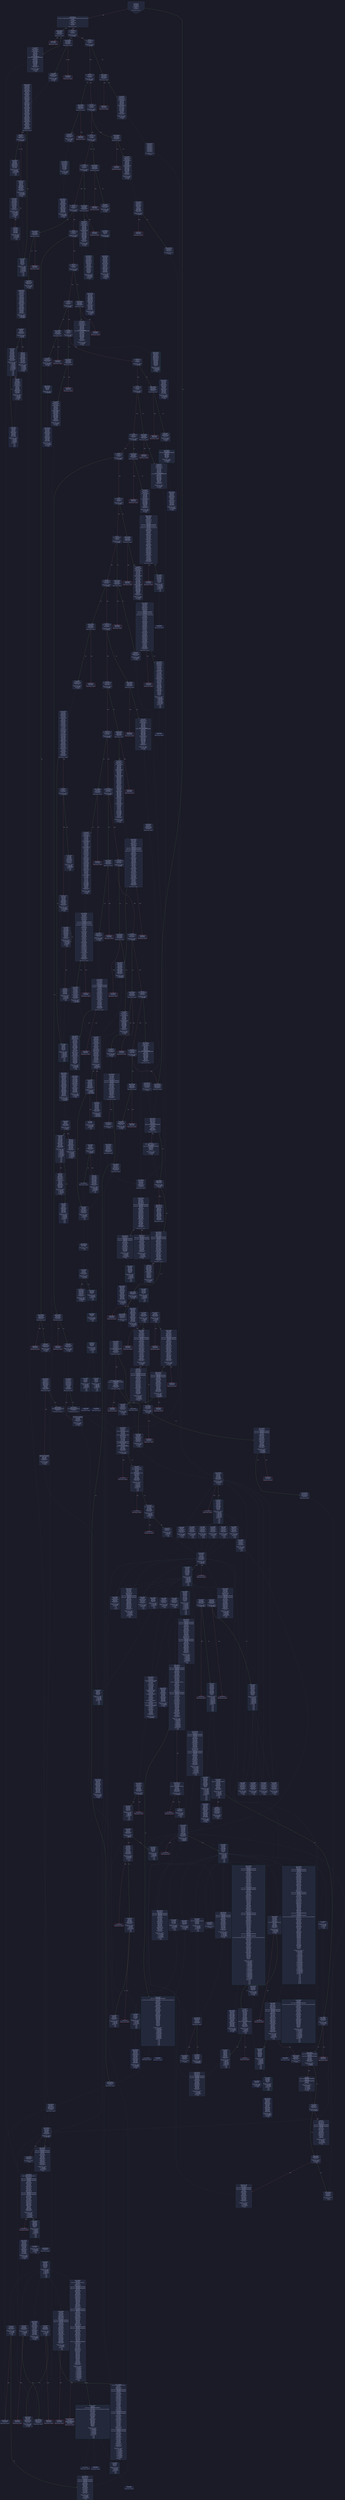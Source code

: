 digraph G {
    node [shape=box, style="filled, rounded", color="#565f89", fontcolor="#c0caf5", fontname="Helvetica", fillcolor="#24283b"];
    edge [color="#414868", fontcolor="#c0caf5", fontname="Helvetica"];
    bgcolor="#1a1b26";
    0 [ label = "[00] PUSH1 80
[02] PUSH1 40
[04] MSTORE
[05] PUSH1 04
[07] CALLDATASIZE
[08] LT
[09] PUSH2 015e
[0c] JUMPI

Stack size req: 0, sizeΔ: 0
" shape = invhouse]
    1 [ label = "[0d] PUSH1 00
[0f] CALLDATALOAD
[10] PUSH29 0100000000000000000000000000000000000000000000000000000000
[2e] SWAP1
[2f] DIV
[30] PUSH4 ffffffff
[35] AND
[36] DUP1
[37] PUSH3 65318b
[3b] EQ
[3c] PUSH2 016c
[3f] JUMPI

Stack size req: 0, sizeΔ: 1
"]
    2 [ label = "[40] DUP1
[41] PUSH4 06fdde03
[46] EQ
[47] PUSH2 01c3
[4a] JUMPI

Stack size req: 1, sizeΔ: 0
Entry->Op usage:
	0->70:EQ:1
"]
    3 [ label = "[4b] DUP1
[4c] PUSH4 10d0ffdd
[51] EQ
[52] PUSH2 0253
[55] JUMPI

Stack size req: 1, sizeΔ: 0
Entry->Op usage:
	0->81:EQ:1
"]
    4 [ label = "[56] DUP1
[57] PUSH4 18160ddd
[5c] EQ
[5d] PUSH2 0294
[60] JUMPI

Stack size req: 1, sizeΔ: 0
Entry->Op usage:
	0->92:EQ:1
"]
    5 [ label = "[61] DUP1
[62] PUSH4 22609373
[67] EQ
[68] PUSH2 02bf
[6b] JUMPI

Stack size req: 1, sizeΔ: 0
Entry->Op usage:
	0->103:EQ:1
"]
    6 [ label = "[6c] DUP1
[6d] PUSH4 313ce567
[72] EQ
[73] PUSH2 0300
[76] JUMPI

Stack size req: 1, sizeΔ: 0
Entry->Op usage:
	0->114:EQ:1
"]
    7 [ label = "[77] DUP1
[78] PUSH4 392efb52
[7d] EQ
[7e] PUSH2 0331
[81] JUMPI

Stack size req: 1, sizeΔ: 0
Entry->Op usage:
	0->125:EQ:1
"]
    8 [ label = "[82] DUP1
[83] PUSH4 3ccfd60b
[88] EQ
[89] PUSH2 037a
[8c] JUMPI

Stack size req: 1, sizeΔ: 0
Entry->Op usage:
	0->136:EQ:1
"]
    9 [ label = "[8d] DUP1
[8e] PUSH4 4b750334
[93] EQ
[94] PUSH2 0391
[97] JUMPI

Stack size req: 1, sizeΔ: 0
Entry->Op usage:
	0->147:EQ:1
"]
    10 [ label = "[98] DUP1
[99] PUSH4 523191bf
[9e] EQ
[9f] PUSH2 03bc
[a2] JUMPI

Stack size req: 1, sizeΔ: 0
Entry->Op usage:
	0->158:EQ:1
"]
    11 [ label = "[a3] DUP1
[a4] PUSH4 56d399e8
[a9] EQ
[aa] PUSH2 0413
[ad] JUMPI

Stack size req: 1, sizeΔ: 0
Entry->Op usage:
	0->169:EQ:1
"]
    12 [ label = "[ae] DUP1
[af] PUSH4 688abbf7
[b4] EQ
[b5] PUSH2 043e
[b8] JUMPI

Stack size req: 1, sizeΔ: 0
Entry->Op usage:
	0->180:EQ:1
"]
    13 [ label = "[b9] DUP1
[ba] PUSH4 6b2f4632
[bf] EQ
[c0] PUSH2 0481
[c3] JUMPI

Stack size req: 1, sizeΔ: 0
Entry->Op usage:
	0->191:EQ:1
"]
    14 [ label = "[c4] DUP1
[c5] PUSH4 70a08231
[ca] EQ
[cb] PUSH2 04ac
[ce] JUMPI

Stack size req: 1, sizeΔ: 0
Entry->Op usage:
	0->202:EQ:1
"]
    15 [ label = "[cf] DUP1
[d0] PUSH4 8328b610
[d5] EQ
[d6] PUSH2 0503
[d9] JUMPI

Stack size req: 1, sizeΔ: 0
Entry->Op usage:
	0->213:EQ:1
"]
    16 [ label = "[da] DUP1
[db] PUSH4 8620410b
[e0] EQ
[e1] PUSH2 0530
[e4] JUMPI

Stack size req: 1, sizeΔ: 0
Entry->Op usage:
	0->224:EQ:1
"]
    17 [ label = "[e5] DUP1
[e6] PUSH4 89135ae9
[eb] EQ
[ec] PUSH2 055b
[ef] JUMPI

Stack size req: 1, sizeΔ: 0
Entry->Op usage:
	0->235:EQ:1
"]
    18 [ label = "[f0] DUP1
[f1] PUSH4 949e8acd
[f6] EQ
[f7] PUSH2 0598
[fa] JUMPI

Stack size req: 1, sizeΔ: 0
Entry->Op usage:
	0->246:EQ:1
"]
    19 [ label = "[fb] DUP1
[fc] PUSH4 95d89b41
[0101] EQ
[0102] PUSH2 05c3
[0105] JUMPI

Stack size req: 1, sizeΔ: 0
Entry->Op usage:
	0->257:EQ:1
"]
    20 [ label = "[0106] DUP1
[0107] PUSH4 a9059cbb
[010c] EQ
[010d] PUSH2 0653
[0110] JUMPI

Stack size req: 1, sizeΔ: 0
Entry->Op usage:
	0->268:EQ:1
"]
    21 [ label = "[0111] DUP1
[0112] PUSH4 b84c8246
[0117] EQ
[0118] PUSH2 06b8
[011b] JUMPI

Stack size req: 1, sizeΔ: 0
Entry->Op usage:
	0->279:EQ:1
"]
    22 [ label = "[011c] DUP1
[011d] PUSH4 c47f0027
[0122] EQ
[0123] PUSH2 0721
[0126] JUMPI

Stack size req: 1, sizeΔ: 0
Entry->Op usage:
	0->290:EQ:1
"]
    23 [ label = "[0127] DUP1
[0128] PUSH4 d6b0f484
[012d] EQ
[012e] PUSH2 078a
[0131] JUMPI

Stack size req: 1, sizeΔ: 0
Entry->Op usage:
	0->301:EQ:1
"]
    24 [ label = "[0132] DUP1
[0133] PUSH4 e4849b32
[0138] EQ
[0139] PUSH2 07b9
[013c] JUMPI

Stack size req: 1, sizeΔ: 0
Entry->Op usage:
	0->312:EQ:1
"]
    25 [ label = "[013d] DUP1
[013e] PUSH4 e9fad8ee
[0143] EQ
[0144] PUSH2 07e6
[0147] JUMPI

Stack size req: 1, sizeΔ: 0
Entry->Op usage:
	0->323:EQ:1
"]
    26 [ label = "[0148] DUP1
[0149] PUSH4 f088d547
[014e] EQ
[014f] PUSH2 07fd
[0152] JUMPI

Stack size req: 1, sizeΔ: 0
Entry->Op usage:
	0->334:EQ:1
"]
    27 [ label = "[0153] DUP1
[0154] PUSH4 fdb5a03e
[0159] EQ
[015a] PUSH2 0847
[015d] JUMPI

Stack size req: 1, sizeΔ: 0
Entry->Op usage:
	0->345:EQ:1
"]
    28 [ label = "[015e] JUMPDEST
[015f] PUSH2 0169
[0162] CALLVALUE
[0163] PUSH1 00
[0165] PUSH2 085e
[0168] JUMP

Stack size req: 0, sizeΔ: 3
"]
    29 [ label = "[0169] JUMPDEST
[016a] POP
[016b] STOP

Stack size req: 1, sizeΔ: -1
Entry->Op usage:
	0->362:POP:0
Entry->Exit:
	0->😵
" color = "darkblue"]
    30 [ label = "[016c] JUMPDEST
[016d] CALLVALUE
[016e] DUP1
[016f] ISZERO
[0170] PUSH2 0178
[0173] JUMPI

Stack size req: 0, sizeΔ: 1
"]
    31 [ label = "[0174] PUSH1 00
[0176] DUP1
[0177] REVERT

Stack size req: 0, sizeΔ: 0
" color = "red"]
    32 [ label = "[0178] JUMPDEST
[0179] POP
[017a] PUSH2 01ad
[017d] PUSH1 04
[017f] DUP1
[0180] CALLDATASIZE
[0181] SUB
[0182] DUP2
[0183] ADD
[0184] SWAP1
[0185] DUP1
[0186] DUP1
[0187] CALLDATALOAD
[0188] PUSH20 ffffffffffffffffffffffffffffffffffffffff
[019d] AND
[019e] SWAP1
[019f] PUSH1 20
[01a1] ADD
[01a2] SWAP1
[01a3] SWAP3
[01a4] SWAP2
[01a5] SWAP1
[01a6] POP
[01a7] POP
[01a8] POP
[01a9] PUSH2 0af8
[01ac] JUMP

Stack size req: 1, sizeΔ: 1
Entry->Op usage:
	0->377:POP:0
Entry->Exit:
	0->😵
"]
    33 [ label = "[01ad] JUMPDEST
[01ae] PUSH1 40
[01b0] MLOAD
[01b1] DUP1
[01b2] DUP3
[01b3] DUP2
[01b4] MSTORE
[01b5] PUSH1 20
[01b7] ADD
[01b8] SWAP2
[01b9] POP
[01ba] POP
[01bb] PUSH1 40
[01bd] MLOAD
[01be] DUP1
[01bf] SWAP2
[01c0] SUB
[01c1] SWAP1
[01c2] RETURN

Stack size req: 1, sizeΔ: -1
Entry->Op usage:
	0->436:MSTORE:1
	0->441:POP:0
Entry->Exit:
	0->😵
" color = "darkblue"]
    34 [ label = "[01c3] JUMPDEST
[01c4] CALLVALUE
[01c5] DUP1
[01c6] ISZERO
[01c7] PUSH2 01cf
[01ca] JUMPI

Stack size req: 0, sizeΔ: 1
"]
    35 [ label = "[01cb] PUSH1 00
[01cd] DUP1
[01ce] REVERT

Stack size req: 0, sizeΔ: 0
" color = "red"]
    36 [ label = "[01cf] JUMPDEST
[01d0] POP
[01d1] PUSH2 01d8
[01d4] PUSH2 0b9a
[01d7] JUMP

Stack size req: 1, sizeΔ: 0
Entry->Op usage:
	0->464:POP:0
Entry->Exit:
	0->😵
"]
    37 [ label = "[01d8] JUMPDEST
[01d9] PUSH1 40
[01db] MLOAD
[01dc] DUP1
[01dd] DUP1
[01de] PUSH1 20
[01e0] ADD
[01e1] DUP3
[01e2] DUP2
[01e3] SUB
[01e4] DUP3
[01e5] MSTORE
[01e6] DUP4
[01e7] DUP2
[01e8] DUP2
[01e9] MLOAD
[01ea] DUP2
[01eb] MSTORE
[01ec] PUSH1 20
[01ee] ADD
[01ef] SWAP2
[01f0] POP
[01f1] DUP1
[01f2] MLOAD
[01f3] SWAP1
[01f4] PUSH1 20
[01f6] ADD
[01f7] SWAP1
[01f8] DUP1
[01f9] DUP4
[01fa] DUP4
[01fb] PUSH1 00

Stack size req: 1, sizeΔ: 9
Entry->Op usage:
	0->489:MLOAD:0
	0->498:MLOAD:0
	0->502:ADD:1
"]
    38 [ label = "[01fd] JUMPDEST
[01fe] DUP4
[01ff] DUP2
[0200] LT
[0201] ISZERO
[0202] PUSH2 0218
[0205] JUMPI

Stack size req: 4, sizeΔ: 0
Entry->Op usage:
	0->512:LT:0
	3->512:LT:1
"]
    39 [ label = "[0206] DUP1
[0207] DUP3
[0208] ADD
[0209] MLOAD
[020a] DUP2
[020b] DUP5
[020c] ADD
[020d] MSTORE
[020e] PUSH1 20
[0210] DUP2
[0211] ADD
[0212] SWAP1
[0213] POP
[0214] PUSH2 01fd
[0217] JUMP

Stack size req: 3, sizeΔ: 0
Entry->Op usage:
	0->520:ADD:1
	0->524:ADD:1
	0->529:ADD:0
	0->531:POP:0
	1->520:ADD:0
	2->524:ADD:0
Entry->Exit:
	0->😵
"]
    40 [ label = "[0218] JUMPDEST
[0219] POP
[021a] POP
[021b] POP
[021c] POP
[021d] SWAP1
[021e] POP
[021f] SWAP1
[0220] DUP2
[0221] ADD
[0222] SWAP1
[0223] PUSH1 1f
[0225] AND
[0226] DUP1
[0227] ISZERO
[0228] PUSH2 0245
[022b] JUMPI

Stack size req: 7, sizeΔ: -5
Entry->Op usage:
	0->537:POP:0
	1->538:POP:0
	2->539:POP:0
	3->540:POP:0
	4->545:ADD:0
	4->549:AND:1
	4->551:ISZERO:0
	5->542:POP:0
	6->545:ADD:1
Entry->Exit:
	0->😵
	1->😵
	2->😵
	3->😵
	4->0
	5->😵
	6->😵
"]
    41 [ label = "[022c] DUP1
[022d] DUP3
[022e] SUB
[022f] DUP1
[0230] MLOAD
[0231] PUSH1 01
[0233] DUP4
[0234] PUSH1 20
[0236] SUB
[0237] PUSH2 0100
[023a] EXP
[023b] SUB
[023c] NOT
[023d] AND
[023e] DUP2
[023f] MSTORE
[0240] PUSH1 20
[0242] ADD
[0243] SWAP2
[0244] POP

Stack size req: 2, sizeΔ: 0
Entry->Op usage:
	0->558:SUB:1
	0->566:SUB:1
	1->558:SUB:0
	1->580:POP:0
Entry->Exit:
	1->😵
"]
    42 [ label = "[0245] JUMPDEST
[0246] POP
[0247] SWAP3
[0248] POP
[0249] POP
[024a] POP
[024b] PUSH1 40
[024d] MLOAD
[024e] DUP1
[024f] SWAP2
[0250] SUB
[0251] SWAP1
[0252] RETURN

Stack size req: 5, sizeΔ: -5
Entry->Op usage:
	0->582:POP:0
	1->592:SUB:0
	2->585:POP:0
	3->586:POP:0
	4->584:POP:0
Entry->Exit:
	0->😵
	1->😵
	2->😵
	3->😵
	4->😵
" color = "darkblue"]
    43 [ label = "[0253] JUMPDEST
[0254] CALLVALUE
[0255] DUP1
[0256] ISZERO
[0257] PUSH2 025f
[025a] JUMPI

Stack size req: 0, sizeΔ: 1
"]
    44 [ label = "[025b] PUSH1 00
[025d] DUP1
[025e] REVERT

Stack size req: 0, sizeΔ: 0
" color = "red"]
    45 [ label = "[025f] JUMPDEST
[0260] POP
[0261] PUSH2 027e
[0264] PUSH1 04
[0266] DUP1
[0267] CALLDATASIZE
[0268] SUB
[0269] DUP2
[026a] ADD
[026b] SWAP1
[026c] DUP1
[026d] DUP1
[026e] CALLDATALOAD
[026f] SWAP1
[0270] PUSH1 20
[0272] ADD
[0273] SWAP1
[0274] SWAP3
[0275] SWAP2
[0276] SWAP1
[0277] POP
[0278] POP
[0279] POP
[027a] PUSH2 0c38
[027d] JUMP

Stack size req: 1, sizeΔ: 1
Entry->Op usage:
	0->608:POP:0
Entry->Exit:
	0->😵
"]
    46 [ label = "[027e] JUMPDEST
[027f] PUSH1 40
[0281] MLOAD
[0282] DUP1
[0283] DUP3
[0284] DUP2
[0285] MSTORE
[0286] PUSH1 20
[0288] ADD
[0289] SWAP2
[028a] POP
[028b] POP
[028c] PUSH1 40
[028e] MLOAD
[028f] DUP1
[0290] SWAP2
[0291] SUB
[0292] SWAP1
[0293] RETURN

Stack size req: 1, sizeΔ: -1
Entry->Op usage:
	0->645:MSTORE:1
	0->650:POP:0
Entry->Exit:
	0->😵
" color = "darkblue"]
    47 [ label = "[0294] JUMPDEST
[0295] CALLVALUE
[0296] DUP1
[0297] ISZERO
[0298] PUSH2 02a0
[029b] JUMPI

Stack size req: 0, sizeΔ: 1
"]
    48 [ label = "[029c] PUSH1 00
[029e] DUP1
[029f] REVERT

Stack size req: 0, sizeΔ: 0
" color = "red"]
    49 [ label = "[02a0] JUMPDEST
[02a1] POP
[02a2] PUSH2 02a9
[02a5] PUSH2 0c70
[02a8] JUMP

Stack size req: 1, sizeΔ: 0
Entry->Op usage:
	0->673:POP:0
Entry->Exit:
	0->😵
"]
    50 [ label = "[02a9] JUMPDEST
[02aa] PUSH1 40
[02ac] MLOAD
[02ad] DUP1
[02ae] DUP3
[02af] DUP2
[02b0] MSTORE
[02b1] PUSH1 20
[02b3] ADD
[02b4] SWAP2
[02b5] POP
[02b6] POP
[02b7] PUSH1 40
[02b9] MLOAD
[02ba] DUP1
[02bb] SWAP2
[02bc] SUB
[02bd] SWAP1
[02be] RETURN

Stack size req: 1, sizeΔ: -1
Entry->Op usage:
	0->688:MSTORE:1
	0->693:POP:0
Entry->Exit:
	0->😵
" color = "darkblue"]
    51 [ label = "[02bf] JUMPDEST
[02c0] CALLVALUE
[02c1] DUP1
[02c2] ISZERO
[02c3] PUSH2 02cb
[02c6] JUMPI

Stack size req: 0, sizeΔ: 1
"]
    52 [ label = "[02c7] PUSH1 00
[02c9] DUP1
[02ca] REVERT

Stack size req: 0, sizeΔ: 0
" color = "red"]
    53 [ label = "[02cb] JUMPDEST
[02cc] POP
[02cd] PUSH2 02ea
[02d0] PUSH1 04
[02d2] DUP1
[02d3] CALLDATASIZE
[02d4] SUB
[02d5] DUP2
[02d6] ADD
[02d7] SWAP1
[02d8] DUP1
[02d9] DUP1
[02da] CALLDATALOAD
[02db] SWAP1
[02dc] PUSH1 20
[02de] ADD
[02df] SWAP1
[02e0] SWAP3
[02e1] SWAP2
[02e2] SWAP1
[02e3] POP
[02e4] POP
[02e5] POP
[02e6] PUSH2 0c7e
[02e9] JUMP

Stack size req: 1, sizeΔ: 1
Entry->Op usage:
	0->716:POP:0
Entry->Exit:
	0->😵
"]
    54 [ label = "[02ea] JUMPDEST
[02eb] PUSH1 40
[02ed] MLOAD
[02ee] DUP1
[02ef] DUP3
[02f0] DUP2
[02f1] MSTORE
[02f2] PUSH1 20
[02f4] ADD
[02f5] SWAP2
[02f6] POP
[02f7] POP
[02f8] PUSH1 40
[02fa] MLOAD
[02fb] DUP1
[02fc] SWAP2
[02fd] SUB
[02fe] SWAP1
[02ff] RETURN

Stack size req: 1, sizeΔ: -1
Entry->Op usage:
	0->753:MSTORE:1
	0->758:POP:0
Entry->Exit:
	0->😵
" color = "darkblue"]
    55 [ label = "[0300] JUMPDEST
[0301] CALLVALUE
[0302] DUP1
[0303] ISZERO
[0304] PUSH2 030c
[0307] JUMPI

Stack size req: 0, sizeΔ: 1
"]
    56 [ label = "[0308] PUSH1 00
[030a] DUP1
[030b] REVERT

Stack size req: 0, sizeΔ: 0
" color = "red"]
    57 [ label = "[030c] JUMPDEST
[030d] POP
[030e] PUSH2 0315
[0311] PUSH2 0cc7
[0314] JUMP

Stack size req: 1, sizeΔ: 0
Entry->Op usage:
	0->781:POP:0
Entry->Exit:
	0->😵
"]
    58 [ label = "[0315] JUMPDEST
[0316] PUSH1 40
[0318] MLOAD
[0319] DUP1
[031a] DUP3
[031b] PUSH1 ff
[031d] AND
[031e] PUSH1 ff
[0320] AND
[0321] DUP2
[0322] MSTORE
[0323] PUSH1 20
[0325] ADD
[0326] SWAP2
[0327] POP
[0328] POP
[0329] PUSH1 40
[032b] MLOAD
[032c] DUP1
[032d] SWAP2
[032e] SUB
[032f] SWAP1
[0330] RETURN

Stack size req: 1, sizeΔ: -1
Entry->Op usage:
	0->797:AND:1
	0->800:AND:1
	0->802:MSTORE:1
	0->807:POP:0
Entry->Exit:
	0->😵
" color = "darkblue"]
    59 [ label = "[0331] JUMPDEST
[0332] CALLVALUE
[0333] DUP1
[0334] ISZERO
[0335] PUSH2 033d
[0338] JUMPI

Stack size req: 0, sizeΔ: 1
"]
    60 [ label = "[0339] PUSH1 00
[033b] DUP1
[033c] REVERT

Stack size req: 0, sizeΔ: 0
" color = "red"]
    61 [ label = "[033d] JUMPDEST
[033e] POP
[033f] PUSH2 0360
[0342] PUSH1 04
[0344] DUP1
[0345] CALLDATASIZE
[0346] SUB
[0347] DUP2
[0348] ADD
[0349] SWAP1
[034a] DUP1
[034b] DUP1
[034c] CALLDATALOAD
[034d] PUSH1 00
[034f] NOT
[0350] AND
[0351] SWAP1
[0352] PUSH1 20
[0354] ADD
[0355] SWAP1
[0356] SWAP3
[0357] SWAP2
[0358] SWAP1
[0359] POP
[035a] POP
[035b] POP
[035c] PUSH2 0ccc
[035f] JUMP

Stack size req: 1, sizeΔ: 1
Entry->Op usage:
	0->830:POP:0
Entry->Exit:
	0->😵
"]
    62 [ label = "[0360] JUMPDEST
[0361] PUSH1 40
[0363] MLOAD
[0364] DUP1
[0365] DUP3
[0366] ISZERO
[0367] ISZERO
[0368] ISZERO
[0369] ISZERO
[036a] DUP2
[036b] MSTORE
[036c] PUSH1 20
[036e] ADD
[036f] SWAP2
[0370] POP
[0371] POP
[0372] PUSH1 40
[0374] MLOAD
[0375] DUP1
[0376] SWAP2
[0377] SUB
[0378] SWAP1
[0379] RETURN

Stack size req: 1, sizeΔ: -1
Entry->Op usage:
	0->870:ISZERO:0
	0->880:POP:0
Entry->Exit:
	0->😵
" color = "darkblue"]
    63 [ label = "[037a] JUMPDEST
[037b] CALLVALUE
[037c] DUP1
[037d] ISZERO
[037e] PUSH2 0386
[0381] JUMPI

Stack size req: 0, sizeΔ: 1
"]
    64 [ label = "[0382] PUSH1 00
[0384] DUP1
[0385] REVERT

Stack size req: 0, sizeΔ: 0
" color = "red"]
    65 [ label = "[0386] JUMPDEST
[0387] POP
[0388] PUSH2 038f
[038b] PUSH2 0cec
[038e] JUMP

Stack size req: 1, sizeΔ: 0
Entry->Op usage:
	0->903:POP:0
Entry->Exit:
	0->😵
"]
    66 [ label = "[038f] JUMPDEST
[0390] STOP

Stack size req: 0, sizeΔ: 0
" color = "darkblue"]
    67 [ label = "[0391] JUMPDEST
[0392] CALLVALUE
[0393] DUP1
[0394] ISZERO
[0395] PUSH2 039d
[0398] JUMPI

Stack size req: 0, sizeΔ: 1
"]
    68 [ label = "[0399] PUSH1 00
[039b] DUP1
[039c] REVERT

Stack size req: 0, sizeΔ: 0
" color = "red"]
    69 [ label = "[039d] JUMPDEST
[039e] POP
[039f] PUSH2 03a6
[03a2] PUSH2 0e90
[03a5] JUMP

Stack size req: 1, sizeΔ: 0
Entry->Op usage:
	0->926:POP:0
Entry->Exit:
	0->😵
"]
    70 [ label = "[03a6] JUMPDEST
[03a7] PUSH1 40
[03a9] MLOAD
[03aa] DUP1
[03ab] DUP3
[03ac] DUP2
[03ad] MSTORE
[03ae] PUSH1 20
[03b0] ADD
[03b1] SWAP2
[03b2] POP
[03b3] POP
[03b4] PUSH1 40
[03b6] MLOAD
[03b7] DUP1
[03b8] SWAP2
[03b9] SUB
[03ba] SWAP1
[03bb] RETURN

Stack size req: 1, sizeΔ: -1
Entry->Op usage:
	0->941:MSTORE:1
	0->946:POP:0
Entry->Exit:
	0->😵
" color = "darkblue"]
    71 [ label = "[03bc] JUMPDEST
[03bd] CALLVALUE
[03be] DUP1
[03bf] ISZERO
[03c0] PUSH2 03c8
[03c3] JUMPI

Stack size req: 0, sizeΔ: 1
"]
    72 [ label = "[03c4] PUSH1 00
[03c6] DUP1
[03c7] REVERT

Stack size req: 0, sizeΔ: 0
" color = "red"]
    73 [ label = "[03c8] JUMPDEST
[03c9] POP
[03ca] PUSH2 03fd
[03cd] PUSH1 04
[03cf] DUP1
[03d0] CALLDATASIZE
[03d1] SUB
[03d2] DUP2
[03d3] ADD
[03d4] SWAP1
[03d5] DUP1
[03d6] DUP1
[03d7] CALLDATALOAD
[03d8] PUSH20 ffffffffffffffffffffffffffffffffffffffff
[03ed] AND
[03ee] SWAP1
[03ef] PUSH1 20
[03f1] ADD
[03f2] SWAP1
[03f3] SWAP3
[03f4] SWAP2
[03f5] SWAP1
[03f6] POP
[03f7] POP
[03f8] POP
[03f9] PUSH2 0ef2
[03fc] JUMP

Stack size req: 1, sizeΔ: 1
Entry->Op usage:
	0->969:POP:0
Entry->Exit:
	0->😵
"]
    74 [ label = "[03fd] JUMPDEST
[03fe] PUSH1 40
[0400] MLOAD
[0401] DUP1
[0402] DUP3
[0403] DUP2
[0404] MSTORE
[0405] PUSH1 20
[0407] ADD
[0408] SWAP2
[0409] POP
[040a] POP
[040b] PUSH1 40
[040d] MLOAD
[040e] DUP1
[040f] SWAP2
[0410] SUB
[0411] SWAP1
[0412] RETURN

Stack size req: 1, sizeΔ: -1
Entry->Op usage:
	0->1028:MSTORE:1
	0->1033:POP:0
Entry->Exit:
	0->😵
" color = "darkblue"]
    75 [ label = "[0413] JUMPDEST
[0414] CALLVALUE
[0415] DUP1
[0416] ISZERO
[0417] PUSH2 041f
[041a] JUMPI

Stack size req: 0, sizeΔ: 1
"]
    76 [ label = "[041b] PUSH1 00
[041d] DUP1
[041e] REVERT

Stack size req: 0, sizeΔ: 0
" color = "red"]
    77 [ label = "[041f] JUMPDEST
[0420] POP
[0421] PUSH2 0428
[0424] PUSH2 0f0a
[0427] JUMP

Stack size req: 1, sizeΔ: 0
Entry->Op usage:
	0->1056:POP:0
Entry->Exit:
	0->😵
"]
    78 [ label = "[0428] JUMPDEST
[0429] PUSH1 40
[042b] MLOAD
[042c] DUP1
[042d] DUP3
[042e] DUP2
[042f] MSTORE
[0430] PUSH1 20
[0432] ADD
[0433] SWAP2
[0434] POP
[0435] POP
[0436] PUSH1 40
[0438] MLOAD
[0439] DUP1
[043a] SWAP2
[043b] SUB
[043c] SWAP1
[043d] RETURN

Stack size req: 1, sizeΔ: -1
Entry->Op usage:
	0->1071:MSTORE:1
	0->1076:POP:0
Entry->Exit:
	0->😵
" color = "darkblue"]
    79 [ label = "[043e] JUMPDEST
[043f] CALLVALUE
[0440] DUP1
[0441] ISZERO
[0442] PUSH2 044a
[0445] JUMPI

Stack size req: 0, sizeΔ: 1
"]
    80 [ label = "[0446] PUSH1 00
[0448] DUP1
[0449] REVERT

Stack size req: 0, sizeΔ: 0
" color = "red"]
    81 [ label = "[044a] JUMPDEST
[044b] POP
[044c] PUSH2 046b
[044f] PUSH1 04
[0451] DUP1
[0452] CALLDATASIZE
[0453] SUB
[0454] DUP2
[0455] ADD
[0456] SWAP1
[0457] DUP1
[0458] DUP1
[0459] CALLDATALOAD
[045a] ISZERO
[045b] ISZERO
[045c] SWAP1
[045d] PUSH1 20
[045f] ADD
[0460] SWAP1
[0461] SWAP3
[0462] SWAP2
[0463] SWAP1
[0464] POP
[0465] POP
[0466] POP
[0467] PUSH2 0f10
[046a] JUMP

Stack size req: 1, sizeΔ: 1
Entry->Op usage:
	0->1099:POP:0
Entry->Exit:
	0->😵
"]
    82 [ label = "[046b] JUMPDEST
[046c] PUSH1 40
[046e] MLOAD
[046f] DUP1
[0470] DUP3
[0471] DUP2
[0472] MSTORE
[0473] PUSH1 20
[0475] ADD
[0476] SWAP2
[0477] POP
[0478] POP
[0479] PUSH1 40
[047b] MLOAD
[047c] DUP1
[047d] SWAP2
[047e] SUB
[047f] SWAP1
[0480] RETURN

Stack size req: 1, sizeΔ: -1
Entry->Op usage:
	0->1138:MSTORE:1
	0->1143:POP:0
Entry->Exit:
	0->😵
" color = "darkblue"]
    83 [ label = "[0481] JUMPDEST
[0482] CALLVALUE
[0483] DUP1
[0484] ISZERO
[0485] PUSH2 048d
[0488] JUMPI

Stack size req: 0, sizeΔ: 1
"]
    84 [ label = "[0489] PUSH1 00
[048b] DUP1
[048c] REVERT

Stack size req: 0, sizeΔ: 0
" color = "red"]
    85 [ label = "[048d] JUMPDEST
[048e] POP
[048f] PUSH2 0496
[0492] PUSH2 0f7c
[0495] JUMP

Stack size req: 1, sizeΔ: 0
Entry->Op usage:
	0->1166:POP:0
Entry->Exit:
	0->😵
"]
    86 [ label = "[0496] JUMPDEST
[0497] PUSH1 40
[0499] MLOAD
[049a] DUP1
[049b] DUP3
[049c] DUP2
[049d] MSTORE
[049e] PUSH1 20
[04a0] ADD
[04a1] SWAP2
[04a2] POP
[04a3] POP
[04a4] PUSH1 40
[04a6] MLOAD
[04a7] DUP1
[04a8] SWAP2
[04a9] SUB
[04aa] SWAP1
[04ab] RETURN

Stack size req: 1, sizeΔ: -1
Entry->Op usage:
	0->1181:MSTORE:1
	0->1186:POP:0
Entry->Exit:
	0->😵
" color = "darkblue"]
    87 [ label = "[04ac] JUMPDEST
[04ad] CALLVALUE
[04ae] DUP1
[04af] ISZERO
[04b0] PUSH2 04b8
[04b3] JUMPI

Stack size req: 0, sizeΔ: 1
"]
    88 [ label = "[04b4] PUSH1 00
[04b6] DUP1
[04b7] REVERT

Stack size req: 0, sizeΔ: 0
" color = "red"]
    89 [ label = "[04b8] JUMPDEST
[04b9] POP
[04ba] PUSH2 04ed
[04bd] PUSH1 04
[04bf] DUP1
[04c0] CALLDATASIZE
[04c1] SUB
[04c2] DUP2
[04c3] ADD
[04c4] SWAP1
[04c5] DUP1
[04c6] DUP1
[04c7] CALLDATALOAD
[04c8] PUSH20 ffffffffffffffffffffffffffffffffffffffff
[04dd] AND
[04de] SWAP1
[04df] PUSH1 20
[04e1] ADD
[04e2] SWAP1
[04e3] SWAP3
[04e4] SWAP2
[04e5] SWAP1
[04e6] POP
[04e7] POP
[04e8] POP
[04e9] PUSH2 0f9b
[04ec] JUMP

Stack size req: 1, sizeΔ: 1
Entry->Op usage:
	0->1209:POP:0
Entry->Exit:
	0->😵
"]
    90 [ label = "[04ed] JUMPDEST
[04ee] PUSH1 40
[04f0] MLOAD
[04f1] DUP1
[04f2] DUP3
[04f3] DUP2
[04f4] MSTORE
[04f5] PUSH1 20
[04f7] ADD
[04f8] SWAP2
[04f9] POP
[04fa] POP
[04fb] PUSH1 40
[04fd] MLOAD
[04fe] DUP1
[04ff] SWAP2
[0500] SUB
[0501] SWAP1
[0502] RETURN

Stack size req: 1, sizeΔ: -1
Entry->Op usage:
	0->1268:MSTORE:1
	0->1273:POP:0
Entry->Exit:
	0->😵
" color = "darkblue"]
    91 [ label = "[0503] JUMPDEST
[0504] CALLVALUE
[0505] DUP1
[0506] ISZERO
[0507] PUSH2 050f
[050a] JUMPI

Stack size req: 0, sizeΔ: 1
"]
    92 [ label = "[050b] PUSH1 00
[050d] DUP1
[050e] REVERT

Stack size req: 0, sizeΔ: 0
" color = "red"]
    93 [ label = "[050f] JUMPDEST
[0510] POP
[0511] PUSH2 052e
[0514] PUSH1 04
[0516] DUP1
[0517] CALLDATASIZE
[0518] SUB
[0519] DUP2
[051a] ADD
[051b] SWAP1
[051c] DUP1
[051d] DUP1
[051e] CALLDATALOAD
[051f] SWAP1
[0520] PUSH1 20
[0522] ADD
[0523] SWAP1
[0524] SWAP3
[0525] SWAP2
[0526] SWAP1
[0527] POP
[0528] POP
[0529] POP
[052a] PUSH2 108a
[052d] JUMP

Stack size req: 1, sizeΔ: 1
Entry->Op usage:
	0->1296:POP:0
Entry->Exit:
	0->😵
"]
    94 [ label = "[052e] JUMPDEST
[052f] STOP

Stack size req: 0, sizeΔ: 0
" color = "darkblue"]
    95 [ label = "[0530] JUMPDEST
[0531] CALLVALUE
[0532] DUP1
[0533] ISZERO
[0534] PUSH2 053c
[0537] JUMPI

Stack size req: 0, sizeΔ: 1
"]
    96 [ label = "[0538] PUSH1 00
[053a] DUP1
[053b] REVERT

Stack size req: 0, sizeΔ: 0
" color = "red"]
    97 [ label = "[053c] JUMPDEST
[053d] POP
[053e] PUSH2 0545
[0541] PUSH2 111e
[0544] JUMP

Stack size req: 1, sizeΔ: 0
Entry->Op usage:
	0->1341:POP:0
Entry->Exit:
	0->😵
"]
    98 [ label = "[0545] JUMPDEST
[0546] PUSH1 40
[0548] MLOAD
[0549] DUP1
[054a] DUP3
[054b] DUP2
[054c] MSTORE
[054d] PUSH1 20
[054f] ADD
[0550] SWAP2
[0551] POP
[0552] POP
[0553] PUSH1 40
[0555] MLOAD
[0556] DUP1
[0557] SWAP2
[0558] SUB
[0559] SWAP1
[055a] RETURN

Stack size req: 1, sizeΔ: -1
Entry->Op usage:
	0->1356:MSTORE:1
	0->1361:POP:0
Entry->Exit:
	0->😵
" color = "darkblue"]
    99 [ label = "[055b] JUMPDEST
[055c] CALLVALUE
[055d] DUP1
[055e] ISZERO
[055f] PUSH2 0567
[0562] JUMPI

Stack size req: 0, sizeΔ: 1
"]
    100 [ label = "[0563] PUSH1 00
[0565] DUP1
[0566] REVERT

Stack size req: 0, sizeΔ: 0
" color = "red"]
    101 [ label = "[0567] JUMPDEST
[0568] POP
[0569] PUSH2 0596
[056c] PUSH1 04
[056e] DUP1
[056f] CALLDATASIZE
[0570] SUB
[0571] DUP2
[0572] ADD
[0573] SWAP1
[0574] DUP1
[0575] DUP1
[0576] CALLDATALOAD
[0577] PUSH1 00
[0579] NOT
[057a] AND
[057b] SWAP1
[057c] PUSH1 20
[057e] ADD
[057f] SWAP1
[0580] SWAP3
[0581] SWAP2
[0582] SWAP1
[0583] DUP1
[0584] CALLDATALOAD
[0585] ISZERO
[0586] ISZERO
[0587] SWAP1
[0588] PUSH1 20
[058a] ADD
[058b] SWAP1
[058c] SWAP3
[058d] SWAP2
[058e] SWAP1
[058f] POP
[0590] POP
[0591] POP
[0592] PUSH2 1180
[0595] JUMP

Stack size req: 1, sizeΔ: 2
Entry->Op usage:
	0->1384:POP:0
Entry->Exit:
	0->😵
"]
    102 [ label = "[0596] JUMPDEST
[0597] STOP

Stack size req: 0, sizeΔ: 0
" color = "darkblue"]
    103 [ label = "[0598] JUMPDEST
[0599] CALLVALUE
[059a] DUP1
[059b] ISZERO
[059c] PUSH2 05a4
[059f] JUMPI

Stack size req: 0, sizeΔ: 1
"]
    104 [ label = "[05a0] PUSH1 00
[05a2] DUP1
[05a3] REVERT

Stack size req: 0, sizeΔ: 0
" color = "red"]
    105 [ label = "[05a4] JUMPDEST
[05a5] POP
[05a6] PUSH2 05ad
[05a9] PUSH2 1241
[05ac] JUMP

Stack size req: 1, sizeΔ: 0
Entry->Op usage:
	0->1445:POP:0
Entry->Exit:
	0->😵
"]
    106 [ label = "[05ad] JUMPDEST
[05ae] PUSH1 40
[05b0] MLOAD
[05b1] DUP1
[05b2] DUP3
[05b3] DUP2
[05b4] MSTORE
[05b5] PUSH1 20
[05b7] ADD
[05b8] SWAP2
[05b9] POP
[05ba] POP
[05bb] PUSH1 40
[05bd] MLOAD
[05be] DUP1
[05bf] SWAP2
[05c0] SUB
[05c1] SWAP1
[05c2] RETURN

Stack size req: 1, sizeΔ: -1
Entry->Op usage:
	0->1460:MSTORE:1
	0->1465:POP:0
Entry->Exit:
	0->😵
" color = "darkblue"]
    107 [ label = "[05c3] JUMPDEST
[05c4] CALLVALUE
[05c5] DUP1
[05c6] ISZERO
[05c7] PUSH2 05cf
[05ca] JUMPI

Stack size req: 0, sizeΔ: 1
"]
    108 [ label = "[05cb] PUSH1 00
[05cd] DUP1
[05ce] REVERT

Stack size req: 0, sizeΔ: 0
" color = "red"]
    109 [ label = "[05cf] JUMPDEST
[05d0] POP
[05d1] PUSH2 05d8
[05d4] PUSH2 1256
[05d7] JUMP

Stack size req: 1, sizeΔ: 0
Entry->Op usage:
	0->1488:POP:0
Entry->Exit:
	0->😵
"]
    110 [ label = "[05d8] JUMPDEST
[05d9] PUSH1 40
[05db] MLOAD
[05dc] DUP1
[05dd] DUP1
[05de] PUSH1 20
[05e0] ADD
[05e1] DUP3
[05e2] DUP2
[05e3] SUB
[05e4] DUP3
[05e5] MSTORE
[05e6] DUP4
[05e7] DUP2
[05e8] DUP2
[05e9] MLOAD
[05ea] DUP2
[05eb] MSTORE
[05ec] PUSH1 20
[05ee] ADD
[05ef] SWAP2
[05f0] POP
[05f1] DUP1
[05f2] MLOAD
[05f3] SWAP1
[05f4] PUSH1 20
[05f6] ADD
[05f7] SWAP1
[05f8] DUP1
[05f9] DUP4
[05fa] DUP4
[05fb] PUSH1 00

Stack size req: 1, sizeΔ: 9
Entry->Op usage:
	0->1513:MLOAD:0
	0->1522:MLOAD:0
	0->1526:ADD:1
"]
    111 [ label = "[05fd] JUMPDEST
[05fe] DUP4
[05ff] DUP2
[0600] LT
[0601] ISZERO
[0602] PUSH2 0618
[0605] JUMPI

Stack size req: 4, sizeΔ: 0
Entry->Op usage:
	0->1536:LT:0
	3->1536:LT:1
"]
    112 [ label = "[0606] DUP1
[0607] DUP3
[0608] ADD
[0609] MLOAD
[060a] DUP2
[060b] DUP5
[060c] ADD
[060d] MSTORE
[060e] PUSH1 20
[0610] DUP2
[0611] ADD
[0612] SWAP1
[0613] POP
[0614] PUSH2 05fd
[0617] JUMP

Stack size req: 3, sizeΔ: 0
Entry->Op usage:
	0->1544:ADD:1
	0->1548:ADD:1
	0->1553:ADD:0
	0->1555:POP:0
	1->1544:ADD:0
	2->1548:ADD:0
Entry->Exit:
	0->😵
"]
    113 [ label = "[0618] JUMPDEST
[0619] POP
[061a] POP
[061b] POP
[061c] POP
[061d] SWAP1
[061e] POP
[061f] SWAP1
[0620] DUP2
[0621] ADD
[0622] SWAP1
[0623] PUSH1 1f
[0625] AND
[0626] DUP1
[0627] ISZERO
[0628] PUSH2 0645
[062b] JUMPI

Stack size req: 7, sizeΔ: -5
Entry->Op usage:
	0->1561:POP:0
	1->1562:POP:0
	2->1563:POP:0
	3->1564:POP:0
	4->1569:ADD:0
	4->1573:AND:1
	4->1575:ISZERO:0
	5->1566:POP:0
	6->1569:ADD:1
Entry->Exit:
	0->😵
	1->😵
	2->😵
	3->😵
	4->0
	5->😵
	6->😵
"]
    114 [ label = "[062c] DUP1
[062d] DUP3
[062e] SUB
[062f] DUP1
[0630] MLOAD
[0631] PUSH1 01
[0633] DUP4
[0634] PUSH1 20
[0636] SUB
[0637] PUSH2 0100
[063a] EXP
[063b] SUB
[063c] NOT
[063d] AND
[063e] DUP2
[063f] MSTORE
[0640] PUSH1 20
[0642] ADD
[0643] SWAP2
[0644] POP

Stack size req: 2, sizeΔ: 0
Entry->Op usage:
	0->1582:SUB:1
	0->1590:SUB:1
	1->1582:SUB:0
	1->1604:POP:0
Entry->Exit:
	1->😵
"]
    115 [ label = "[0645] JUMPDEST
[0646] POP
[0647] SWAP3
[0648] POP
[0649] POP
[064a] POP
[064b] PUSH1 40
[064d] MLOAD
[064e] DUP1
[064f] SWAP2
[0650] SUB
[0651] SWAP1
[0652] RETURN

Stack size req: 5, sizeΔ: -5
Entry->Op usage:
	0->1606:POP:0
	1->1616:SUB:0
	2->1609:POP:0
	3->1610:POP:0
	4->1608:POP:0
Entry->Exit:
	0->😵
	1->😵
	2->😵
	3->😵
	4->😵
" color = "darkblue"]
    116 [ label = "[0653] JUMPDEST
[0654] CALLVALUE
[0655] DUP1
[0656] ISZERO
[0657] PUSH2 065f
[065a] JUMPI

Stack size req: 0, sizeΔ: 1
"]
    117 [ label = "[065b] PUSH1 00
[065d] DUP1
[065e] REVERT

Stack size req: 0, sizeΔ: 0
" color = "red"]
    118 [ label = "[065f] JUMPDEST
[0660] POP
[0661] PUSH2 069e
[0664] PUSH1 04
[0666] DUP1
[0667] CALLDATASIZE
[0668] SUB
[0669] DUP2
[066a] ADD
[066b] SWAP1
[066c] DUP1
[066d] DUP1
[066e] CALLDATALOAD
[066f] PUSH20 ffffffffffffffffffffffffffffffffffffffff
[0684] AND
[0685] SWAP1
[0686] PUSH1 20
[0688] ADD
[0689] SWAP1
[068a] SWAP3
[068b] SWAP2
[068c] SWAP1
[068d] DUP1
[068e] CALLDATALOAD
[068f] SWAP1
[0690] PUSH1 20
[0692] ADD
[0693] SWAP1
[0694] SWAP3
[0695] SWAP2
[0696] SWAP1
[0697] POP
[0698] POP
[0699] POP
[069a] PUSH2 12f4
[069d] JUMP

Stack size req: 1, sizeΔ: 2
Entry->Op usage:
	0->1632:POP:0
Entry->Exit:
	0->😵
"]
    119 [ label = "[069e] JUMPDEST
[069f] PUSH1 40
[06a1] MLOAD
[06a2] DUP1
[06a3] DUP3
[06a4] ISZERO
[06a5] ISZERO
[06a6] ISZERO
[06a7] ISZERO
[06a8] DUP2
[06a9] MSTORE
[06aa] PUSH1 20
[06ac] ADD
[06ad] SWAP2
[06ae] POP
[06af] POP
[06b0] PUSH1 40
[06b2] MLOAD
[06b3] DUP1
[06b4] SWAP2
[06b5] SUB
[06b6] SWAP1
[06b7] RETURN

Stack size req: 1, sizeΔ: -1
Entry->Op usage:
	0->1700:ISZERO:0
	0->1710:POP:0
Entry->Exit:
	0->😵
" color = "darkblue"]
    120 [ label = "[06b8] JUMPDEST
[06b9] CALLVALUE
[06ba] DUP1
[06bb] ISZERO
[06bc] PUSH2 06c4
[06bf] JUMPI

Stack size req: 0, sizeΔ: 1
"]
    121 [ label = "[06c0] PUSH1 00
[06c2] DUP1
[06c3] REVERT

Stack size req: 0, sizeΔ: 0
" color = "red"]
    122 [ label = "[06c4] JUMPDEST
[06c5] POP
[06c6] PUSH2 071f
[06c9] PUSH1 04
[06cb] DUP1
[06cc] CALLDATASIZE
[06cd] SUB
[06ce] DUP2
[06cf] ADD
[06d0] SWAP1
[06d1] DUP1
[06d2] DUP1
[06d3] CALLDATALOAD
[06d4] SWAP1
[06d5] PUSH1 20
[06d7] ADD
[06d8] SWAP1
[06d9] DUP3
[06da] ADD
[06db] DUP1
[06dc] CALLDATALOAD
[06dd] SWAP1
[06de] PUSH1 20
[06e0] ADD
[06e1] SWAP1
[06e2] DUP1
[06e3] DUP1
[06e4] PUSH1 1f
[06e6] ADD
[06e7] PUSH1 20
[06e9] DUP1
[06ea] SWAP2
[06eb] DIV
[06ec] MUL
[06ed] PUSH1 20
[06ef] ADD
[06f0] PUSH1 40
[06f2] MLOAD
[06f3] SWAP1
[06f4] DUP2
[06f5] ADD
[06f6] PUSH1 40
[06f8] MSTORE
[06f9] DUP1
[06fa] SWAP4
[06fb] SWAP3
[06fc] SWAP2
[06fd] SWAP1
[06fe] DUP2
[06ff] DUP2
[0700] MSTORE
[0701] PUSH1 20
[0703] ADD
[0704] DUP4
[0705] DUP4
[0706] DUP1
[0707] DUP3
[0708] DUP5
[0709] CALLDATACOPY
[070a] DUP3
[070b] ADD
[070c] SWAP2
[070d] POP
[070e] POP
[070f] POP
[0710] POP
[0711] POP
[0712] POP
[0713] SWAP2
[0714] SWAP3
[0715] SWAP2
[0716] SWAP3
[0717] SWAP1
[0718] POP
[0719] POP
[071a] POP
[071b] PUSH2 165e
[071e] JUMP

Stack size req: 1, sizeΔ: 1
Entry->Op usage:
	0->1733:POP:0
Entry->Exit:
	0->😵
"]
    123 [ label = "[071f] JUMPDEST
[0720] STOP

Stack size req: 0, sizeΔ: 0
" color = "darkblue"]
    124 [ label = "[0721] JUMPDEST
[0722] CALLVALUE
[0723] DUP1
[0724] ISZERO
[0725] PUSH2 072d
[0728] JUMPI

Stack size req: 0, sizeΔ: 1
"]
    125 [ label = "[0729] PUSH1 00
[072b] DUP1
[072c] REVERT

Stack size req: 0, sizeΔ: 0
" color = "red"]
    126 [ label = "[072d] JUMPDEST
[072e] POP
[072f] PUSH2 0788
[0732] PUSH1 04
[0734] DUP1
[0735] CALLDATASIZE
[0736] SUB
[0737] DUP2
[0738] ADD
[0739] SWAP1
[073a] DUP1
[073b] DUP1
[073c] CALLDATALOAD
[073d] SWAP1
[073e] PUSH1 20
[0740] ADD
[0741] SWAP1
[0742] DUP3
[0743] ADD
[0744] DUP1
[0745] CALLDATALOAD
[0746] SWAP1
[0747] PUSH1 20
[0749] ADD
[074a] SWAP1
[074b] DUP1
[074c] DUP1
[074d] PUSH1 1f
[074f] ADD
[0750] PUSH1 20
[0752] DUP1
[0753] SWAP2
[0754] DIV
[0755] MUL
[0756] PUSH1 20
[0758] ADD
[0759] PUSH1 40
[075b] MLOAD
[075c] SWAP1
[075d] DUP2
[075e] ADD
[075f] PUSH1 40
[0761] MSTORE
[0762] DUP1
[0763] SWAP4
[0764] SWAP3
[0765] SWAP2
[0766] SWAP1
[0767] DUP2
[0768] DUP2
[0769] MSTORE
[076a] PUSH1 20
[076c] ADD
[076d] DUP4
[076e] DUP4
[076f] DUP1
[0770] DUP3
[0771] DUP5
[0772] CALLDATACOPY
[0773] DUP3
[0774] ADD
[0775] SWAP2
[0776] POP
[0777] POP
[0778] POP
[0779] POP
[077a] POP
[077b] POP
[077c] SWAP2
[077d] SWAP3
[077e] SWAP2
[077f] SWAP3
[0780] SWAP1
[0781] POP
[0782] POP
[0783] POP
[0784] PUSH2 1702
[0787] JUMP

Stack size req: 1, sizeΔ: 1
Entry->Op usage:
	0->1838:POP:0
Entry->Exit:
	0->😵
"]
    127 [ label = "[0788] JUMPDEST
[0789] STOP

Stack size req: 0, sizeΔ: 0
" color = "darkblue"]
    128 [ label = "[078a] JUMPDEST
[078b] CALLVALUE
[078c] DUP1
[078d] ISZERO
[078e] PUSH2 0796
[0791] JUMPI

Stack size req: 0, sizeΔ: 1
"]
    129 [ label = "[0792] PUSH1 00
[0794] DUP1
[0795] REVERT

Stack size req: 0, sizeΔ: 0
" color = "red"]
    130 [ label = "[0796] JUMPDEST
[0797] POP
[0798] PUSH2 079f
[079b] PUSH2 17a6
[079e] JUMP

Stack size req: 1, sizeΔ: 0
Entry->Op usage:
	0->1943:POP:0
Entry->Exit:
	0->😵
"]
    131 [ label = "[079f] JUMPDEST
[07a0] PUSH1 40
[07a2] MLOAD
[07a3] DUP1
[07a4] DUP3
[07a5] ISZERO
[07a6] ISZERO
[07a7] ISZERO
[07a8] ISZERO
[07a9] DUP2
[07aa] MSTORE
[07ab] PUSH1 20
[07ad] ADD
[07ae] SWAP2
[07af] POP
[07b0] POP
[07b1] PUSH1 40
[07b3] MLOAD
[07b4] DUP1
[07b5] SWAP2
[07b6] SUB
[07b7] SWAP1
[07b8] RETURN

Stack size req: 1, sizeΔ: -1
Entry->Op usage:
	0->1957:ISZERO:0
	0->1967:POP:0
Entry->Exit:
	0->😵
" color = "darkblue"]
    132 [ label = "[07b9] JUMPDEST
[07ba] CALLVALUE
[07bb] DUP1
[07bc] ISZERO
[07bd] PUSH2 07c5
[07c0] JUMPI

Stack size req: 0, sizeΔ: 1
"]
    133 [ label = "[07c1] PUSH1 00
[07c3] DUP1
[07c4] REVERT

Stack size req: 0, sizeΔ: 0
" color = "red"]
    134 [ label = "[07c5] JUMPDEST
[07c6] POP
[07c7] PUSH2 07e4
[07ca] PUSH1 04
[07cc] DUP1
[07cd] CALLDATASIZE
[07ce] SUB
[07cf] DUP2
[07d0] ADD
[07d1] SWAP1
[07d2] DUP1
[07d3] DUP1
[07d4] CALLDATALOAD
[07d5] SWAP1
[07d6] PUSH1 20
[07d8] ADD
[07d9] SWAP1
[07da] SWAP3
[07db] SWAP2
[07dc] SWAP1
[07dd] POP
[07de] POP
[07df] POP
[07e0] PUSH2 1837
[07e3] JUMP

Stack size req: 1, sizeΔ: 1
Entry->Op usage:
	0->1990:POP:0
Entry->Exit:
	0->😵
"]
    135 [ label = "[07e4] JUMPDEST
[07e5] STOP

Stack size req: 0, sizeΔ: 0
" color = "darkblue"]
    136 [ label = "[07e6] JUMPDEST
[07e7] CALLVALUE
[07e8] DUP1
[07e9] ISZERO
[07ea] PUSH2 07f2
[07ed] JUMPI

Stack size req: 0, sizeΔ: 1
"]
    137 [ label = "[07ee] PUSH1 00
[07f0] DUP1
[07f1] REVERT

Stack size req: 0, sizeΔ: 0
" color = "red"]
    138 [ label = "[07f2] JUMPDEST
[07f3] POP
[07f4] PUSH2 07fb
[07f7] PUSH2 1ac4
[07fa] JUMP

Stack size req: 1, sizeΔ: 0
Entry->Op usage:
	0->2035:POP:0
Entry->Exit:
	0->😵
"]
    139 [ label = "[07fb] JUMPDEST
[07fc] STOP

Stack size req: 0, sizeΔ: 0
" color = "darkblue"]
    140 [ label = "[07fd] JUMPDEST
[07fe] PUSH2 0831
[0801] PUSH1 04
[0803] DUP1
[0804] CALLDATASIZE
[0805] SUB
[0806] DUP2
[0807] ADD
[0808] SWAP1
[0809] DUP1
[080a] DUP1
[080b] CALLDATALOAD
[080c] PUSH20 ffffffffffffffffffffffffffffffffffffffff
[0821] AND
[0822] SWAP1
[0823] PUSH1 20
[0825] ADD
[0826] SWAP1
[0827] SWAP3
[0828] SWAP2
[0829] SWAP1
[082a] POP
[082b] POP
[082c] POP
[082d] PUSH2 1b2b
[0830] JUMP

Stack size req: 0, sizeΔ: 2
"]
    141 [ label = "[0831] JUMPDEST
[0832] PUSH1 40
[0834] MLOAD
[0835] DUP1
[0836] DUP3
[0837] DUP2
[0838] MSTORE
[0839] PUSH1 20
[083b] ADD
[083c] SWAP2
[083d] POP
[083e] POP
[083f] PUSH1 40
[0841] MLOAD
[0842] DUP1
[0843] SWAP2
[0844] SUB
[0845] SWAP1
[0846] RETURN

Stack size req: 1, sizeΔ: -1
Entry->Op usage:
	0->2104:MSTORE:1
	0->2109:POP:0
Entry->Exit:
	0->😵
" color = "darkblue"]
    142 [ label = "[0847] JUMPDEST
[0848] CALLVALUE
[0849] DUP1
[084a] ISZERO
[084b] PUSH2 0853
[084e] JUMPI

Stack size req: 0, sizeΔ: 1
"]
    143 [ label = "[084f] PUSH1 00
[0851] DUP1
[0852] REVERT

Stack size req: 0, sizeΔ: 0
" color = "red"]
    144 [ label = "[0853] JUMPDEST
[0854] POP
[0855] PUSH2 085c
[0858] PUSH2 1b3d
[085b] JUMP

Stack size req: 1, sizeΔ: 0
Entry->Op usage:
	0->2132:POP:0
Entry->Exit:
	0->😵
"]
    145 [ label = "[085c] JUMPDEST
[085d] STOP

Stack size req: 0, sizeΔ: 0
" color = "darkblue"]
    146 [ label = "[085e] JUMPDEST
[085f] PUSH1 00
[0861] DUP1
[0862] PUSH1 00
[0864] CALLER
[0865] SWAP2
[0866] POP
[0867] ADDRESS
[0868] PUSH20 ffffffffffffffffffffffffffffffffffffffff
[087d] AND
[087e] BALANCE
[087f] CALLVALUE
[0880] LT
[0881] DUP1
[0882] ISZERO
[0883] PUSH2 08ad
[0886] JUMPI

Stack size req: 0, sizeΔ: 4
"]
    147 [ label = "[0887] POP
[0888] PUSH8 6124fee993bc0000
[0891] CALLVALUE
[0892] ADDRESS
[0893] PUSH20 ffffffffffffffffffffffffffffffffffffffff
[08a8] AND
[08a9] BALANCE
[08aa] SUB
[08ab] LT
[08ac] ISZERO

Stack size req: 1, sizeΔ: 0
Entry->Op usage:
	0->2183:POP:0
Entry->Exit:
	0->😵
"]
    148 [ label = "[08ad] JUMPDEST
[08ae] ISZERO
[08af] PUSH2 08ce
[08b2] JUMPI

Stack size req: 1, sizeΔ: -1
Entry->Op usage:
	0->2222:ISZERO:0
Entry->Exit:
	0->😵
"]
    149 [ label = "[08b3] PUSH1 00
[08b5] PUSH1 0c
[08b7] PUSH1 00
[08b9] PUSH2 0100
[08bc] EXP
[08bd] DUP2
[08be] SLOAD
[08bf] DUP2
[08c0] PUSH1 ff
[08c2] MUL
[08c3] NOT
[08c4] AND
[08c5] SWAP1
[08c6] DUP4
[08c7] ISZERO
[08c8] ISZERO
[08c9] MUL
[08ca] OR
[08cb] SWAP1
[08cc] SSTORE
[08cd] POP

Stack size req: 0, sizeΔ: 0
"]
    150 [ label = "[08ce] JUMPDEST
[08cf] PUSH1 00
[08d1] ISZERO
[08d2] ISZERO
[08d3] PUSH1 0b
[08d5] PUSH1 00
[08d7] CALLER
[08d8] PUSH20 ffffffffffffffffffffffffffffffffffffffff
[08ed] AND
[08ee] PUSH20 ffffffffffffffffffffffffffffffffffffffff
[0903] AND
[0904] DUP2
[0905] MSTORE
[0906] PUSH1 20
[0908] ADD
[0909] SWAP1
[090a] DUP2
[090b] MSTORE
[090c] PUSH1 20
[090e] ADD
[090f] PUSH1 00
[0911] SHA3
[0912] PUSH1 00
[0914] SWAP1
[0915] SLOAD
[0916] SWAP1
[0917] PUSH2 0100
[091a] EXP
[091b] SWAP1
[091c] DIV
[091d] PUSH1 ff
[091f] AND
[0920] ISZERO
[0921] ISZERO
[0922] EQ
[0923] DUP1
[0924] ISZERO
[0925] PUSH2 0941
[0928] JUMPI

Stack size req: 0, sizeΔ: 1
"]
    151 [ label = "[0929] POP
[092a] PUSH1 01
[092c] ISZERO
[092d] ISZERO
[092e] PUSH1 0c
[0930] PUSH1 00
[0932] SWAP1
[0933] SLOAD
[0934] SWAP1
[0935] PUSH2 0100
[0938] EXP
[0939] SWAP1
[093a] DIV
[093b] PUSH1 ff
[093d] AND
[093e] ISZERO
[093f] ISZERO
[0940] EQ

Stack size req: 1, sizeΔ: 0
Entry->Op usage:
	0->2345:POP:0
Entry->Exit:
	0->😵
"]
    152 [ label = "[0941] JUMPDEST
[0942] ISZERO
[0943] PUSH2 094b
[0946] JUMPI

Stack size req: 1, sizeΔ: -1
Entry->Op usage:
	0->2370:ISZERO:0
Entry->Exit:
	0->😵
"]
    153 [ label = "[0947] PUSH1 00
[0949] DUP1
[094a] REVERT

Stack size req: 0, sizeΔ: 0
" color = "red"]
    154 [ label = "[094b] JUMPDEST
[094c] PUSH2 0955
[094f] CALLVALUE
[0950] DUP6
[0951] PUSH2 1d10
[0954] JUMP

Stack size req: 4, sizeΔ: 3
Entry->Exit:
	3->0, 6
"]
    155 [ label = "[0955] JUMPDEST
[0956] SWAP1
[0957] POP
[0958] PUSH1 01
[095a] ISZERO
[095b] ISZERO
[095c] PUSH1 03
[095e] PUSH1 00
[0960] DUP5
[0961] PUSH20 ffffffffffffffffffffffffffffffffffffffff
[0976] AND
[0977] PUSH20 ffffffffffffffffffffffffffffffffffffffff
[098c] AND
[098d] DUP2
[098e] MSTORE
[098f] PUSH1 20
[0991] ADD
[0992] SWAP1
[0993] DUP2
[0994] MSTORE
[0995] PUSH1 20
[0997] ADD
[0998] PUSH1 00
[099a] SHA3
[099b] PUSH1 00
[099d] SWAP1
[099e] SLOAD
[099f] SWAP1
[09a0] PUSH2 0100
[09a3] EXP
[09a4] SWAP1
[09a5] DIV
[09a6] PUSH1 ff
[09a8] AND
[09a9] ISZERO
[09aa] ISZERO
[09ab] EQ
[09ac] ISZERO
[09ad] PUSH2 0aed
[09b0] JUMPI

Stack size req: 3, sizeΔ: -1
Entry->Op usage:
	1->2391:POP:0
	2->2422:AND:1
	2->2444:AND:1
	2->2446:MSTORE:1
Entry->Exit:
	0->0
	1->😵
"]
    156 [ label = "[09b1] PUSH2 09bc
[09b4] PUSH1 08
[09b6] SLOAD
[09b7] DUP3
[09b8] PUSH2 210e
[09bb] JUMP

Stack size req: 1, sizeΔ: 3
Entry->Exit:
	0->0, 3
"]
    157 [ label = "[09bc] JUMPDEST
[09bd] PUSH1 08
[09bf] DUP2
[09c0] SWAP1
[09c1] SSTORE
[09c2] POP
[09c3] PUSH2 0a0b
[09c6] PUSH1 04
[09c8] PUSH1 00
[09ca] DUP5
[09cb] PUSH20 ffffffffffffffffffffffffffffffffffffffff
[09e0] AND
[09e1] PUSH20 ffffffffffffffffffffffffffffffffffffffff
[09f6] AND
[09f7] DUP2
[09f8] MSTORE
[09f9] PUSH1 20
[09fb] ADD
[09fc] SWAP1
[09fd] DUP2
[09fe] MSTORE
[09ff] PUSH1 20
[0a01] ADD
[0a02] PUSH1 00
[0a04] SHA3
[0a05] SLOAD
[0a06] DUP3
[0a07] PUSH2 210e
[0a0a] JUMP

Stack size req: 3, sizeΔ: 2
Entry->Op usage:
	0->2497:SSTORE:1
	0->2498:POP:0
	2->2528:AND:1
	2->2550:AND:1
	2->2552:MSTORE:1
Entry->Exit:
	0->😵
	1->0, 3
"]
    158 [ label = "[0a0b] JUMPDEST
[0a0c] PUSH1 04
[0a0e] PUSH1 00
[0a10] DUP5
[0a11] PUSH20 ffffffffffffffffffffffffffffffffffffffff
[0a26] AND
[0a27] PUSH20 ffffffffffffffffffffffffffffffffffffffff
[0a3c] AND
[0a3d] DUP2
[0a3e] MSTORE
[0a3f] PUSH1 20
[0a41] ADD
[0a42] SWAP1
[0a43] DUP2
[0a44] MSTORE
[0a45] PUSH1 20
[0a47] ADD
[0a48] PUSH1 00
[0a4a] SHA3
[0a4b] DUP2
[0a4c] SWAP1
[0a4d] SSTORE
[0a4e] POP
[0a4f] PUSH2 0a97
[0a52] PUSH1 05
[0a54] PUSH1 00
[0a56] DUP5
[0a57] PUSH20 ffffffffffffffffffffffffffffffffffffffff
[0a6c] AND
[0a6d] PUSH20 ffffffffffffffffffffffffffffffffffffffff
[0a82] AND
[0a83] DUP2
[0a84] MSTORE
[0a85] PUSH1 20
[0a87] ADD
[0a88] SWAP1
[0a89] DUP2
[0a8a] MSTORE
[0a8b] PUSH1 20
[0a8d] ADD
[0a8e] PUSH1 00
[0a90] SHA3
[0a91] SLOAD
[0a92] DUP3
[0a93] PUSH2 2127
[0a96] JUMP

Stack size req: 3, sizeΔ: 2
Entry->Op usage:
	0->2637:SSTORE:1
	0->2638:POP:0
	2->2598:AND:1
	2->2620:AND:1
	2->2622:MSTORE:1
	2->2668:AND:1
	2->2690:AND:1
	2->2692:MSTORE:1
Entry->Exit:
	0->😵
	1->0, 3
"]
    159 [ label = "[0a97] JUMPDEST
[0a98] PUSH1 05
[0a9a] PUSH1 00
[0a9c] DUP5
[0a9d] PUSH20 ffffffffffffffffffffffffffffffffffffffff
[0ab2] AND
[0ab3] PUSH20 ffffffffffffffffffffffffffffffffffffffff
[0ac8] AND
[0ac9] DUP2
[0aca] MSTORE
[0acb] PUSH1 20
[0acd] ADD
[0ace] SWAP1
[0acf] DUP2
[0ad0] MSTORE
[0ad1] PUSH1 20
[0ad3] ADD
[0ad4] PUSH1 00
[0ad6] SHA3
[0ad7] DUP2
[0ad8] SWAP1
[0ad9] SSTORE
[0ada] POP
[0adb] PUSH2 0ae6
[0ade] PUSH1 09
[0ae0] SLOAD
[0ae1] DUP3
[0ae2] PUSH2 2127
[0ae5] JUMP

Stack size req: 3, sizeΔ: 2
Entry->Op usage:
	0->2777:SSTORE:1
	0->2778:POP:0
	2->2738:AND:1
	2->2760:AND:1
	2->2762:MSTORE:1
Entry->Exit:
	0->😵
	1->0, 3
"]
    160 [ label = "[0ae6] JUMPDEST
[0ae7] PUSH1 09
[0ae9] DUP2
[0aea] SWAP1
[0aeb] SSTORE
[0aec] POP

Stack size req: 1, sizeΔ: -1
Entry->Op usage:
	0->2795:SSTORE:1
	0->2796:POP:0
Entry->Exit:
	0->😵
"]
    161 [ label = "[0aed] JUMPDEST
[0aee] DUP1
[0aef] SWAP3
[0af0] POP
[0af1] POP
[0af2] POP
[0af3] SWAP3
[0af4] SWAP2
[0af5] POP
[0af6] POP
[0af7] JUMP
Indirect!

Stack size req: 6, sizeΔ: -5
Entry->Op usage:
	0->2801:POP:0
	1->2802:POP:0
	2->2800:POP:0
	3->2806:POP:0
	4->2805:POP:0
	5->2807:JUMP:0
Entry->Exit:
	0->0
	1->😵
	2->😵
	3->😵
	4->😵
	5->😵
" color = "teal"]
    162 [ label = "[0af8] JUMPDEST
[0af9] PUSH1 00
[0afb] PUSH9 010000000000000000
[0b05] PUSH1 07
[0b07] PUSH1 00
[0b09] DUP5
[0b0a] PUSH20 ffffffffffffffffffffffffffffffffffffffff
[0b1f] AND
[0b20] PUSH20 ffffffffffffffffffffffffffffffffffffffff
[0b35] AND
[0b36] DUP2
[0b37] MSTORE
[0b38] PUSH1 20
[0b3a] ADD
[0b3b] SWAP1
[0b3c] DUP2
[0b3d] MSTORE
[0b3e] PUSH1 20
[0b40] ADD
[0b41] PUSH1 00
[0b43] SHA3
[0b44] SLOAD
[0b45] PUSH1 04
[0b47] PUSH1 00
[0b49] DUP6
[0b4a] PUSH20 ffffffffffffffffffffffffffffffffffffffff
[0b5f] AND
[0b60] PUSH20 ffffffffffffffffffffffffffffffffffffffff
[0b75] AND
[0b76] DUP2
[0b77] MSTORE
[0b78] PUSH1 20
[0b7a] ADD
[0b7b] SWAP1
[0b7c] DUP2
[0b7d] MSTORE
[0b7e] PUSH1 20
[0b80] ADD
[0b81] PUSH1 00
[0b83] SHA3
[0b84] SLOAD
[0b85] PUSH1 0a
[0b87] SLOAD
[0b88] MUL
[0b89] SUB
[0b8a] DUP2
[0b8b] ISZERO
[0b8c] ISZERO
[0b8d] PUSH2 0b92
[0b90] JUMPI

Stack size req: 1, sizeΔ: 3
Entry->Op usage:
	0->2847:AND:1
	0->2869:AND:1
	0->2871:MSTORE:1
	0->2911:AND:1
	0->2933:AND:1
	0->2935:MSTORE:1
"]
    163 [ label = "[0b91] INVALID

Stack size req: 0, sizeΔ: 0
" color = "red"]
    164 [ label = "[0b92] JUMPDEST
[0b93] DIV
[0b94] SWAP1
[0b95] POP
[0b96] SWAP2
[0b97] SWAP1
[0b98] POP
[0b99] JUMP
Indirect!

Stack size req: 5, sizeΔ: -4
Entry->Op usage:
	0->2963:DIV:0
	1->2963:DIV:1
	2->2965:POP:0
	3->2968:POP:0
	4->2969:JUMP:0
Entry->Exit:
	0->😵
	1->😵
	2->😵
	3->😵
	4->😵
" color = "teal"]
    165 [ label = "[0b9a] JUMPDEST
[0b9b] PUSH1 00
[0b9d] DUP1
[0b9e] SLOAD
[0b9f] PUSH1 01
[0ba1] DUP2
[0ba2] PUSH1 01
[0ba4] AND
[0ba5] ISZERO
[0ba6] PUSH2 0100
[0ba9] MUL
[0baa] SUB
[0bab] AND
[0bac] PUSH1 02
[0bae] SWAP1
[0baf] DIV
[0bb0] DUP1
[0bb1] PUSH1 1f
[0bb3] ADD
[0bb4] PUSH1 20
[0bb6] DUP1
[0bb7] SWAP2
[0bb8] DIV
[0bb9] MUL
[0bba] PUSH1 20
[0bbc] ADD
[0bbd] PUSH1 40
[0bbf] MLOAD
[0bc0] SWAP1
[0bc1] DUP2
[0bc2] ADD
[0bc3] PUSH1 40
[0bc5] MSTORE
[0bc6] DUP1
[0bc7] SWAP3
[0bc8] SWAP2
[0bc9] SWAP1
[0bca] DUP2
[0bcb] DUP2
[0bcc] MSTORE
[0bcd] PUSH1 20
[0bcf] ADD
[0bd0] DUP3
[0bd1] DUP1
[0bd2] SLOAD
[0bd3] PUSH1 01
[0bd5] DUP2
[0bd6] PUSH1 01
[0bd8] AND
[0bd9] ISZERO
[0bda] PUSH2 0100
[0bdd] MUL
[0bde] SUB
[0bdf] AND
[0be0] PUSH1 02
[0be2] SWAP1
[0be3] DIV
[0be4] DUP1
[0be5] ISZERO
[0be6] PUSH2 0c30
[0be9] JUMPI

Stack size req: 0, sizeΔ: 6
"]
    166 [ label = "[0bea] DUP1
[0beb] PUSH1 1f
[0bed] LT
[0bee] PUSH2 0c05
[0bf1] JUMPI

Stack size req: 1, sizeΔ: 0
Entry->Op usage:
	0->3053:LT:1
"]
    167 [ label = "[0bf2] PUSH2 0100
[0bf5] DUP1
[0bf6] DUP4
[0bf7] SLOAD
[0bf8] DIV
[0bf9] MUL
[0bfa] DUP4
[0bfb] MSTORE
[0bfc] SWAP2
[0bfd] PUSH1 20
[0bff] ADD
[0c00] SWAP2
[0c01] PUSH2 0c30
[0c04] JUMP

Stack size req: 3, sizeΔ: 0
Entry->Op usage:
	1->3063:SLOAD:0
	2->3067:MSTORE:0
	2->3071:ADD:1
Entry->Exit:
	2->😵
"]
    168 [ label = "[0c05] JUMPDEST
[0c06] DUP3
[0c07] ADD
[0c08] SWAP2
[0c09] SWAP1
[0c0a] PUSH1 00
[0c0c] MSTORE
[0c0d] PUSH1 20
[0c0f] PUSH1 00
[0c11] SHA3
[0c12] SWAP1

Stack size req: 3, sizeΔ: 0
Entry->Op usage:
	0->3079:ADD:1
	1->3084:MSTORE:1
	2->3079:ADD:0
Entry->Exit:
	0->😵
	1->😵
	2->0
"]
    169 [ label = "[0c13] JUMPDEST
[0c14] DUP2
[0c15] SLOAD
[0c16] DUP2
[0c17] MSTORE
[0c18] SWAP1
[0c19] PUSH1 01
[0c1b] ADD
[0c1c] SWAP1
[0c1d] PUSH1 20
[0c1f] ADD
[0c20] DUP1
[0c21] DUP4
[0c22] GT
[0c23] PUSH2 0c13
[0c26] JUMPI

Stack size req: 3, sizeΔ: 0
Entry->Op usage:
	0->3095:MSTORE:0
	0->3103:ADD:1
	1->3093:SLOAD:0
	1->3099:ADD:1
	2->3106:GT:0
Entry->Exit:
	0->😵
	1->😵
"]
    170 [ label = "[0c27] DUP3
[0c28] SWAP1
[0c29] SUB
[0c2a] PUSH1 1f
[0c2c] AND
[0c2d] DUP3
[0c2e] ADD
[0c2f] SWAP2

Stack size req: 3, sizeΔ: 0
Entry->Op usage:
	0->3113:SUB:0
	2->3113:SUB:1
	2->3118:ADD:0
Entry->Exit:
	0->😵
	2->0
"]
    171 [ label = "[0c30] JUMPDEST
[0c31] POP
[0c32] POP
[0c33] POP
[0c34] POP
[0c35] POP
[0c36] DUP2
[0c37] JUMP
Indirect!

Stack size req: 7, sizeΔ: -5
Entry->Op usage:
	0->3121:POP:0
	1->3122:POP:0
	2->3123:POP:0
	3->3124:POP:0
	4->3125:POP:0
	6->3127:JUMP:0
Entry->Exit:
	0->😵
	1->😵
	2->😵
	3->😵
	4->😵
" color = "teal"]
    172 [ label = "[0c38] JUMPDEST
[0c39] PUSH1 00
[0c3b] DUP1
[0c3c] PUSH1 00
[0c3e] DUP1
[0c3f] PUSH2 0c4c
[0c42] DUP6
[0c43] PUSH1 0a
[0c45] PUSH1 ff
[0c47] AND
[0c48] PUSH2 2145
[0c4b] JUMP

Stack size req: 1, sizeΔ: 7
Entry->Exit:
	0->1, 7
"]
    173 [ label = "[0c4c] JUMPDEST
[0c4d] SWAP3
[0c4e] POP
[0c4f] PUSH2 0c58
[0c52] DUP6
[0c53] DUP5
[0c54] PUSH2 210e
[0c57] JUMP

Stack size req: 6, sizeΔ: 2
Entry->Op usage:
	3->3150:POP:0
Entry->Exit:
	0->0, 5
	3->😵
	5->1, 7
"]
    174 [ label = "[0c58] JUMPDEST
[0c59] SWAP2
[0c5a] POP
[0c5b] PUSH2 0c63
[0c5e] DUP3
[0c5f] PUSH2 2160
[0c62] JUMP

Stack size req: 3, sizeΔ: 1
Entry->Op usage:
	2->3162:POP:0
Entry->Exit:
	0->0, 3
	2->😵
"]
    175 [ label = "[0c63] JUMPDEST
[0c64] SWAP1
[0c65] POP
[0c66] DUP1
[0c67] SWAP4
[0c68] POP
[0c69] POP
[0c6a] POP
[0c6b] POP
[0c6c] SWAP2
[0c6d] SWAP1
[0c6e] POP
[0c6f] JUMP
Indirect!

Stack size req: 7, sizeΔ: -6
Entry->Op usage:
	0->3177:POP:0
	1->3173:POP:0
	2->3178:POP:0
	3->3179:POP:0
	4->3176:POP:0
	5->3182:POP:0
	6->3183:JUMP:0
Entry->Exit:
	0->0
	1->😵
	2->😵
	3->😵
	4->😵
	5->😵
	6->😵
" color = "teal"]
    176 [ label = "[0c70] JUMPDEST
[0c71] PUSH1 00
[0c73] PUSH1 09
[0c75] SLOAD
[0c76] PUSH1 08
[0c78] SLOAD
[0c79] ADD
[0c7a] SWAP1
[0c7b] POP
[0c7c] SWAP1
[0c7d] JUMP
Indirect!

Stack size req: 1, sizeΔ: 0
Entry->Op usage:
	0->3197:JUMP:0
Entry->Exit:
	0->😵
" color = "teal"]
    177 [ label = "[0c7e] JUMPDEST
[0c7f] PUSH1 00
[0c81] DUP1
[0c82] PUSH1 00
[0c84] DUP1
[0c85] PUSH1 08
[0c87] SLOAD
[0c88] DUP6
[0c89] GT
[0c8a] ISZERO
[0c8b] ISZERO
[0c8c] ISZERO
[0c8d] PUSH2 0c95
[0c90] JUMPI

Stack size req: 1, sizeΔ: 4
Entry->Op usage:
	0->3209:GT:0
"]
    178 [ label = "[0c91] PUSH1 00
[0c93] DUP1
[0c94] REVERT

Stack size req: 0, sizeΔ: 0
" color = "red"]
    179 [ label = "[0c95] JUMPDEST
[0c96] PUSH2 0c9e
[0c99] DUP6
[0c9a] PUSH2 21f2
[0c9d] JUMP

Stack size req: 5, sizeΔ: 2
Entry->Exit:
	4->0, 6
"]
    180 [ label = "[0c9e] JUMPDEST
[0c9f] SWAP3
[0ca0] POP
[0ca1] PUSH2 0cae
[0ca4] DUP4
[0ca5] PUSH1 0a
[0ca7] PUSH1 ff
[0ca9] AND
[0caa] PUSH2 2145
[0cad] JUMP

Stack size req: 4, sizeΔ: 2
Entry->Op usage:
	3->3232:POP:0
Entry->Exit:
	0->1, 5
	3->😵
"]
    181 [ label = "[0cae] JUMPDEST
[0caf] SWAP2
[0cb0] POP
[0cb1] PUSH2 0cba
[0cb4] DUP4
[0cb5] DUP4
[0cb6] PUSH2 210e
[0cb9] JUMP

Stack size req: 4, sizeΔ: 2
Entry->Op usage:
	2->3248:POP:0
Entry->Exit:
	0->0, 4
	2->😵
	3->1, 5
"]
    182 [ label = "[0cba] JUMPDEST
[0cbb] SWAP1
[0cbc] POP
[0cbd] DUP1
[0cbe] SWAP4
[0cbf] POP
[0cc0] POP
[0cc1] POP
[0cc2] POP
[0cc3] SWAP2
[0cc4] SWAP1
[0cc5] POP
[0cc6] JUMP
Indirect!

Stack size req: 7, sizeΔ: -6
Entry->Op usage:
	0->3264:POP:0
	1->3260:POP:0
	2->3265:POP:0
	3->3266:POP:0
	4->3263:POP:0
	5->3269:POP:0
	6->3270:JUMP:0
Entry->Exit:
	0->0
	1->😵
	2->😵
	3->😵
	4->😵
	5->😵
	6->😵
" color = "teal"]
    183 [ label = "[0cc7] JUMPDEST
[0cc8] PUSH1 12
[0cca] DUP2
[0ccb] JUMP
Indirect!

Stack size req: 1, sizeΔ: 1
Entry->Op usage:
	0->3275:JUMP:0
" color = "teal"]
    184 [ label = "[0ccc] JUMPDEST
[0ccd] PUSH1 0d
[0ccf] PUSH1 20
[0cd1] MSTORE
[0cd2] DUP1
[0cd3] PUSH1 00
[0cd5] MSTORE
[0cd6] PUSH1 40
[0cd8] PUSH1 00
[0cda] SHA3
[0cdb] PUSH1 00
[0cdd] SWAP2
[0cde] POP
[0cdf] SLOAD
[0ce0] SWAP1
[0ce1] PUSH2 0100
[0ce4] EXP
[0ce5] SWAP1
[0ce6] DIV
[0ce7] PUSH1 ff
[0ce9] AND
[0cea] DUP2
[0ceb] JUMP
Indirect!

Stack size req: 2, sizeΔ: 0
Entry->Op usage:
	0->3285:MSTORE:1
	0->3294:POP:0
	1->3307:JUMP:0
Entry->Exit:
	0->😵
" color = "teal"]
    185 [ label = "[0cec] JUMPDEST
[0ced] PUSH1 00
[0cef] DUP1
[0cf0] PUSH1 00
[0cf2] PUSH2 0cfb
[0cf5] PUSH1 01
[0cf7] PUSH2 0f10
[0cfa] JUMP

Stack size req: 0, sizeΔ: 5
"]
    186 [ label = "[0cfb] JUMPDEST
[0cfc] GT
[0cfd] ISZERO
[0cfe] ISZERO
[0cff] PUSH2 0d07
[0d02] JUMPI

Stack size req: 2, sizeΔ: -2
Entry->Op usage:
	0->3324:GT:0
	1->3324:GT:1
Entry->Exit:
	0->😵
	1->😵
"]
    187 [ label = "[0d03] PUSH1 00
[0d05] DUP1
[0d06] REVERT

Stack size req: 0, sizeΔ: 0
" color = "red"]
    188 [ label = "[0d07] JUMPDEST
[0d08] CALLER
[0d09] SWAP2
[0d0a] POP
[0d0b] PUSH2 0d14
[0d0e] PUSH1 00
[0d10] PUSH2 0f10
[0d13] JUMP

Stack size req: 2, sizeΔ: 2
Entry->Op usage:
	1->3338:POP:0
Entry->Exit:
	1->😵
"]
    189 [ label = "[0d14] JUMPDEST
[0d15] SWAP1
[0d16] POP
[0d17] PUSH9 010000000000000000
[0d21] DUP2
[0d22] MUL
[0d23] PUSH1 07
[0d25] PUSH1 00
[0d27] DUP5
[0d28] PUSH20 ffffffffffffffffffffffffffffffffffffffff
[0d3d] AND
[0d3e] PUSH20 ffffffffffffffffffffffffffffffffffffffff
[0d53] AND
[0d54] DUP2
[0d55] MSTORE
[0d56] PUSH1 20
[0d58] ADD
[0d59] SWAP1
[0d5a] DUP2
[0d5b] MSTORE
[0d5c] PUSH1 20
[0d5e] ADD
[0d5f] PUSH1 00
[0d61] SHA3
[0d62] PUSH1 00
[0d64] DUP3
[0d65] DUP3
[0d66] SLOAD
[0d67] ADD
[0d68] SWAP3
[0d69] POP
[0d6a] POP
[0d6b] DUP2
[0d6c] SWAP1
[0d6d] SSTORE
[0d6e] POP
[0d6f] PUSH1 06
[0d71] PUSH1 00
[0d73] DUP4
[0d74] PUSH20 ffffffffffffffffffffffffffffffffffffffff
[0d89] AND
[0d8a] PUSH20 ffffffffffffffffffffffffffffffffffffffff
[0d9f] AND
[0da0] DUP2
[0da1] MSTORE
[0da2] PUSH1 20
[0da4] ADD
[0da5] SWAP1
[0da6] DUP2
[0da7] MSTORE
[0da8] PUSH1 20
[0daa] ADD
[0dab] PUSH1 00
[0dad] SHA3
[0dae] SLOAD
[0daf] DUP2
[0db0] ADD
[0db1] SWAP1
[0db2] POP
[0db3] PUSH1 00
[0db5] PUSH1 06
[0db7] PUSH1 00
[0db9] DUP5
[0dba] PUSH20 ffffffffffffffffffffffffffffffffffffffff
[0dcf] AND
[0dd0] PUSH20 ffffffffffffffffffffffffffffffffffffffff
[0de5] AND
[0de6] DUP2
[0de7] MSTORE
[0de8] PUSH1 20
[0dea] ADD
[0deb] SWAP1
[0dec] DUP2
[0ded] MSTORE
[0dee] PUSH1 20
[0df0] ADD
[0df1] PUSH1 00
[0df3] SHA3
[0df4] DUP2
[0df5] SWAP1
[0df6] SSTORE
[0df7] POP
[0df8] DUP2
[0df9] PUSH20 ffffffffffffffffffffffffffffffffffffffff
[0e0e] AND
[0e0f] PUSH2 08fc
[0e12] DUP3
[0e13] SWAP1
[0e14] DUP2
[0e15] ISZERO
[0e16] MUL
[0e17] SWAP1
[0e18] PUSH1 40
[0e1a] MLOAD
[0e1b] PUSH1 00
[0e1d] PUSH1 40
[0e1f] MLOAD
[0e20] DUP1
[0e21] DUP4
[0e22] SUB
[0e23] DUP2
[0e24] DUP6
[0e25] DUP9
[0e26] DUP9
[0e27] CALL
[0e28] SWAP4
[0e29] POP
[0e2a] POP
[0e2b] POP
[0e2c] POP
[0e2d] ISZERO
[0e2e] DUP1
[0e2f] ISZERO
[0e30] PUSH2 0e3d
[0e33] JUMPI

Stack size req: 3, sizeΔ: 0
Entry->Op usage:
	0->3362:MUL:0
	0->3504:ADD:0
	0->3506:POP:0
	1->3350:POP:0
	2->3389:AND:1
	2->3411:AND:1
	2->3413:MSTORE:1
	2->3465:AND:1
	2->3487:AND:1
	2->3489:MSTORE:1
	2->3535:AND:1
	2->3557:AND:1
	2->3559:MSTORE:1
	2->3598:AND:1
	2->3623:CALL:1
	2->3625:POP:0
Entry->Exit:
	0->😵
	1->😵
"]
    190 [ label = "[0e34] RETURNDATASIZE
[0e35] PUSH1 00
[0e37] DUP1
[0e38] RETURNDATACOPY
[0e39] RETURNDATASIZE
[0e3a] PUSH1 00
[0e3c] REVERT

Stack size req: 0, sizeΔ: 0
" color = "red"]
    191 [ label = "[0e3d] JUMPDEST
[0e3e] POP
[0e3f] DUP2
[0e40] PUSH20 ffffffffffffffffffffffffffffffffffffffff
[0e55] AND
[0e56] PUSH32 ccad973dcd043c7d680389db4378bd6b9775db7124092e9e0422c9e46d7985dc
[0e77] DUP3
[0e78] PUSH1 40
[0e7a] MLOAD
[0e7b] DUP1
[0e7c] DUP3
[0e7d] DUP2
[0e7e] MSTORE
[0e7f] PUSH1 20
[0e81] ADD
[0e82] SWAP2
[0e83] POP
[0e84] POP
[0e85] PUSH1 40
[0e87] MLOAD
[0e88] DUP1
[0e89] SWAP2
[0e8a] SUB
[0e8b] SWAP1
[0e8c] LOG2
[0e8d] POP
[0e8e] POP
[0e8f] JUMP
Indirect!

Stack size req: 4, sizeΔ: -4
Entry->Op usage:
	0->3646:POP:0
	1->3710:MSTORE:1
	1->3715:POP:0
	1->3725:POP:0
	2->3669:AND:1
	2->3724:LOG2:3
	2->3726:POP:0
	3->3727:JUMP:0
Entry->Exit:
	0->😵
	1->😵
	2->😵
	3->😵
" color = "teal"]
    192 [ label = "[0e90] JUMPDEST
[0e91] PUSH1 00
[0e93] DUP1
[0e94] PUSH1 00
[0e96] DUP1
[0e97] PUSH1 00
[0e99] PUSH1 09
[0e9b] SLOAD
[0e9c] PUSH1 08
[0e9e] SLOAD
[0e9f] ADD
[0ea0] EQ
[0ea1] ISZERO
[0ea2] PUSH2 0eb9
[0ea5] JUMPI

Stack size req: 0, sizeΔ: 4
"]
    193 [ label = "[0ea6] PUSH5 02540be400
[0eac] PUSH5 174876e800
[0eb2] SUB
[0eb3] SWAP4
[0eb4] POP
[0eb5] PUSH2 0eec
[0eb8] JUMP

Stack size req: 4, sizeΔ: 0
Entry->Op usage:
	3->3764:POP:0
Entry->Exit:
	3->😵
"]
    194 [ label = "[0eb9] JUMPDEST
[0eba] PUSH2 0eca
[0ebd] PUSH8 0de0b6b3a7640000
[0ec6] PUSH2 21f2
[0ec9] JUMP

Stack size req: 0, sizeΔ: 2
"]
    195 [ label = "[0eca] JUMPDEST
[0ecb] SWAP3
[0ecc] POP
[0ecd] PUSH2 0eda
[0ed0] DUP4
[0ed1] PUSH1 0a
[0ed3] PUSH1 ff
[0ed5] AND
[0ed6] PUSH2 2145
[0ed9] JUMP

Stack size req: 4, sizeΔ: 2
Entry->Op usage:
	3->3788:POP:0
Entry->Exit:
	0->1, 5
	3->😵
"]
    196 [ label = "[0eda] JUMPDEST
[0edb] SWAP2
[0edc] POP
[0edd] PUSH2 0ee6
[0ee0] DUP4
[0ee1] DUP4
[0ee2] PUSH2 210e
[0ee5] JUMP

Stack size req: 4, sizeΔ: 2
Entry->Op usage:
	2->3804:POP:0
Entry->Exit:
	0->0, 4
	2->😵
	3->1, 5
"]
    197 [ label = "[0ee6] JUMPDEST
[0ee7] SWAP1
[0ee8] POP
[0ee9] DUP1
[0eea] SWAP4
[0eeb] POP

Stack size req: 5, sizeΔ: -1
Entry->Op usage:
	1->3816:POP:0
	4->3819:POP:0
Entry->Exit:
	0->0, 3
	1->😵
	4->😵
"]
    198 [ label = "[0eec] JUMPDEST
[0eed] POP
[0eee] POP
[0eef] POP
[0ef0] SWAP1
[0ef1] JUMP
Indirect!

Stack size req: 5, sizeΔ: -4
Entry->Op usage:
	0->3821:POP:0
	1->3822:POP:0
	2->3823:POP:0
	4->3825:JUMP:0
Entry->Exit:
	0->😵
	1->😵
	2->😵
	3->0
	4->😵
" color = "teal"]
    199 [ label = "[0ef2] JUMPDEST
[0ef3] PUSH1 05
[0ef5] PUSH1 20
[0ef7] MSTORE
[0ef8] DUP1
[0ef9] PUSH1 00
[0efb] MSTORE
[0efc] PUSH1 40
[0efe] PUSH1 00
[0f00] SHA3
[0f01] PUSH1 00
[0f03] SWAP2
[0f04] POP
[0f05] SWAP1
[0f06] POP
[0f07] SLOAD
[0f08] DUP2
[0f09] JUMP
Indirect!

Stack size req: 2, sizeΔ: 0
Entry->Op usage:
	0->3835:MSTORE:1
	0->3844:POP:0
	1->3849:JUMP:0
Entry->Exit:
	0->😵
" color = "teal"]
    200 [ label = "[0f0a] JUMPDEST
[0f0b] PUSH1 02
[0f0d] SLOAD
[0f0e] DUP2
[0f0f] JUMP
Indirect!

Stack size req: 1, sizeΔ: 1
Entry->Op usage:
	0->3855:JUMP:0
" color = "teal"]
    201 [ label = "[0f10] JUMPDEST
[0f11] PUSH1 00
[0f13] DUP1
[0f14] CALLER
[0f15] SWAP1
[0f16] POP
[0f17] DUP3
[0f18] PUSH2 0f29
[0f1b] JUMPI

Stack size req: 1, sizeΔ: 2
Entry->Op usage:
	0->3867:JUMPI:1
"]
    202 [ label = "[0f1c] PUSH2 0f24
[0f1f] DUP2
[0f20] PUSH2 0af8
[0f23] JUMP

Stack size req: 1, sizeΔ: 2
Entry->Exit:
	0->0, 2
"]
    203 [ label = "[0f24] JUMPDEST
[0f25] PUSH2 0f74
[0f28] JUMP

Stack size req: 0, sizeΔ: 0
"]
    204 [ label = "[0f29] JUMPDEST
[0f2a] PUSH1 06
[0f2c] PUSH1 00
[0f2e] DUP3
[0f2f] PUSH20 ffffffffffffffffffffffffffffffffffffffff
[0f44] AND
[0f45] PUSH20 ffffffffffffffffffffffffffffffffffffffff
[0f5a] AND
[0f5b] DUP2
[0f5c] MSTORE
[0f5d] PUSH1 20
[0f5f] ADD
[0f60] SWAP1
[0f61] DUP2
[0f62] MSTORE
[0f63] PUSH1 20
[0f65] ADD
[0f66] PUSH1 00
[0f68] SHA3
[0f69] SLOAD
[0f6a] PUSH2 0f72
[0f6d] DUP3
[0f6e] PUSH2 0af8
[0f71] JUMP

Stack size req: 1, sizeΔ: 3
Entry->Op usage:
	0->3908:AND:1
	0->3930:AND:1
	0->3932:MSTORE:1
Entry->Exit:
	0->0, 3
"]
    205 [ label = "[0f72] JUMPDEST
[0f73] ADD

Stack size req: 2, sizeΔ: -1
Entry->Op usage:
	0->3955:ADD:0
	1->3955:ADD:1
Entry->Exit:
	0->😵
	1->😵
"]
    206 [ label = "[0f74] JUMPDEST
[0f75] SWAP2
[0f76] POP
[0f77] POP
[0f78] SWAP2
[0f79] SWAP1
[0f7a] POP
[0f7b] JUMP
Indirect!

Stack size req: 5, sizeΔ: -4
Entry->Op usage:
	1->3959:POP:0
	2->3958:POP:0
	3->3962:POP:0
	4->3963:JUMP:0
Entry->Exit:
	0->0
	1->😵
	2->😵
	3->😵
	4->😵
" color = "teal"]
    207 [ label = "[0f7c] JUMPDEST
[0f7d] PUSH1 00
[0f7f] ADDRESS
[0f80] PUSH20 ffffffffffffffffffffffffffffffffffffffff
[0f95] AND
[0f96] BALANCE
[0f97] SWAP1
[0f98] POP
[0f99] SWAP1
[0f9a] JUMP
Indirect!

Stack size req: 1, sizeΔ: 0
Entry->Op usage:
	0->3994:JUMP:0
Entry->Exit:
	0->😵
" color = "teal"]
    208 [ label = "[0f9b] JUMPDEST
[0f9c] PUSH1 00
[0f9e] DUP1
[0f9f] PUSH1 01
[0fa1] ISZERO
[0fa2] ISZERO
[0fa3] PUSH1 03
[0fa5] PUSH1 00
[0fa7] CALLER
[0fa8] PUSH20 ffffffffffffffffffffffffffffffffffffffff
[0fbd] AND
[0fbe] PUSH20 ffffffffffffffffffffffffffffffffffffffff
[0fd3] AND
[0fd4] DUP2
[0fd5] MSTORE
[0fd6] PUSH1 20
[0fd8] ADD
[0fd9] SWAP1
[0fda] DUP2
[0fdb] MSTORE
[0fdc] PUSH1 20
[0fde] ADD
[0fdf] PUSH1 00
[0fe1] SHA3
[0fe2] PUSH1 00
[0fe4] SWAP1
[0fe5] SLOAD
[0fe6] SWAP1
[0fe7] PUSH2 0100
[0fea] EXP
[0feb] SWAP1
[0fec] DIV
[0fed] PUSH1 ff
[0fef] AND
[0ff0] ISZERO
[0ff1] ISZERO
[0ff2] EQ
[0ff3] ISZERO
[0ff4] PUSH2 103e
[0ff7] JUMPI

Stack size req: 0, sizeΔ: 2
"]
    209 [ label = "[0ff8] PUSH1 05
[0ffa] PUSH1 00
[0ffc] DUP5
[0ffd] PUSH20 ffffffffffffffffffffffffffffffffffffffff
[1012] AND
[1013] PUSH20 ffffffffffffffffffffffffffffffffffffffff
[1028] AND
[1029] DUP2
[102a] MSTORE
[102b] PUSH1 20
[102d] ADD
[102e] SWAP1
[102f] DUP2
[1030] MSTORE
[1031] PUSH1 20
[1033] ADD
[1034] PUSH1 00
[1036] SHA3
[1037] SLOAD
[1038] SWAP1
[1039] POP
[103a] PUSH2 1081
[103d] JUMP

Stack size req: 3, sizeΔ: 0
Entry->Op usage:
	0->4153:POP:0
	2->4114:AND:1
	2->4136:AND:1
	2->4138:MSTORE:1
Entry->Exit:
	0->😵
"]
    210 [ label = "[103e] JUMPDEST
[103f] PUSH1 04
[1041] PUSH1 00
[1043] DUP5
[1044] PUSH20 ffffffffffffffffffffffffffffffffffffffff
[1059] AND
[105a] PUSH20 ffffffffffffffffffffffffffffffffffffffff
[106f] AND
[1070] DUP2
[1071] MSTORE
[1072] PUSH1 20
[1074] ADD
[1075] SWAP1
[1076] DUP2
[1077] MSTORE
[1078] PUSH1 20
[107a] ADD
[107b] PUSH1 00
[107d] SHA3
[107e] SLOAD
[107f] SWAP1
[1080] POP

Stack size req: 3, sizeΔ: 0
Entry->Op usage:
	0->4224:POP:0
	2->4185:AND:1
	2->4207:AND:1
	2->4209:MSTORE:1
Entry->Exit:
	0->😵
"]
    211 [ label = "[1081] JUMPDEST
[1082] DUP1
[1083] SWAP2
[1084] POP
[1085] POP
[1086] SWAP2
[1087] SWAP1
[1088] POP
[1089] JUMP
Indirect!

Stack size req: 4, sizeΔ: -3
Entry->Op usage:
	0->4229:POP:0
	1->4228:POP:0
	2->4232:POP:0
	3->4233:JUMP:0
Entry->Exit:
	0->0
	1->😵
	2->😵
	3->😵
" color = "teal"]
    212 [ label = "[108a] JUMPDEST
[108b] PUSH1 00
[108d] CALLER
[108e] SWAP1
[108f] POP
[1090] PUSH1 0d
[1092] PUSH1 00
[1094] DUP3
[1095] PUSH1 40
[1097] MLOAD
[1098] DUP1
[1099] DUP3
[109a] PUSH20 ffffffffffffffffffffffffffffffffffffffff
[10af] AND
[10b0] PUSH20 ffffffffffffffffffffffffffffffffffffffff
[10c5] AND
[10c6] PUSH13 01000000000000000000000000
[10d4] MUL
[10d5] DUP2
[10d6] MSTORE
[10d7] PUSH1 14
[10d9] ADD
[10da] SWAP2
[10db] POP
[10dc] POP
[10dd] PUSH1 40
[10df] MLOAD
[10e0] DUP1
[10e1] SWAP2
[10e2] SUB
[10e3] SWAP1
[10e4] SHA3
[10e5] PUSH1 00
[10e7] NOT
[10e8] AND
[10e9] PUSH1 00
[10eb] NOT
[10ec] AND
[10ed] DUP2
[10ee] MSTORE
[10ef] PUSH1 20
[10f1] ADD
[10f2] SWAP1
[10f3] DUP2
[10f4] MSTORE
[10f5] PUSH1 20
[10f7] ADD
[10f8] PUSH1 00
[10fa] SHA3
[10fb] PUSH1 00
[10fd] SWAP1
[10fe] SLOAD
[10ff] SWAP1
[1100] PUSH2 0100
[1103] EXP
[1104] SWAP1
[1105] DIV
[1106] PUSH1 ff
[1108] AND
[1109] ISZERO
[110a] ISZERO
[110b] PUSH2 1113
[110e] JUMPI

Stack size req: 0, sizeΔ: 1
"]
    213 [ label = "[110f] PUSH1 00
[1111] DUP1
[1112] REVERT

Stack size req: 0, sizeΔ: 0
" color = "red"]
    214 [ label = "[1113] JUMPDEST
[1114] DUP2
[1115] PUSH1 02
[1117] DUP2
[1118] SWAP1
[1119] SSTORE
[111a] POP
[111b] POP
[111c] POP
[111d] JUMP
Indirect!

Stack size req: 3, sizeΔ: -3
Entry->Op usage:
	0->4379:POP:0
	1->4377:SSTORE:1
	1->4378:POP:0
	1->4380:POP:0
	2->4381:JUMP:0
Entry->Exit:
	0->😵
	1->😵
	2->😵
" color = "teal"]
    215 [ label = "[111e] JUMPDEST
[111f] PUSH1 00
[1121] DUP1
[1122] PUSH1 00
[1124] DUP1
[1125] PUSH1 00
[1127] PUSH1 09
[1129] SLOAD
[112a] PUSH1 08
[112c] SLOAD
[112d] ADD
[112e] EQ
[112f] ISZERO
[1130] PUSH2 1147
[1133] JUMPI

Stack size req: 0, sizeΔ: 4
"]
    216 [ label = "[1134] PUSH5 02540be400
[113a] PUSH5 174876e800
[1140] ADD
[1141] SWAP4
[1142] POP
[1143] PUSH2 117a
[1146] JUMP

Stack size req: 4, sizeΔ: 0
Entry->Op usage:
	3->4418:POP:0
Entry->Exit:
	3->😵
"]
    217 [ label = "[1147] JUMPDEST
[1148] PUSH2 1158
[114b] PUSH8 0de0b6b3a7640000
[1154] PUSH2 21f2
[1157] JUMP

Stack size req: 0, sizeΔ: 2
"]
    218 [ label = "[1158] JUMPDEST
[1159] SWAP3
[115a] POP
[115b] PUSH2 1168
[115e] DUP4
[115f] PUSH1 0a
[1161] PUSH1 ff
[1163] AND
[1164] PUSH2 2145
[1167] JUMP

Stack size req: 4, sizeΔ: 2
Entry->Op usage:
	3->4442:POP:0
Entry->Exit:
	0->1, 5
	3->😵
"]
    219 [ label = "[1168] JUMPDEST
[1169] SWAP2
[116a] POP
[116b] PUSH2 1174
[116e] DUP4
[116f] DUP4
[1170] PUSH2 2127
[1173] JUMP

Stack size req: 4, sizeΔ: 2
Entry->Op usage:
	2->4458:POP:0
Entry->Exit:
	0->0, 4
	2->😵
	3->1, 5
"]
    220 [ label = "[1174] JUMPDEST
[1175] SWAP1
[1176] POP
[1177] DUP1
[1178] SWAP4
[1179] POP

Stack size req: 5, sizeΔ: -1
Entry->Op usage:
	1->4470:POP:0
	4->4473:POP:0
Entry->Exit:
	0->0, 3
	1->😵
	4->😵
"]
    221 [ label = "[117a] JUMPDEST
[117b] POP
[117c] POP
[117d] POP
[117e] SWAP1
[117f] JUMP
Indirect!

Stack size req: 5, sizeΔ: -4
Entry->Op usage:
	0->4475:POP:0
	1->4476:POP:0
	2->4477:POP:0
	4->4479:JUMP:0
Entry->Exit:
	0->😵
	1->😵
	2->😵
	3->0
	4->😵
" color = "teal"]
    222 [ label = "[1180] JUMPDEST
[1181] PUSH1 00
[1183] CALLER
[1184] SWAP1
[1185] POP
[1186] PUSH1 0d
[1188] PUSH1 00
[118a] DUP3
[118b] PUSH1 40
[118d] MLOAD
[118e] DUP1
[118f] DUP3
[1190] PUSH20 ffffffffffffffffffffffffffffffffffffffff
[11a5] AND
[11a6] PUSH20 ffffffffffffffffffffffffffffffffffffffff
[11bb] AND
[11bc] PUSH13 01000000000000000000000000
[11ca] MUL
[11cb] DUP2
[11cc] MSTORE
[11cd] PUSH1 14
[11cf] ADD
[11d0] SWAP2
[11d1] POP
[11d2] POP
[11d3] PUSH1 40
[11d5] MLOAD
[11d6] DUP1
[11d7] SWAP2
[11d8] SUB
[11d9] SWAP1
[11da] SHA3
[11db] PUSH1 00
[11dd] NOT
[11de] AND
[11df] PUSH1 00
[11e1] NOT
[11e2] AND
[11e3] DUP2
[11e4] MSTORE
[11e5] PUSH1 20
[11e7] ADD
[11e8] SWAP1
[11e9] DUP2
[11ea] MSTORE
[11eb] PUSH1 20
[11ed] ADD
[11ee] PUSH1 00
[11f0] SHA3
[11f1] PUSH1 00
[11f3] SWAP1
[11f4] SLOAD
[11f5] SWAP1
[11f6] PUSH2 0100
[11f9] EXP
[11fa] SWAP1
[11fb] DIV
[11fc] PUSH1 ff
[11fe] AND
[11ff] ISZERO
[1200] ISZERO
[1201] PUSH2 1209
[1204] JUMPI

Stack size req: 0, sizeΔ: 1
"]
    223 [ label = "[1205] PUSH1 00
[1207] DUP1
[1208] REVERT

Stack size req: 0, sizeΔ: 0
" color = "red"]
    224 [ label = "[1209] JUMPDEST
[120a] DUP2
[120b] PUSH1 0d
[120d] PUSH1 00
[120f] DUP6
[1210] PUSH1 00
[1212] NOT
[1213] AND
[1214] PUSH1 00
[1216] NOT
[1217] AND
[1218] DUP2
[1219] MSTORE
[121a] PUSH1 20
[121c] ADD
[121d] SWAP1
[121e] DUP2
[121f] MSTORE
[1220] PUSH1 20
[1222] ADD
[1223] PUSH1 00
[1225] SHA3
[1226] PUSH1 00
[1228] PUSH2 0100
[122b] EXP
[122c] DUP2
[122d] SLOAD
[122e] DUP2
[122f] PUSH1 ff
[1231] MUL
[1232] NOT
[1233] AND
[1234] SWAP1
[1235] DUP4
[1236] ISZERO
[1237] ISZERO
[1238] MUL
[1239] OR
[123a] SWAP1
[123b] SSTORE
[123c] POP
[123d] POP
[123e] POP
[123f] POP
[1240] JUMP
Indirect!

Stack size req: 4, sizeΔ: -4
Entry->Op usage:
	0->4669:POP:0
	1->4662:ISZERO:0
	1->4668:POP:0
	1->4670:POP:0
	2->4627:AND:1
	2->4631:AND:1
	2->4633:MSTORE:1
	2->4671:POP:0
	3->4672:JUMP:0
Entry->Exit:
	0->😵
	1->😵
	2->😵
	3->😵
" color = "teal"]
    225 [ label = "[1241] JUMPDEST
[1242] PUSH1 00
[1244] DUP1
[1245] CALLER
[1246] SWAP1
[1247] POP
[1248] PUSH2 1250
[124b] DUP2
[124c] PUSH2 0f9b
[124f] JUMP

Stack size req: 0, sizeΔ: 4
"]
    226 [ label = "[1250] JUMPDEST
[1251] SWAP2
[1252] POP
[1253] POP
[1254] SWAP1
[1255] JUMP
Indirect!

Stack size req: 4, sizeΔ: -3
Entry->Op usage:
	1->4691:POP:0
	2->4690:POP:0
	3->4693:JUMP:0
Entry->Exit:
	0->0
	1->😵
	2->😵
	3->😵
" color = "teal"]
    227 [ label = "[1256] JUMPDEST
[1257] PUSH1 01
[1259] DUP1
[125a] SLOAD
[125b] PUSH1 01
[125d] DUP2
[125e] PUSH1 01
[1260] AND
[1261] ISZERO
[1262] PUSH2 0100
[1265] MUL
[1266] SUB
[1267] AND
[1268] PUSH1 02
[126a] SWAP1
[126b] DIV
[126c] DUP1
[126d] PUSH1 1f
[126f] ADD
[1270] PUSH1 20
[1272] DUP1
[1273] SWAP2
[1274] DIV
[1275] MUL
[1276] PUSH1 20
[1278] ADD
[1279] PUSH1 40
[127b] MLOAD
[127c] SWAP1
[127d] DUP2
[127e] ADD
[127f] PUSH1 40
[1281] MSTORE
[1282] DUP1
[1283] SWAP3
[1284] SWAP2
[1285] SWAP1
[1286] DUP2
[1287] DUP2
[1288] MSTORE
[1289] PUSH1 20
[128b] ADD
[128c] DUP3
[128d] DUP1
[128e] SLOAD
[128f] PUSH1 01
[1291] DUP2
[1292] PUSH1 01
[1294] AND
[1295] ISZERO
[1296] PUSH2 0100
[1299] MUL
[129a] SUB
[129b] AND
[129c] PUSH1 02
[129e] SWAP1
[129f] DIV
[12a0] DUP1
[12a1] ISZERO
[12a2] PUSH2 12ec
[12a5] JUMPI

Stack size req: 0, sizeΔ: 6
"]
    228 [ label = "[12a6] DUP1
[12a7] PUSH1 1f
[12a9] LT
[12aa] PUSH2 12c1
[12ad] JUMPI

Stack size req: 1, sizeΔ: 0
Entry->Op usage:
	0->4777:LT:1
"]
    229 [ label = "[12ae] PUSH2 0100
[12b1] DUP1
[12b2] DUP4
[12b3] SLOAD
[12b4] DIV
[12b5] MUL
[12b6] DUP4
[12b7] MSTORE
[12b8] SWAP2
[12b9] PUSH1 20
[12bb] ADD
[12bc] SWAP2
[12bd] PUSH2 12ec
[12c0] JUMP

Stack size req: 3, sizeΔ: 0
Entry->Op usage:
	1->4787:SLOAD:0
	2->4791:MSTORE:0
	2->4795:ADD:1
Entry->Exit:
	2->😵
"]
    230 [ label = "[12c1] JUMPDEST
[12c2] DUP3
[12c3] ADD
[12c4] SWAP2
[12c5] SWAP1
[12c6] PUSH1 00
[12c8] MSTORE
[12c9] PUSH1 20
[12cb] PUSH1 00
[12cd] SHA3
[12ce] SWAP1

Stack size req: 3, sizeΔ: 0
Entry->Op usage:
	0->4803:ADD:1
	1->4808:MSTORE:1
	2->4803:ADD:0
Entry->Exit:
	0->😵
	1->😵
	2->0
"]
    231 [ label = "[12cf] JUMPDEST
[12d0] DUP2
[12d1] SLOAD
[12d2] DUP2
[12d3] MSTORE
[12d4] SWAP1
[12d5] PUSH1 01
[12d7] ADD
[12d8] SWAP1
[12d9] PUSH1 20
[12db] ADD
[12dc] DUP1
[12dd] DUP4
[12de] GT
[12df] PUSH2 12cf
[12e2] JUMPI

Stack size req: 3, sizeΔ: 0
Entry->Op usage:
	0->4819:MSTORE:0
	0->4827:ADD:1
	1->4817:SLOAD:0
	1->4823:ADD:1
	2->4830:GT:0
Entry->Exit:
	0->😵
	1->😵
"]
    232 [ label = "[12e3] DUP3
[12e4] SWAP1
[12e5] SUB
[12e6] PUSH1 1f
[12e8] AND
[12e9] DUP3
[12ea] ADD
[12eb] SWAP2

Stack size req: 3, sizeΔ: 0
Entry->Op usage:
	0->4837:SUB:0
	2->4837:SUB:1
	2->4842:ADD:0
Entry->Exit:
	0->😵
	2->0
"]
    233 [ label = "[12ec] JUMPDEST
[12ed] POP
[12ee] POP
[12ef] POP
[12f0] POP
[12f1] POP
[12f2] DUP2
[12f3] JUMP
Indirect!

Stack size req: 7, sizeΔ: -5
Entry->Op usage:
	0->4845:POP:0
	1->4846:POP:0
	2->4847:POP:0
	3->4848:POP:0
	4->4849:POP:0
	6->4851:JUMP:0
Entry->Exit:
	0->😵
	1->😵
	2->😵
	3->😵
	4->😵
" color = "teal"]
    234 [ label = "[12f4] JUMPDEST
[12f5] PUSH1 00
[12f7] DUP1
[12f8] PUSH1 00
[12fa] PUSH2 1301
[12fd] PUSH2 1241
[1300] JUMP

Stack size req: 0, sizeΔ: 4
"]
    235 [ label = "[1301] JUMPDEST
[1302] GT
[1303] ISZERO
[1304] ISZERO
[1305] PUSH2 130d
[1308] JUMPI

Stack size req: 2, sizeΔ: -2
Entry->Op usage:
	0->4866:GT:0
	1->4866:GT:1
Entry->Exit:
	0->😵
	1->😵
"]
    236 [ label = "[1309] PUSH1 00
[130b] DUP1
[130c] REVERT

Stack size req: 0, sizeΔ: 0
" color = "red"]
    237 [ label = "[130d] JUMPDEST
[130e] CALLER
[130f] SWAP1
[1310] POP
[1311] PUSH1 00
[1313] ISZERO
[1314] ISZERO
[1315] PUSH1 03
[1317] PUSH1 00
[1319] DUP4
[131a] PUSH20 ffffffffffffffffffffffffffffffffffffffff
[132f] AND
[1330] PUSH20 ffffffffffffffffffffffffffffffffffffffff
[1345] AND
[1346] DUP2
[1347] MSTORE
[1348] PUSH1 20
[134a] ADD
[134b] SWAP1
[134c] DUP2
[134d] MSTORE
[134e] PUSH1 20
[1350] ADD
[1351] PUSH1 00
[1353] SHA3
[1354] PUSH1 00
[1356] SWAP1
[1357] SLOAD
[1358] SWAP1
[1359] PUSH2 0100
[135c] EXP
[135d] SWAP1
[135e] DIV
[135f] PUSH1 ff
[1361] AND
[1362] ISZERO
[1363] ISZERO
[1364] EQ
[1365] DUP1
[1366] ISZERO
[1367] PUSH2 13c0
[136a] JUMPI

Stack size req: 1, sizeΔ: 1
Entry->Op usage:
	0->4880:POP:0
Entry->Exit:
	0->😵
"]
    238 [ label = "[136b] POP
[136c] PUSH1 00
[136e] ISZERO
[136f] ISZERO
[1370] PUSH1 03
[1372] PUSH1 00
[1374] DUP7
[1375] PUSH20 ffffffffffffffffffffffffffffffffffffffff
[138a] AND
[138b] PUSH20 ffffffffffffffffffffffffffffffffffffffff
[13a0] AND
[13a1] DUP2
[13a2] MSTORE
[13a3] PUSH1 20
[13a5] ADD
[13a6] SWAP1
[13a7] DUP2
[13a8] MSTORE
[13a9] PUSH1 20
[13ab] ADD
[13ac] PUSH1 00
[13ae] SHA3
[13af] PUSH1 00
[13b1] SWAP1
[13b2] SLOAD
[13b3] SWAP1
[13b4] PUSH2 0100
[13b7] EXP
[13b8] SWAP1
[13b9] DIV
[13ba] PUSH1 ff
[13bc] AND
[13bd] ISZERO
[13be] ISZERO
[13bf] EQ

Stack size req: 5, sizeΔ: 0
Entry->Op usage:
	0->4971:POP:0
	4->5002:AND:1
	4->5024:AND:1
	4->5026:MSTORE:1
Entry->Exit:
	0->😵
"]
    239 [ label = "[13c0] JUMPDEST
[13c1] ISZERO
[13c2] ISZERO
[13c3] PUSH2 13cb
[13c6] JUMPI

Stack size req: 1, sizeΔ: -1
Entry->Op usage:
	0->5057:ISZERO:0
Entry->Exit:
	0->😵
"]
    240 [ label = "[13c7] PUSH1 00
[13c9] DUP1
[13ca] REVERT

Stack size req: 0, sizeΔ: 0
" color = "red"]
    241 [ label = "[13cb] JUMPDEST
[13cc] PUSH1 04
[13ce] PUSH1 00
[13d0] DUP3
[13d1] PUSH20 ffffffffffffffffffffffffffffffffffffffff
[13e6] AND
[13e7] PUSH20 ffffffffffffffffffffffffffffffffffffffff
[13fc] AND
[13fd] DUP2
[13fe] MSTORE
[13ff] PUSH1 20
[1401] ADD
[1402] SWAP1
[1403] DUP2
[1404] MSTORE
[1405] PUSH1 20
[1407] ADD
[1408] PUSH1 00
[140a] SHA3
[140b] SLOAD
[140c] DUP4
[140d] GT
[140e] ISZERO
[140f] ISZERO
[1410] ISZERO
[1411] PUSH2 1419
[1414] JUMPI

Stack size req: 3, sizeΔ: 0
Entry->Op usage:
	0->5094:AND:1
	0->5116:AND:1
	0->5118:MSTORE:1
	2->5133:GT:0
"]
    242 [ label = "[1415] PUSH1 00
[1417] DUP1
[1418] REVERT

Stack size req: 0, sizeΔ: 0
" color = "red"]
    243 [ label = "[1419] JUMPDEST
[141a] PUSH1 00
[141c] PUSH2 1425
[141f] PUSH1 01
[1421] PUSH2 0f10
[1424] JUMP

Stack size req: 0, sizeΔ: 3
"]
    244 [ label = "[1425] JUMPDEST
[1426] GT
[1427] ISZERO
[1428] PUSH2 1434
[142b] JUMPI

Stack size req: 2, sizeΔ: -2
Entry->Op usage:
	0->5158:GT:0
	1->5158:GT:1
Entry->Exit:
	0->😵
	1->😵
"]
    245 [ label = "[142c] PUSH2 1433
[142f] PUSH2 0cec
[1432] JUMP

Stack size req: 0, sizeΔ: 1
"]
    246 [ label = "[1433] JUMPDEST

Stack size req: 0, sizeΔ: 0
"]
    247 [ label = "[1434] JUMPDEST
[1435] PUSH2 147d
[1438] PUSH1 04
[143a] PUSH1 00
[143c] DUP4
[143d] PUSH20 ffffffffffffffffffffffffffffffffffffffff
[1452] AND
[1453] PUSH20 ffffffffffffffffffffffffffffffffffffffff
[1468] AND
[1469] DUP2
[146a] MSTORE
[146b] PUSH1 20
[146d] ADD
[146e] SWAP1
[146f] DUP2
[1470] MSTORE
[1471] PUSH1 20
[1473] ADD
[1474] PUSH1 00
[1476] SHA3
[1477] SLOAD
[1478] DUP5
[1479] PUSH2 210e
[147c] JUMP

Stack size req: 3, sizeΔ: 3
Entry->Op usage:
	0->5202:AND:1
	0->5224:AND:1
	0->5226:MSTORE:1
Entry->Exit:
	2->0, 5
"]
    248 [ label = "[147d] JUMPDEST
[147e] PUSH1 04
[1480] PUSH1 00
[1482] DUP4
[1483] PUSH20 ffffffffffffffffffffffffffffffffffffffff
[1498] AND
[1499] PUSH20 ffffffffffffffffffffffffffffffffffffffff
[14ae] AND
[14af] DUP2
[14b0] MSTORE
[14b1] PUSH1 20
[14b3] ADD
[14b4] SWAP1
[14b5] DUP2
[14b6] MSTORE
[14b7] PUSH1 20
[14b9] ADD
[14ba] PUSH1 00
[14bc] SHA3
[14bd] DUP2
[14be] SWAP1
[14bf] SSTORE
[14c0] POP
[14c1] PUSH2 1509
[14c4] PUSH1 04
[14c6] PUSH1 00
[14c8] DUP7
[14c9] PUSH20 ffffffffffffffffffffffffffffffffffffffff
[14de] AND
[14df] PUSH20 ffffffffffffffffffffffffffffffffffffffff
[14f4] AND
[14f5] DUP2
[14f6] MSTORE
[14f7] PUSH1 20
[14f9] ADD
[14fa] SWAP1
[14fb] DUP2
[14fc] MSTORE
[14fd] PUSH1 20
[14ff] ADD
[1500] PUSH1 00
[1502] SHA3
[1503] SLOAD
[1504] DUP5
[1505] PUSH2 2127
[1508] JUMP

Stack size req: 5, sizeΔ: 2
Entry->Op usage:
	0->5311:SSTORE:1
	0->5312:POP:0
	1->5272:AND:1
	1->5294:AND:1
	1->5296:MSTORE:1
	4->5342:AND:1
	4->5364:AND:1
	4->5366:MSTORE:1
Entry->Exit:
	0->😵
	3->0, 5
"]
    249 [ label = "[1509] JUMPDEST
[150a] PUSH1 04
[150c] PUSH1 00
[150e] DUP7
[150f] PUSH20 ffffffffffffffffffffffffffffffffffffffff
[1524] AND
[1525] PUSH20 ffffffffffffffffffffffffffffffffffffffff
[153a] AND
[153b] DUP2
[153c] MSTORE
[153d] PUSH1 20
[153f] ADD
[1540] SWAP1
[1541] DUP2
[1542] MSTORE
[1543] PUSH1 20
[1545] ADD
[1546] PUSH1 00
[1548] SHA3
[1549] DUP2
[154a] SWAP1
[154b] SSTORE
[154c] POP
[154d] DUP3
[154e] PUSH1 0a
[1550] SLOAD
[1551] MUL
[1552] PUSH1 07
[1554] PUSH1 00
[1556] DUP4
[1557] PUSH20 ffffffffffffffffffffffffffffffffffffffff
[156c] AND
[156d] PUSH20 ffffffffffffffffffffffffffffffffffffffff
[1582] AND
[1583] DUP2
[1584] MSTORE
[1585] PUSH1 20
[1587] ADD
[1588] SWAP1
[1589] DUP2
[158a] MSTORE
[158b] PUSH1 20
[158d] ADD
[158e] PUSH1 00
[1590] SHA3
[1591] PUSH1 00
[1593] DUP3
[1594] DUP3
[1595] SLOAD
[1596] SUB
[1597] SWAP3
[1598] POP
[1599] POP
[159a] DUP2
[159b] SWAP1
[159c] SSTORE
[159d] POP
[159e] DUP3
[159f] PUSH1 0a
[15a1] SLOAD
[15a2] MUL
[15a3] PUSH1 07
[15a5] PUSH1 00
[15a7] DUP7
[15a8] PUSH20 ffffffffffffffffffffffffffffffffffffffff
[15bd] AND
[15be] PUSH20 ffffffffffffffffffffffffffffffffffffffff
[15d3] AND
[15d4] DUP2
[15d5] MSTORE
[15d6] PUSH1 20
[15d8] ADD
[15d9] SWAP1
[15da] DUP2
[15db] MSTORE
[15dc] PUSH1 20
[15de] ADD
[15df] PUSH1 00
[15e1] SHA3
[15e2] PUSH1 00
[15e4] DUP3
[15e5] DUP3
[15e6] SLOAD
[15e7] ADD
[15e8] SWAP3
[15e9] POP
[15ea] POP
[15eb] DUP2
[15ec] SWAP1
[15ed] SSTORE
[15ee] POP
[15ef] DUP4
[15f0] PUSH20 ffffffffffffffffffffffffffffffffffffffff
[1605] AND
[1606] DUP2
[1607] PUSH20 ffffffffffffffffffffffffffffffffffffffff
[161c] AND
[161d] PUSH32 ddf252ad1be2c89b69c2b068fc378daa952ba7f163c4a11628f55a4df523b3ef
[163e] DUP6
[163f] PUSH1 40
[1641] MLOAD
[1642] DUP1
[1643] DUP3
[1644] DUP2
[1645] MSTORE
[1646] PUSH1 20
[1648] ADD
[1649] SWAP2
[164a] POP
[164b] POP
[164c] PUSH1 40
[164e] MLOAD
[164f] DUP1
[1650] SWAP2
[1651] SUB
[1652] SWAP1
[1653] LOG3
[1654] PUSH1 01
[1656] SWAP2
[1657] POP
[1658] POP
[1659] SWAP3
[165a] SWAP2
[165b] POP
[165c] POP
[165d] JUMP
Indirect!

Stack size req: 6, sizeΔ: -5
Entry->Op usage:
	0->5451:SSTORE:1
	0->5452:POP:0
	1->5484:AND:1
	1->5506:AND:1
	1->5508:MSTORE:1
	1->5660:AND:1
	1->5715:LOG3:3
	1->5720:POP:0
	2->5719:POP:0
	3->5457:MUL:1
	3->5538:MUL:1
	3->5701:MSTORE:1
	3->5706:POP:0
	3->5724:POP:0
	4->5412:AND:1
	4->5434:AND:1
	4->5436:MSTORE:1
	4->5565:AND:1
	4->5587:AND:1
	4->5589:MSTORE:1
	4->5637:AND:1
	4->5715:LOG3:4
	4->5723:POP:0
	5->5725:JUMP:0
Entry->Exit:
	0->😵
	1->😵
	2->😵
	3->😵
	4->😵
	5->😵
" color = "teal"]
    250 [ label = "[165e] JUMPDEST
[165f] PUSH1 00
[1661] CALLER
[1662] SWAP1
[1663] POP
[1664] PUSH1 0d
[1666] PUSH1 00
[1668] DUP3
[1669] PUSH1 40
[166b] MLOAD
[166c] DUP1
[166d] DUP3
[166e] PUSH20 ffffffffffffffffffffffffffffffffffffffff
[1683] AND
[1684] PUSH20 ffffffffffffffffffffffffffffffffffffffff
[1699] AND
[169a] PUSH13 01000000000000000000000000
[16a8] MUL
[16a9] DUP2
[16aa] MSTORE
[16ab] PUSH1 14
[16ad] ADD
[16ae] SWAP2
[16af] POP
[16b0] POP
[16b1] PUSH1 40
[16b3] MLOAD
[16b4] DUP1
[16b5] SWAP2
[16b6] SUB
[16b7] SWAP1
[16b8] SHA3
[16b9] PUSH1 00
[16bb] NOT
[16bc] AND
[16bd] PUSH1 00
[16bf] NOT
[16c0] AND
[16c1] DUP2
[16c2] MSTORE
[16c3] PUSH1 20
[16c5] ADD
[16c6] SWAP1
[16c7] DUP2
[16c8] MSTORE
[16c9] PUSH1 20
[16cb] ADD
[16cc] PUSH1 00
[16ce] SHA3
[16cf] PUSH1 00
[16d1] SWAP1
[16d2] SLOAD
[16d3] SWAP1
[16d4] PUSH2 0100
[16d7] EXP
[16d8] SWAP1
[16d9] DIV
[16da] PUSH1 ff
[16dc] AND
[16dd] ISZERO
[16de] ISZERO
[16df] PUSH2 16e7
[16e2] JUMPI

Stack size req: 0, sizeΔ: 1
"]
    251 [ label = "[16e3] PUSH1 00
[16e5] DUP1
[16e6] REVERT

Stack size req: 0, sizeΔ: 0
" color = "red"]
    252 [ label = "[16e7] JUMPDEST
[16e8] DUP2
[16e9] PUSH1 01
[16eb] SWAP1
[16ec] DUP1
[16ed] MLOAD
[16ee] SWAP1
[16ef] PUSH1 20
[16f1] ADD
[16f2] SWAP1
[16f3] PUSH2 16fd
[16f6] SWAP3
[16f7] SWAP2
[16f8] SWAP1
[16f9] PUSH2 22ec
[16fc] JUMP

Stack size req: 2, sizeΔ: 4
Entry->Op usage:
	1->5869:MLOAD:0
	1->5873:ADD:1
"]
    253 [ label = "[16fd] JUMPDEST
[16fe] POP
[16ff] POP
[1700] POP
[1701] JUMP
Indirect!

Stack size req: 4, sizeΔ: -4
Entry->Op usage:
	0->5886:POP:0
	1->5887:POP:0
	2->5888:POP:0
	3->5889:JUMP:0
Entry->Exit:
	0->😵
	1->😵
	2->😵
	3->😵
" color = "teal"]
    254 [ label = "[1702] JUMPDEST
[1703] PUSH1 00
[1705] CALLER
[1706] SWAP1
[1707] POP
[1708] PUSH1 0d
[170a] PUSH1 00
[170c] DUP3
[170d] PUSH1 40
[170f] MLOAD
[1710] DUP1
[1711] DUP3
[1712] PUSH20 ffffffffffffffffffffffffffffffffffffffff
[1727] AND
[1728] PUSH20 ffffffffffffffffffffffffffffffffffffffff
[173d] AND
[173e] PUSH13 01000000000000000000000000
[174c] MUL
[174d] DUP2
[174e] MSTORE
[174f] PUSH1 14
[1751] ADD
[1752] SWAP2
[1753] POP
[1754] POP
[1755] PUSH1 40
[1757] MLOAD
[1758] DUP1
[1759] SWAP2
[175a] SUB
[175b] SWAP1
[175c] SHA3
[175d] PUSH1 00
[175f] NOT
[1760] AND
[1761] PUSH1 00
[1763] NOT
[1764] AND
[1765] DUP2
[1766] MSTORE
[1767] PUSH1 20
[1769] ADD
[176a] SWAP1
[176b] DUP2
[176c] MSTORE
[176d] PUSH1 20
[176f] ADD
[1770] PUSH1 00
[1772] SHA3
[1773] PUSH1 00
[1775] SWAP1
[1776] SLOAD
[1777] SWAP1
[1778] PUSH2 0100
[177b] EXP
[177c] SWAP1
[177d] DIV
[177e] PUSH1 ff
[1780] AND
[1781] ISZERO
[1782] ISZERO
[1783] PUSH2 178b
[1786] JUMPI

Stack size req: 0, sizeΔ: 1
"]
    255 [ label = "[1787] PUSH1 00
[1789] DUP1
[178a] REVERT

Stack size req: 0, sizeΔ: 0
" color = "red"]
    256 [ label = "[178b] JUMPDEST
[178c] DUP2
[178d] PUSH1 00
[178f] SWAP1
[1790] DUP1
[1791] MLOAD
[1792] SWAP1
[1793] PUSH1 20
[1795] ADD
[1796] SWAP1
[1797] PUSH2 17a1
[179a] SWAP3
[179b] SWAP2
[179c] SWAP1
[179d] PUSH2 22ec
[17a0] JUMP

Stack size req: 2, sizeΔ: 4
Entry->Op usage:
	1->6033:MLOAD:0
	1->6037:ADD:1
"]
    257 [ label = "[17a1] JUMPDEST
[17a2] POP
[17a3] POP
[17a4] POP
[17a5] JUMP
Indirect!

Stack size req: 4, sizeΔ: -4
Entry->Op usage:
	0->6050:POP:0
	1->6051:POP:0
	2->6052:POP:0
	3->6053:JUMP:0
Entry->Exit:
	0->😵
	1->😵
	2->😵
	3->😵
" color = "teal"]
    258 [ label = "[17a6] JUMPDEST
[17a7] PUSH1 00
[17a9] PUSH1 01
[17ab] ISZERO
[17ac] ISZERO
[17ad] PUSH1 03
[17af] PUSH1 00
[17b1] CALLER
[17b2] PUSH20 ffffffffffffffffffffffffffffffffffffffff
[17c7] AND
[17c8] PUSH20 ffffffffffffffffffffffffffffffffffffffff
[17dd] AND
[17de] DUP2
[17df] MSTORE
[17e0] PUSH1 20
[17e2] ADD
[17e3] SWAP1
[17e4] DUP2
[17e5] MSTORE
[17e6] PUSH1 20
[17e8] ADD
[17e9] PUSH1 00
[17eb] SHA3
[17ec] PUSH1 00
[17ee] SWAP1
[17ef] SLOAD
[17f0] SWAP1
[17f1] PUSH2 0100
[17f4] EXP
[17f5] SWAP1
[17f6] DIV
[17f7] PUSH1 ff
[17f9] AND
[17fa] ISZERO
[17fb] ISZERO
[17fc] EQ
[17fd] ISZERO
[17fe] ISZERO
[17ff] PUSH2 1807
[1802] JUMPI

Stack size req: 0, sizeΔ: 1
"]
    259 [ label = "[1803] PUSH1 00
[1805] DUP1
[1806] REVERT

Stack size req: 0, sizeΔ: 0
" color = "red"]
    260 [ label = "[1807] JUMPDEST
[1808] PUSH1 00
[180a] PUSH1 0c
[180c] PUSH1 00
[180e] PUSH2 0100
[1811] EXP
[1812] DUP2
[1813] SLOAD
[1814] DUP2
[1815] PUSH1 ff
[1817] MUL
[1818] NOT
[1819] AND
[181a] SWAP1
[181b] DUP4
[181c] ISZERO
[181d] ISZERO
[181e] MUL
[181f] OR
[1820] SWAP1
[1821] SSTORE
[1822] POP
[1823] PUSH1 0c
[1825] PUSH1 00
[1827] SWAP1
[1828] SLOAD
[1829] SWAP1
[182a] PUSH2 0100
[182d] EXP
[182e] SWAP1
[182f] DIV
[1830] PUSH1 ff
[1832] AND
[1833] SWAP1
[1834] POP
[1835] SWAP1
[1836] JUMP
Indirect!

Stack size req: 2, sizeΔ: -1
Entry->Op usage:
	0->6196:POP:0
	1->6198:JUMP:0
Entry->Exit:
	0->😵
	1->😵
" color = "teal"]
    261 [ label = "[1837] JUMPDEST
[1838] PUSH1 00
[183a] DUP1
[183b] PUSH1 00
[183d] DUP1
[183e] PUSH1 00
[1840] DUP1
[1841] PUSH1 00
[1843] PUSH2 184a
[1846] PUSH2 1241
[1849] JUMP

Stack size req: 0, sizeΔ: 8
"]
    262 [ label = "[184a] JUMPDEST
[184b] GT
[184c] ISZERO
[184d] ISZERO
[184e] PUSH2 1856
[1851] JUMPI

Stack size req: 2, sizeΔ: -2
Entry->Op usage:
	0->6219:GT:0
	1->6219:GT:1
Entry->Exit:
	0->😵
	1->😵
"]
    263 [ label = "[1852] PUSH1 00
[1854] DUP1
[1855] REVERT

Stack size req: 0, sizeΔ: 0
" color = "red"]
    264 [ label = "[1856] JUMPDEST
[1857] CALLER
[1858] SWAP6
[1859] POP
[185a] PUSH1 00
[185c] ISZERO
[185d] ISZERO
[185e] PUSH1 03
[1860] PUSH1 00
[1862] DUP9
[1863] PUSH20 ffffffffffffffffffffffffffffffffffffffff
[1878] AND
[1879] PUSH20 ffffffffffffffffffffffffffffffffffffffff
[188e] AND
[188f] DUP2
[1890] MSTORE
[1891] PUSH1 20
[1893] ADD
[1894] SWAP1
[1895] DUP2
[1896] MSTORE
[1897] PUSH1 20
[1899] ADD
[189a] PUSH1 00
[189c] SHA3
[189d] PUSH1 00
[189f] SWAP1
[18a0] SLOAD
[18a1] SWAP1
[18a2] PUSH2 0100
[18a5] EXP
[18a6] SWAP1
[18a7] DIV
[18a8] PUSH1 ff
[18aa] AND
[18ab] ISZERO
[18ac] ISZERO
[18ad] EQ
[18ae] ISZERO
[18af] ISZERO
[18b0] PUSH2 18b8
[18b3] JUMPI

Stack size req: 6, sizeΔ: 0
Entry->Op usage:
	5->6233:POP:0
Entry->Exit:
	5->😵
"]
    265 [ label = "[18b4] PUSH1 00
[18b6] DUP1
[18b7] REVERT

Stack size req: 0, sizeΔ: 0
" color = "red"]
    266 [ label = "[18b8] JUMPDEST
[18b9] PUSH1 04
[18bb] PUSH1 00
[18bd] DUP8
[18be] PUSH20 ffffffffffffffffffffffffffffffffffffffff
[18d3] AND
[18d4] PUSH20 ffffffffffffffffffffffffffffffffffffffff
[18e9] AND
[18ea] DUP2
[18eb] MSTORE
[18ec] PUSH1 20
[18ee] ADD
[18ef] SWAP1
[18f0] DUP2
[18f1] MSTORE
[18f2] PUSH1 20
[18f4] ADD
[18f5] PUSH1 00
[18f7] SHA3
[18f8] SLOAD
[18f9] DUP8
[18fa] GT
[18fb] ISZERO
[18fc] ISZERO
[18fd] ISZERO
[18fe] PUSH2 1906
[1901] JUMPI

Stack size req: 7, sizeΔ: 0
Entry->Op usage:
	5->6355:AND:1
	5->6377:AND:1
	5->6379:MSTORE:1
	6->6394:GT:0
"]
    267 [ label = "[1902] PUSH1 00
[1904] DUP1
[1905] REVERT

Stack size req: 0, sizeΔ: 0
" color = "red"]
    268 [ label = "[1906] JUMPDEST
[1907] DUP7
[1908] SWAP5
[1909] POP
[190a] PUSH2 1912
[190d] DUP6
[190e] PUSH2 21f2
[1911] JUMP

Stack size req: 7, sizeΔ: 2
Entry->Op usage:
	4->6409:POP:0
Entry->Exit:
	4->😵
	6->0, 6, 8
"]
    269 [ label = "[1912] JUMPDEST
[1913] SWAP4
[1914] POP
[1915] PUSH2 1922
[1918] DUP5
[1919] PUSH1 0a
[191b] PUSH1 ff
[191d] AND
[191e] PUSH2 2145
[1921] JUMP

Stack size req: 5, sizeΔ: 2
Entry->Op usage:
	4->6420:POP:0
Entry->Exit:
	0->1, 6
	4->😵
"]
    270 [ label = "[1922] JUMPDEST
[1923] SWAP3
[1924] POP
[1925] PUSH2 192e
[1928] DUP5
[1929] DUP5
[192a] PUSH2 210e
[192d] JUMP

Stack size req: 5, sizeΔ: 2
Entry->Op usage:
	3->6436:POP:0
Entry->Exit:
	0->0, 5
	3->😵
	4->1, 6
"]
    271 [ label = "[192e] JUMPDEST
[192f] SWAP2
[1930] POP
[1931] PUSH2 193c
[1934] PUSH1 08
[1936] SLOAD
[1937] DUP7
[1938] PUSH2 210e
[193b] JUMP

Stack size req: 6, sizeΔ: 2
Entry->Op usage:
	2->6448:POP:0
Entry->Exit:
	0->4
	2->😵
	5->0, 7
"]
    272 [ label = "[193c] JUMPDEST
[193d] PUSH1 08
[193f] DUP2
[1940] SWAP1
[1941] SSTORE
[1942] POP
[1943] PUSH2 198b
[1946] PUSH1 04
[1948] PUSH1 00
[194a] DUP9
[194b] PUSH20 ffffffffffffffffffffffffffffffffffffffff
[1960] AND
[1961] PUSH20 ffffffffffffffffffffffffffffffffffffffff
[1976] AND
[1977] DUP2
[1978] MSTORE
[1979] PUSH1 20
[197b] ADD
[197c] SWAP1
[197d] DUP2
[197e] MSTORE
[197f] PUSH1 20
[1981] ADD
[1982] PUSH1 00
[1984] SHA3
[1985] SLOAD
[1986] DUP7
[1987] PUSH2 210e
[198a] JUMP

Stack size req: 7, sizeΔ: 2
Entry->Op usage:
	0->6465:SSTORE:1
	0->6466:POP:0
	6->6496:AND:1
	6->6518:AND:1
	6->6520:MSTORE:1
Entry->Exit:
	0->😵
	5->0, 7
"]
    273 [ label = "[198b] JUMPDEST
[198c] PUSH1 04
[198e] PUSH1 00
[1990] DUP9
[1991] PUSH20 ffffffffffffffffffffffffffffffffffffffff
[19a6] AND
[19a7] PUSH20 ffffffffffffffffffffffffffffffffffffffff
[19bc] AND
[19bd] DUP2
[19be] MSTORE
[19bf] PUSH1 20
[19c1] ADD
[19c2] SWAP1
[19c3] DUP2
[19c4] MSTORE
[19c5] PUSH1 20
[19c7] ADD
[19c8] PUSH1 00
[19ca] SHA3
[19cb] DUP2
[19cc] SWAP1
[19cd] SSTORE
[19ce] POP
[19cf] PUSH9 010000000000000000
[19d9] DUP3
[19da] MUL
[19db] DUP6
[19dc] PUSH1 0a
[19de] SLOAD
[19df] MUL
[19e0] ADD
[19e1] SWAP1
[19e2] POP
[19e3] DUP1
[19e4] PUSH1 07
[19e6] PUSH1 00
[19e8] DUP9
[19e9] PUSH20 ffffffffffffffffffffffffffffffffffffffff
[19fe] AND
[19ff] PUSH20 ffffffffffffffffffffffffffffffffffffffff
[1a14] AND
[1a15] DUP2
[1a16] MSTORE
[1a17] PUSH1 20
[1a19] ADD
[1a1a] SWAP1
[1a1b] DUP2
[1a1c] MSTORE
[1a1d] PUSH1 20
[1a1f] ADD
[1a20] PUSH1 00
[1a22] SHA3
[1a23] PUSH1 00
[1a25] DUP3
[1a26] DUP3
[1a27] SLOAD
[1a28] SUB
[1a29] SWAP3
[1a2a] POP
[1a2b] POP
[1a2c] DUP2
[1a2d] SWAP1
[1a2e] SSTORE
[1a2f] POP
[1a30] PUSH1 00
[1a32] PUSH1 08
[1a34] SLOAD
[1a35] GT
[1a36] ISZERO
[1a37] PUSH2 1a65
[1a3a] JUMPI

Stack size req: 7, sizeΔ: -1
Entry->Op usage:
	0->6605:SSTORE:1
	0->6606:POP:0
	1->6626:POP:0
	2->6618:MUL:0
	5->6623:MUL:1
	6->6566:AND:1
	6->6588:AND:1
	6->6590:MSTORE:1
	6->6654:AND:1
	6->6676:AND:1
	6->6678:MSTORE:1
Entry->Exit:
	0->😵
	1->😵
"]
    274 [ label = "[1a3b] PUSH2 1a5e
[1a3e] PUSH1 0a
[1a40] SLOAD
[1a41] PUSH1 08
[1a43] SLOAD
[1a44] PUSH9 010000000000000000
[1a4e] DUP7
[1a4f] MUL
[1a50] DUP2
[1a51] ISZERO
[1a52] ISZERO
[1a53] PUSH2 1a58
[1a56] JUMPI

Stack size req: 3, sizeΔ: 4
Entry->Op usage:
	2->6735:MUL:0
"]
    275 [ label = "[1a57] INVALID

Stack size req: 0, sizeΔ: 0
" color = "red"]
    276 [ label = "[1a58] JUMPDEST
[1a59] DIV
[1a5a] PUSH2 2127
[1a5d] JUMP

Stack size req: 2, sizeΔ: -1
Entry->Op usage:
	0->6745:DIV:0
	1->6745:DIV:1
Entry->Exit:
	0->😵
	1->😵
"]
    277 [ label = "[1a5e] JUMPDEST
[1a5f] PUSH1 0a
[1a61] DUP2
[1a62] SWAP1
[1a63] SSTORE
[1a64] POP

Stack size req: 1, sizeΔ: -1
Entry->Op usage:
	0->6755:SSTORE:1
	0->6756:POP:0
Entry->Exit:
	0->😵
"]
    278 [ label = "[1a65] JUMPDEST
[1a66] DUP6
[1a67] PUSH20 ffffffffffffffffffffffffffffffffffffffff
[1a7c] AND
[1a7d] PUSH32 c4823739c5787d2ca17e404aa47d5569ae71dfb49cbf21b3f6152ed238a31139
[1a9e] DUP7
[1a9f] DUP5
[1aa0] PUSH1 40
[1aa2] MLOAD
[1aa3] DUP1
[1aa4] DUP4
[1aa5] DUP2
[1aa6] MSTORE
[1aa7] PUSH1 20
[1aa9] ADD
[1aaa] DUP3
[1aab] DUP2
[1aac] MSTORE
[1aad] PUSH1 20
[1aaf] ADD
[1ab0] SWAP3
[1ab1] POP
[1ab2] POP
[1ab3] POP
[1ab4] PUSH1 40
[1ab6] MLOAD
[1ab7] DUP1
[1ab8] SWAP2
[1ab9] SUB
[1aba] SWAP1
[1abb] LOG2
[1abc] POP
[1abd] POP
[1abe] POP
[1abf] POP
[1ac0] POP
[1ac1] POP
[1ac2] POP
[1ac3] JUMP
Indirect!

Stack size req: 8, sizeΔ: -8
Entry->Op usage:
	0->6844:POP:0
	1->6828:MSTORE:1
	1->6835:POP:0
	1->6845:POP:0
	2->6846:POP:0
	3->6847:POP:0
	4->6822:MSTORE:1
	4->6833:POP:0
	4->6848:POP:0
	5->6780:AND:1
	5->6843:LOG2:3
	5->6849:POP:0
	6->6850:POP:0
	7->6851:JUMP:0
Entry->Exit:
	0->😵
	1->😵
	2->😵
	3->😵
	4->😵
	5->😵
	6->😵
	7->😵
" color = "teal"]
    279 [ label = "[1ac4] JUMPDEST
[1ac5] PUSH1 00
[1ac7] DUP1
[1ac8] CALLER
[1ac9] SWAP2
[1aca] POP
[1acb] PUSH1 04
[1acd] PUSH1 00
[1acf] DUP4
[1ad0] PUSH20 ffffffffffffffffffffffffffffffffffffffff
[1ae5] AND
[1ae6] PUSH20 ffffffffffffffffffffffffffffffffffffffff
[1afb] AND
[1afc] DUP2
[1afd] MSTORE
[1afe] PUSH1 20
[1b00] ADD
[1b01] SWAP1
[1b02] DUP2
[1b03] MSTORE
[1b04] PUSH1 20
[1b06] ADD
[1b07] PUSH1 00
[1b09] SHA3
[1b0a] SLOAD
[1b0b] SWAP1
[1b0c] POP
[1b0d] PUSH1 00
[1b0f] DUP2
[1b10] GT
[1b11] ISZERO
[1b12] PUSH2 1b1f
[1b15] JUMPI

Stack size req: 0, sizeΔ: 2
"]
    280 [ label = "[1b16] PUSH2 1b1e
[1b19] DUP2
[1b1a] PUSH2 1837
[1b1d] JUMP

Stack size req: 1, sizeΔ: 2
Entry->Exit:
	0->0, 2
"]
    281 [ label = "[1b1e] JUMPDEST

Stack size req: 0, sizeΔ: 0
"]
    282 [ label = "[1b1f] JUMPDEST
[1b20] PUSH2 1b27
[1b23] PUSH2 0cec
[1b26] JUMP

Stack size req: 0, sizeΔ: 1
"]
    283 [ label = "[1b27] JUMPDEST
[1b28] POP
[1b29] POP
[1b2a] JUMP
Indirect!

Stack size req: 3, sizeΔ: -3
Entry->Op usage:
	0->6952:POP:0
	1->6953:POP:0
	2->6954:JUMP:0
Entry->Exit:
	0->😵
	1->😵
	2->😵
" color = "teal"]
    284 [ label = "[1b2b] JUMPDEST
[1b2c] PUSH1 00
[1b2e] PUSH2 1b37
[1b31] CALLVALUE
[1b32] DUP4
[1b33] PUSH2 085e
[1b36] JUMP

Stack size req: 1, sizeΔ: 4
Entry->Exit:
	0->0, 4
"]
    285 [ label = "[1b37] JUMPDEST
[1b38] POP
[1b39] SWAP2
[1b3a] SWAP1
[1b3b] POP
[1b3c] JUMP
Indirect!

Stack size req: 4, sizeΔ: -3
Entry->Op usage:
	0->6968:POP:0
	2->6971:POP:0
	3->6972:JUMP:0
Entry->Exit:
	0->😵
	1->0
	2->😵
	3->😵
" color = "teal"]
    286 [ label = "[1b3d] JUMPDEST
[1b3e] PUSH1 00
[1b40] DUP1
[1b41] PUSH1 00
[1b43] DUP1
[1b44] PUSH2 1b4d
[1b47] PUSH1 01
[1b49] PUSH2 0f10
[1b4c] JUMP

Stack size req: 0, sizeΔ: 6
"]
    287 [ label = "[1b4d] JUMPDEST
[1b4e] GT
[1b4f] ISZERO
[1b50] ISZERO
[1b51] PUSH2 1b59
[1b54] JUMPI

Stack size req: 2, sizeΔ: -2
Entry->Op usage:
	0->6990:GT:0
	1->6990:GT:1
Entry->Exit:
	0->😵
	1->😵
"]
    288 [ label = "[1b55] PUSH1 00
[1b57] DUP1
[1b58] REVERT

Stack size req: 0, sizeΔ: 0
" color = "red"]
    289 [ label = "[1b59] JUMPDEST
[1b5a] PUSH2 1b63
[1b5d] PUSH1 00
[1b5f] PUSH2 0f10
[1b62] JUMP

Stack size req: 0, sizeΔ: 2
"]
    290 [ label = "[1b63] JUMPDEST
[1b64] SWAP3
[1b65] POP
[1b66] CALLER
[1b67] SWAP2
[1b68] POP
[1b69] PUSH1 00
[1b6b] ISZERO
[1b6c] ISZERO
[1b6d] PUSH1 03
[1b6f] PUSH1 00
[1b71] DUP5
[1b72] PUSH20 ffffffffffffffffffffffffffffffffffffffff
[1b87] AND
[1b88] PUSH20 ffffffffffffffffffffffffffffffffffffffff
[1b9d] AND
[1b9e] DUP2
[1b9f] MSTORE
[1ba0] PUSH1 20
[1ba2] ADD
[1ba3] SWAP1
[1ba4] DUP2
[1ba5] MSTORE
[1ba6] PUSH1 20
[1ba8] ADD
[1ba9] PUSH1 00
[1bab] SHA3
[1bac] PUSH1 00
[1bae] SWAP1
[1baf] SLOAD
[1bb0] SWAP1
[1bb1] PUSH2 0100
[1bb4] EXP
[1bb5] SWAP1
[1bb6] DIV
[1bb7] PUSH1 ff
[1bb9] AND
[1bba] ISZERO
[1bbb] ISZERO
[1bbc] EQ
[1bbd] ISZERO
[1bbe] ISZERO
[1bbf] PUSH2 1bc7
[1bc2] JUMPI

Stack size req: 4, sizeΔ: -1
Entry->Op usage:
	2->7016:POP:0
	3->7013:POP:0
Entry->Exit:
	0->2
	2->😵
	3->😵
"]
    291 [ label = "[1bc3] PUSH1 00
[1bc5] DUP1
[1bc6] REVERT

Stack size req: 0, sizeΔ: 0
" color = "red"]
    292 [ label = "[1bc7] JUMPDEST
[1bc8] PUSH9 010000000000000000
[1bd2] DUP4
[1bd3] MUL
[1bd4] PUSH1 07
[1bd6] PUSH1 00
[1bd8] DUP5
[1bd9] PUSH20 ffffffffffffffffffffffffffffffffffffffff
[1bee] AND
[1bef] PUSH20 ffffffffffffffffffffffffffffffffffffffff
[1c04] AND
[1c05] DUP2
[1c06] MSTORE
[1c07] PUSH1 20
[1c09] ADD
[1c0a] SWAP1
[1c0b] DUP2
[1c0c] MSTORE
[1c0d] PUSH1 20
[1c0f] ADD
[1c10] PUSH1 00
[1c12] SHA3
[1c13] PUSH1 00
[1c15] DUP3
[1c16] DUP3
[1c17] SLOAD
[1c18] ADD
[1c19] SWAP3
[1c1a] POP
[1c1b] POP
[1c1c] DUP2
[1c1d] SWAP1
[1c1e] SSTORE
[1c1f] POP
[1c20] PUSH1 06
[1c22] PUSH1 00
[1c24] DUP4
[1c25] PUSH20 ffffffffffffffffffffffffffffffffffffffff
[1c3a] AND
[1c3b] PUSH20 ffffffffffffffffffffffffffffffffffffffff
[1c50] AND
[1c51] DUP2
[1c52] MSTORE
[1c53] PUSH1 20
[1c55] ADD
[1c56] SWAP1
[1c57] DUP2
[1c58] MSTORE
[1c59] PUSH1 20
[1c5b] ADD
[1c5c] PUSH1 00
[1c5e] SHA3
[1c5f] SLOAD
[1c60] DUP4
[1c61] ADD
[1c62] SWAP3
[1c63] POP
[1c64] PUSH1 00
[1c66] PUSH1 06
[1c68] PUSH1 00
[1c6a] DUP5
[1c6b] PUSH20 ffffffffffffffffffffffffffffffffffffffff
[1c80] AND
[1c81] PUSH20 ffffffffffffffffffffffffffffffffffffffff
[1c96] AND
[1c97] DUP2
[1c98] MSTORE
[1c99] PUSH1 20
[1c9b] ADD
[1c9c] SWAP1
[1c9d] DUP2
[1c9e] MSTORE
[1c9f] PUSH1 20
[1ca1] ADD
[1ca2] PUSH1 00
[1ca4] SHA3
[1ca5] DUP2
[1ca6] SWAP1
[1ca7] SSTORE
[1ca8] POP
[1ca9] PUSH2 1cb3
[1cac] DUP4
[1cad] PUSH1 00
[1caf] PUSH2 1d10
[1cb2] JUMP

Stack size req: 3, sizeΔ: 3
Entry->Op usage:
	1->7150:AND:1
	1->7172:AND:1
	1->7174:MSTORE:1
	1->7226:AND:1
	1->7248:AND:1
	1->7250:MSTORE:1
	1->7296:AND:1
	1->7318:AND:1
	1->7320:MSTORE:1
	2->7123:MUL:0
	2->7265:ADD:0
	2->7267:POP:0
Entry->Exit:
	2->😵
"]
    293 [ label = "[1cb3] JUMPDEST
[1cb4] SWAP1
[1cb5] POP
[1cb6] DUP2
[1cb7] PUSH20 ffffffffffffffffffffffffffffffffffffffff
[1ccc] AND
[1ccd] PUSH32 be339fc14b041c2b0e0f3dd2cd325d0c3668b78378001e53160eab3615326458
[1cee] DUP5
[1cef] DUP4
[1cf0] PUSH1 40
[1cf2] MLOAD
[1cf3] DUP1
[1cf4] DUP4
[1cf5] DUP2
[1cf6] MSTORE
[1cf7] PUSH1 20
[1cf9] ADD
[1cfa] DUP3
[1cfb] DUP2
[1cfc] MSTORE
[1cfd] PUSH1 20
[1cff] ADD
[1d00] SWAP3
[1d01] POP
[1d02] POP
[1d03] POP
[1d04] PUSH1 40
[1d06] MLOAD
[1d07] DUP1
[1d08] SWAP2
[1d09] SUB
[1d0a] SWAP1
[1d0b] LOG2
[1d0c] POP
[1d0d] POP
[1d0e] POP
[1d0f] JUMP
Indirect!

Stack size req: 5, sizeΔ: -5
Entry->Op usage:
	0->7420:MSTORE:1
	0->7427:POP:0
	0->7436:POP:0
	1->7349:POP:0
	2->7372:AND:1
	2->7435:LOG2:3
	2->7437:POP:0
	3->7414:MSTORE:1
	3->7425:POP:0
	3->7438:POP:0
	4->7439:JUMP:0
Entry->Exit:
	0->😵
	1->😵
	2->😵
	3->😵
	4->😵
" color = "teal"]
    294 [ label = "[1d10] JUMPDEST
[1d11] PUSH1 00
[1d13] DUP1
[1d14] PUSH1 00
[1d16] DUP1
[1d17] PUSH1 00
[1d19] DUP1
[1d1a] PUSH1 00
[1d1c] DUP1
[1d1d] PUSH1 00
[1d1f] PUSH8 0de0b6b3a7640000
[1d28] CALLVALUE
[1d29] GT
[1d2a] ISZERO
[1d2b] PUSH2 1d5c
[1d2e] JUMPI

Stack size req: 0, sizeΔ: 9
"]
    295 [ label = "[1d2f] PUSH8 8ac7230489e80000
[1d38] ADDRESS
[1d39] PUSH20 ffffffffffffffffffffffffffffffffffffffff
[1d4e] AND
[1d4f] BALANCE
[1d50] LT
[1d51] ISZERO
[1d52] ISZERO
[1d53] PUSH2 1d5b
[1d56] JUMPI

Stack size req: 0, sizeΔ: 0
"]
    296 [ label = "[1d57] PUSH1 00
[1d59] DUP1
[1d5a] REVERT

Stack size req: 0, sizeΔ: 0
" color = "red"]
    297 [ label = "[1d5b] JUMPDEST

Stack size req: 0, sizeΔ: 0
"]
    298 [ label = "[1d5c] JUMPDEST
[1d5d] CALLER
[1d5e] SWAP8
[1d5f] POP
[1d60] PUSH2 1d6d
[1d63] DUP12
[1d64] PUSH1 0a
[1d66] PUSH1 ff
[1d68] AND
[1d69] PUSH2 2145
[1d6c] JUMP

Stack size req: 11, sizeΔ: 3
Entry->Op usage:
	7->7519:POP:0
Entry->Exit:
	7->😵
	10->1, 13
"]
    299 [ label = "[1d6d] JUMPDEST
[1d6e] SWAP7
[1d6f] POP
[1d70] PUSH2 1d7a
[1d73] DUP8
[1d74] PUSH1 03
[1d76] PUSH2 2145
[1d79] JUMP

Stack size req: 8, sizeΔ: 2
Entry->Op usage:
	7->7535:POP:0
Entry->Exit:
	0->1, 9
	7->😵
"]
    300 [ label = "[1d7a] JUMPDEST
[1d7b] SWAP6
[1d7c] POP
[1d7d] PUSH2 1d86
[1d80] DUP8
[1d81] DUP8
[1d82] PUSH2 210e
[1d85] JUMP

Stack size req: 8, sizeΔ: 2
Entry->Op usage:
	6->7548:POP:0
Entry->Exit:
	0->0, 8
	6->😵
	7->1, 9
"]
    301 [ label = "[1d86] JUMPDEST
[1d87] SWAP5
[1d88] POP
[1d89] PUSH2 1d92
[1d8c] DUP12
[1d8d] DUP9
[1d8e] PUSH2 210e
[1d91] JUMP

Stack size req: 12, sizeΔ: 2
Entry->Op usage:
	5->7560:POP:0
Entry->Exit:
	0->7
	5->😵
	7->0, 9
	11->1, 13
"]
    302 [ label = "[1d92] JUMPDEST
[1d93] SWAP4
[1d94] POP
[1d95] PUSH2 1d9d
[1d98] DUP5
[1d99] PUSH2 2160
[1d9c] JUMP

Stack size req: 5, sizeΔ: 1
Entry->Op usage:
	4->7572:POP:0
Entry->Exit:
	0->0, 5
	4->😵
"]
    303 [ label = "[1d9d] JUMPDEST
[1d9e] SWAP3
[1d9f] POP
[1da0] PUSH9 010000000000000000
[1daa] DUP6
[1dab] MUL
[1dac] SWAP2
[1dad] POP
[1dae] PUSH1 00
[1db0] DUP4
[1db1] GT
[1db2] DUP1
[1db3] ISZERO
[1db4] PUSH2 1dc9
[1db7] JUMPI

Stack size req: 6, sizeΔ: 0
Entry->Op usage:
	0->7601:GT:0
	2->7597:POP:0
	3->7583:POP:0
	5->7595:MUL:0
Entry->Exit:
	0->3
	2->😵
	3->😵
"]
    304 [ label = "[1db8] POP
[1db9] PUSH1 08
[1dbb] SLOAD
[1dbc] PUSH2 1dc7
[1dbf] DUP5
[1dc0] PUSH1 08
[1dc2] SLOAD
[1dc3] PUSH2 2127
[1dc6] JUMP

Stack size req: 4, sizeΔ: 3
Entry->Op usage:
	0->7608:POP:0
Entry->Exit:
	0->😵
	3->1, 6
"]
    305 [ label = "[1dc7] JUMPDEST
[1dc8] GT

Stack size req: 2, sizeΔ: -1
Entry->Op usage:
	0->7624:GT:0
	1->7624:GT:1
Entry->Exit:
	0->😵
	1->😵
"]
    306 [ label = "[1dc9] JUMPDEST
[1dca] ISZERO
[1dcb] ISZERO
[1dcc] PUSH2 1dd4
[1dcf] JUMPI

Stack size req: 1, sizeΔ: -1
Entry->Op usage:
	0->7626:ISZERO:0
Entry->Exit:
	0->😵
"]
    307 [ label = "[1dd0] PUSH1 00
[1dd2] DUP1
[1dd3] REVERT

Stack size req: 0, sizeΔ: 0
" color = "red"]
    308 [ label = "[1dd4] JUMPDEST
[1dd5] PUSH1 00
[1dd7] PUSH20 ffffffffffffffffffffffffffffffffffffffff
[1dec] AND
[1ded] DUP11
[1dee] PUSH20 ffffffffffffffffffffffffffffffffffffffff
[1e03] AND
[1e04] EQ
[1e05] ISZERO
[1e06] DUP1
[1e07] ISZERO
[1e08] PUSH2 1e3d
[1e0b] JUMPI

Stack size req: 10, sizeΔ: 1
Entry->Op usage:
	9->7683:AND:1
	9->7684:EQ:0
"]
    309 [ label = "[1e0c] POP
[1e0d] DUP8
[1e0e] PUSH20 ffffffffffffffffffffffffffffffffffffffff
[1e23] AND
[1e24] DUP11
[1e25] PUSH20 ffffffffffffffffffffffffffffffffffffffff
[1e3a] AND
[1e3b] EQ
[1e3c] ISZERO

Stack size req: 11, sizeΔ: 0
Entry->Op usage:
	0->7692:POP:0
	8->7715:AND:1
	8->7739:EQ:1
	10->7738:AND:1
	10->7739:EQ:0
Entry->Exit:
	0->😵
"]
    310 [ label = "[1e3d] JUMPDEST
[1e3e] DUP1
[1e3f] ISZERO
[1e40] PUSH2 1e8a
[1e43] JUMPI

Stack size req: 1, sizeΔ: 0
Entry->Op usage:
	0->7743:ISZERO:0
"]
    311 [ label = "[1e44] POP
[1e45] PUSH1 02
[1e47] SLOAD
[1e48] PUSH1 04
[1e4a] PUSH1 00
[1e4c] DUP13
[1e4d] PUSH20 ffffffffffffffffffffffffffffffffffffffff
[1e62] AND
[1e63] PUSH20 ffffffffffffffffffffffffffffffffffffffff
[1e78] AND
[1e79] DUP2
[1e7a] MSTORE
[1e7b] PUSH1 20
[1e7d] ADD
[1e7e] SWAP1
[1e7f] DUP2
[1e80] MSTORE
[1e81] PUSH1 20
[1e83] ADD
[1e84] PUSH1 00
[1e86] SHA3
[1e87] SLOAD
[1e88] LT
[1e89] ISZERO

Stack size req: 11, sizeΔ: 0
Entry->Op usage:
	0->7748:POP:0
	10->7778:AND:1
	10->7800:AND:1
	10->7802:MSTORE:1
Entry->Exit:
	0->😵
"]
    312 [ label = "[1e8a] JUMPDEST
[1e8b] ISZERO
[1e8c] PUSH2 1f20
[1e8f] JUMPI

Stack size req: 1, sizeΔ: -1
Entry->Op usage:
	0->7819:ISZERO:0
Entry->Exit:
	0->😵
"]
    313 [ label = "[1e90] PUSH2 1ed8
[1e93] PUSH1 06
[1e95] PUSH1 00
[1e97] DUP13
[1e98] PUSH20 ffffffffffffffffffffffffffffffffffffffff
[1ead] AND
[1eae] PUSH20 ffffffffffffffffffffffffffffffffffffffff
[1ec3] AND
[1ec4] DUP2
[1ec5] MSTORE
[1ec6] PUSH1 20
[1ec8] ADD
[1ec9] SWAP1
[1eca] DUP2
[1ecb] MSTORE
[1ecc] PUSH1 20
[1ece] ADD
[1ecf] PUSH1 00
[1ed1] SHA3
[1ed2] SLOAD
[1ed3] DUP8
[1ed4] PUSH2 2127
[1ed7] JUMP

Stack size req: 10, sizeΔ: 3
Entry->Op usage:
	9->7853:AND:1
	9->7875:AND:1
	9->7877:MSTORE:1
Entry->Exit:
	5->0, 8
"]
    314 [ label = "[1ed8] JUMPDEST
[1ed9] PUSH1 06
[1edb] PUSH1 00
[1edd] DUP13
[1ede] PUSH20 ffffffffffffffffffffffffffffffffffffffff
[1ef3] AND
[1ef4] PUSH20 ffffffffffffffffffffffffffffffffffffffff
[1f09] AND
[1f0a] DUP2
[1f0b] MSTORE
[1f0c] PUSH1 20
[1f0e] ADD
[1f0f] SWAP1
[1f10] DUP2
[1f11] MSTORE
[1f12] PUSH1 20
[1f14] ADD
[1f15] PUSH1 00
[1f17] SHA3
[1f18] DUP2
[1f19] SWAP1
[1f1a] SSTORE
[1f1b] POP
[1f1c] PUSH2 1f3b
[1f1f] JUMP

Stack size req: 11, sizeΔ: -1
Entry->Op usage:
	0->7962:SSTORE:1
	0->7963:POP:0
	10->7923:AND:1
	10->7945:AND:1
	10->7947:MSTORE:1
Entry->Exit:
	0->😵
"]
    315 [ label = "[1f20] JUMPDEST
[1f21] PUSH2 1f2a
[1f24] DUP6
[1f25] DUP8
[1f26] PUSH2 2127
[1f29] JUMP

Stack size req: 6, sizeΔ: 3
Entry->Exit:
	4->1, 7
	5->0, 8
"]
    316 [ label = "[1f2a] JUMPDEST
[1f2b] SWAP5
[1f2c] POP
[1f2d] PUSH9 010000000000000000
[1f37] DUP6
[1f38] MUL
[1f39] SWAP2
[1f3a] POP

Stack size req: 6, sizeΔ: -1
Entry->Op usage:
	0->7992:MUL:0
	2->7994:POP:0
	5->7980:POP:0
Entry->Exit:
	0->4
	2->😵
	5->😵
"]
    317 [ label = "[1f3b] JUMPDEST
[1f3c] PUSH1 00
[1f3e] PUSH1 08
[1f40] SLOAD
[1f41] GT
[1f42] ISZERO
[1f43] PUSH2 1fa6
[1f46] JUMPI

Stack size req: 0, sizeΔ: 0
"]
    318 [ label = "[1f47] PUSH2 1f52
[1f4a] PUSH1 08
[1f4c] SLOAD
[1f4d] DUP5
[1f4e] PUSH2 2127
[1f51] JUMP

Stack size req: 3, sizeΔ: 3
Entry->Exit:
	2->0, 5
"]
    319 [ label = "[1f52] JUMPDEST
[1f53] PUSH1 08
[1f55] DUP2
[1f56] SWAP1
[1f57] SSTORE
[1f58] POP
[1f59] PUSH1 08
[1f5b] SLOAD
[1f5c] PUSH9 010000000000000000
[1f66] DUP7
[1f67] MUL
[1f68] DUP2
[1f69] ISZERO
[1f6a] ISZERO
[1f6b] PUSH2 1f70
[1f6e] JUMPI

Stack size req: 6, sizeΔ: 1
Entry->Op usage:
	0->8023:SSTORE:1
	0->8024:POP:0
	5->8039:MUL:0
Entry->Exit:
	0->😵
"]
    320 [ label = "[1f6f] INVALID

Stack size req: 0, sizeΔ: 0
" color = "red"]
    321 [ label = "[1f70] JUMPDEST
[1f71] DIV
[1f72] PUSH1 0a
[1f74] PUSH1 00
[1f76] DUP3
[1f77] DUP3
[1f78] SLOAD
[1f79] ADD
[1f7a] SWAP3
[1f7b] POP
[1f7c] POP
[1f7d] DUP2
[1f7e] SWAP1
[1f7f] SSTORE
[1f80] POP
[1f81] PUSH1 08
[1f83] SLOAD
[1f84] PUSH9 010000000000000000
[1f8e] DUP7
[1f8f] MUL
[1f90] DUP2
[1f91] ISZERO
[1f92] ISZERO
[1f93] PUSH2 1f98
[1f96] JUMPI

Stack size req: 7, sizeΔ: 0
Entry->Op usage:
	0->8049:DIV:0
	1->8049:DIV:1
	6->8079:MUL:0
Entry->Exit:
	0->😵
	1->😵
"]
    322 [ label = "[1f97] INVALID

Stack size req: 0, sizeΔ: 0
" color = "red"]
    323 [ label = "[1f98] JUMPDEST
[1f99] DIV
[1f9a] DUP4
[1f9b] MUL
[1f9c] DUP3
[1f9d] SUB
[1f9e] DUP3
[1f9f] SUB
[1fa0] SWAP2
[1fa1] POP
[1fa2] PUSH2 1fae
[1fa5] JUMP

Stack size req: 5, sizeΔ: -2
Entry->Op usage:
	0->8089:DIV:0
	1->8089:DIV:1
	3->8093:SUB:0
	3->8095:SUB:0
	3->8097:POP:0
	4->8091:MUL:0
Entry->Exit:
	0->😵
	1->😵
	3->😵
"]
    324 [ label = "[1fa6] JUMPDEST
[1fa7] DUP3
[1fa8] PUSH1 08
[1faa] DUP2
[1fab] SWAP1
[1fac] SSTORE
[1fad] POP

Stack size req: 3, sizeΔ: 0
Entry->Op usage:
	2->8108:SSTORE:1
	2->8109:POP:0
"]
    325 [ label = "[1fae] JUMPDEST
[1faf] PUSH2 1ff7
[1fb2] PUSH1 04
[1fb4] PUSH1 00
[1fb6] DUP11
[1fb7] PUSH20 ffffffffffffffffffffffffffffffffffffffff
[1fcc] AND
[1fcd] PUSH20 ffffffffffffffffffffffffffffffffffffffff
[1fe2] AND
[1fe3] DUP2
[1fe4] MSTORE
[1fe5] PUSH1 20
[1fe7] ADD
[1fe8] SWAP1
[1fe9] DUP2
[1fea] MSTORE
[1feb] PUSH1 20
[1fed] ADD
[1fee] PUSH1 00
[1ff0] SHA3
[1ff1] SLOAD
[1ff2] DUP5
[1ff3] PUSH2 2127
[1ff6] JUMP

Stack size req: 8, sizeΔ: 3
Entry->Op usage:
	7->8140:AND:1
	7->8162:AND:1
	7->8164:MSTORE:1
Entry->Exit:
	2->0, 5
"]
    326 [ label = "[1ff7] JUMPDEST
[1ff8] PUSH1 04
[1ffa] PUSH1 00
[1ffc] DUP11
[1ffd] PUSH20 ffffffffffffffffffffffffffffffffffffffff
[2012] AND
[2013] PUSH20 ffffffffffffffffffffffffffffffffffffffff
[2028] AND
[2029] DUP2
[202a] MSTORE
[202b] PUSH1 20
[202d] ADD
[202e] SWAP1
[202f] DUP2
[2030] MSTORE
[2031] PUSH1 20
[2033] ADD
[2034] PUSH1 00
[2036] SHA3
[2037] DUP2
[2038] SWAP1
[2039] SSTORE
[203a] POP
[203b] DUP2
[203c] DUP4
[203d] PUSH1 0a
[203f] SLOAD
[2040] MUL
[2041] SUB
[2042] SWAP1
[2043] POP
[2044] DUP1
[2045] PUSH1 07
[2047] PUSH1 00
[2049] DUP11
[204a] PUSH20 ffffffffffffffffffffffffffffffffffffffff
[205f] AND
[2060] PUSH20 ffffffffffffffffffffffffffffffffffffffff
[2075] AND
[2076] DUP2
[2077] MSTORE
[2078] PUSH1 20
[207a] ADD
[207b] SWAP1
[207c] DUP2
[207d] MSTORE
[207e] PUSH1 20
[2080] ADD
[2081] PUSH1 00
[2083] SHA3
[2084] PUSH1 00
[2086] DUP3
[2087] DUP3
[2088] SLOAD
[2089] ADD
[208a] SWAP3
[208b] POP
[208c] POP
[208d] DUP2
[208e] SWAP1
[208f] SSTORE
[2090] POP
[2091] DUP10
[2092] PUSH20 ffffffffffffffffffffffffffffffffffffffff
[20a7] AND
[20a8] DUP9
[20a9] PUSH20 ffffffffffffffffffffffffffffffffffffffff
[20be] AND
[20bf] PUSH32 022c0d992e4d873a3748436d960d5140c1f9721cf73f7ca5ec679d3d9f4fe2d5
[20e0] DUP14
[20e1] DUP7
[20e2] PUSH1 40
[20e4] MLOAD
[20e5] DUP1
[20e6] DUP4
[20e7] DUP2
[20e8] MSTORE
[20e9] PUSH1 20
[20eb] ADD
[20ec] DUP3
[20ed] DUP2
[20ee] MSTORE
[20ef] PUSH1 20
[20f1] ADD
[20f2] SWAP3
[20f3] POP
[20f4] POP
[20f5] POP
[20f6] PUSH1 40
[20f8] MLOAD
[20f9] DUP1
[20fa] SWAP2
[20fb] SUB
[20fc] SWAP1
[20fd] LOG3
[20fe] DUP3
[20ff] SWAP9
[2100] POP
[2101] POP
[2102] POP
[2103] POP
[2104] POP
[2105] POP
[2106] POP
[2107] POP
[2108] POP
[2109] SWAP3
[210a] SWAP2
[210b] POP
[210c] POP
[210d] JUMP
Indirect!

Stack size req: 13, sizeΔ: -12
Entry->Op usage:
	0->8249:SSTORE:1
	0->8250:POP:0
	1->8259:POP:0
	2->8257:SUB:1
	2->8450:POP:0
	3->8256:MUL:1
	3->8430:MSTORE:1
	3->8437:POP:0
	3->8451:POP:0
	4->8452:POP:0
	5->8453:POP:0
	6->8454:POP:0
	7->8455:POP:0
	8->8210:AND:1
	8->8232:AND:1
	8->8234:MSTORE:1
	8->8287:AND:1
	8->8309:AND:1
	8->8311:MSTORE:1
	8->8382:AND:1
	8->8445:LOG3:3
	8->8456:POP:0
	9->8448:POP:0
	10->8359:AND:1
	10->8445:LOG3:4
	10->8460:POP:0
	11->8424:MSTORE:1
	11->8435:POP:0
	11->8459:POP:0
	12->8461:JUMP:0
Entry->Exit:
	0->😵
	1->😵
	2->😵
	3->0
	4->😵
	5->😵
	6->😵
	7->😵
	8->😵
	9->😵
	10->😵
	11->😵
	12->😵
" color = "teal"]
    327 [ label = "[210e] JUMPDEST
[210f] PUSH1 00
[2111] DUP3
[2112] DUP3
[2113] GT
[2114] ISZERO
[2115] ISZERO
[2116] ISZERO
[2117] PUSH2 211c
[211a] JUMPI

Stack size req: 2, sizeΔ: 1
Entry->Op usage:
	0->8467:GT:0
	1->8467:GT:1
"]
    328 [ label = "[211b] INVALID

Stack size req: 0, sizeΔ: 0
" color = "red"]
    329 [ label = "[211c] JUMPDEST
[211d] DUP2
[211e] DUP4
[211f] SUB
[2120] SWAP1
[2121] POP
[2122] SWAP3
[2123] SWAP2
[2124] POP
[2125] POP
[2126] JUMP
Indirect!

Stack size req: 4, sizeΔ: -3
Entry->Op usage:
	0->8481:POP:0
	1->8479:SUB:1
	1->8485:POP:0
	2->8479:SUB:0
	2->8484:POP:0
	3->8486:JUMP:0
Entry->Exit:
	0->😵
	1->😵
	2->😵
	3->😵
" color = "teal"]
    330 [ label = "[2127] JUMPDEST
[2128] PUSH1 00
[212a] DUP1
[212b] DUP3
[212c] DUP5
[212d] ADD
[212e] SWAP1
[212f] POP
[2130] DUP4
[2131] DUP2
[2132] LT
[2133] ISZERO
[2134] ISZERO
[2135] ISZERO
[2136] PUSH2 213b
[2139] JUMPI

Stack size req: 2, sizeΔ: 2
Entry->Op usage:
	0->8493:ADD:1
	1->8493:ADD:0
	1->8498:LT:1
"]
    331 [ label = "[213a] INVALID

Stack size req: 0, sizeΔ: 0
" color = "red"]
    332 [ label = "[213b] JUMPDEST
[213c] DUP1
[213d] SWAP2
[213e] POP
[213f] POP
[2140] SWAP3
[2141] SWAP2
[2142] POP
[2143] POP
[2144] JUMP
Indirect!

Stack size req: 5, sizeΔ: -4
Entry->Op usage:
	0->8511:POP:0
	1->8510:POP:0
	2->8515:POP:0
	3->8514:POP:0
	4->8516:JUMP:0
Entry->Exit:
	0->0
	1->😵
	2->😵
	3->😵
	4->😵
" color = "teal"]
    333 [ label = "[2145] JUMPDEST
[2146] PUSH1 00
[2148] DUP1
[2149] DUP3
[214a] DUP5
[214b] DUP2
[214c] ISZERO
[214d] ISZERO
[214e] PUSH2 2153
[2151] JUMPI

Stack size req: 2, sizeΔ: 4
Entry->Op usage:
	0->8524:ISZERO:0
Entry->Exit:
	0->1, 4
	1->0, 5
"]
    334 [ label = "[2152] INVALID

Stack size req: 0, sizeΔ: 0
" color = "red"]
    335 [ label = "[2153] JUMPDEST
[2154] DIV
[2155] SWAP1
[2156] POP
[2157] DUP1
[2158] SWAP2
[2159] POP
[215a] POP
[215b] SWAP3
[215c] SWAP2
[215d] POP
[215e] POP
[215f] JUMP
Indirect!

Stack size req: 7, sizeΔ: -6
Entry->Op usage:
	0->8532:DIV:0
	1->8532:DIV:1
	2->8534:POP:0
	3->8537:POP:0
	4->8542:POP:0
	5->8541:POP:0
	6->8543:JUMP:0
Entry->Exit:
	0->😵
	1->😵
	2->😵
	3->😵
	4->😵
	5->😵
	6->😵
" color = "teal"]
    336 [ label = "[2160] JUMPDEST
[2161] PUSH1 00
[2163] DUP1
[2164] PUSH1 00
[2166] DUP1
[2167] PUSH8 0de0b6b3a7640000
[2170] PUSH5 174876e800
[2176] MUL
[2177] SWAP3
[2178] POP
[2179] PUSH1 09
[217b] SLOAD
[217c] PUSH1 08
[217e] SLOAD
[217f] ADD
[2180] SWAP2
[2181] POP
[2182] DUP2
[2183] PUSH5 02540be400
[2189] PUSH2 21da
[218c] PUSH2 21d4
[218f] DUP6
[2190] DUP8
[2191] PUSH5 02540be400
[2197] PUSH1 02
[2199] MUL
[219a] MUL
[219b] MUL
[219c] PUSH1 02
[219e] DUP8
[219f] EXP
[21a0] PUSH1 02
[21a2] PUSH5 02540be400
[21a8] EXP
[21a9] MUL
[21aa] PUSH8 0de0b6b3a7640000
[21b3] DUP12
[21b4] MUL
[21b5] PUSH8 0de0b6b3a7640000
[21be] PUSH5 02540be400
[21c4] MUL
[21c5] PUSH1 02
[21c7] MUL
[21c8] MUL
[21c9] PUSH1 02
[21cb] DUP11
[21cc] EXP
[21cd] ADD
[21ce] ADD
[21cf] ADD
[21d0] PUSH2 22a1
[21d3] JUMP

Stack size req: 1, sizeΔ: 9
Entry->Op usage:
	0->8628:MUL:0
"]
    337 [ label = "[21d4] JUMPDEST
[21d5] DUP7
[21d6] PUSH2 210e
[21d9] JUMP

Stack size req: 7, sizeΔ: 1
Entry->Exit:
	6->0, 7
"]
    338 [ label = "[21da] JUMPDEST
[21db] DUP2
[21dc] ISZERO
[21dd] ISZERO
[21de] PUSH2 21e3
[21e1] JUMPI

Stack size req: 2, sizeΔ: 0
Entry->Op usage:
	1->8668:ISZERO:0
"]
    339 [ label = "[21e2] INVALID

Stack size req: 0, sizeΔ: 0
" color = "red"]
    340 [ label = "[21e3] JUMPDEST
[21e4] DIV
[21e5] SUB
[21e6] SWAP1
[21e7] POP
[21e8] DUP1
[21e9] SWAP4
[21ea] POP
[21eb] POP
[21ec] POP
[21ed] POP
[21ee] SWAP2
[21ef] SWAP1
[21f0] POP
[21f1] JUMP
Indirect!

Stack size req: 9, sizeΔ: -8
Entry->Op usage:
	0->8676:DIV:0
	1->8676:DIV:1
	2->8677:SUB:1
	3->8679:POP:0
	4->8684:POP:0
	5->8685:POP:0
	6->8682:POP:0
	7->8688:POP:0
	8->8689:JUMP:0
Entry->Exit:
	0->😵
	1->😵
	2->😵
	3->😵
	4->😵
	5->😵
	6->😵
	7->😵
	8->😵
" color = "teal"]
    341 [ label = "[21f2] JUMPDEST
[21f3] PUSH1 00
[21f5] DUP1
[21f6] PUSH1 00
[21f8] DUP1
[21f9] PUSH8 0de0b6b3a7640000
[2202] DUP6
[2203] ADD
[2204] SWAP3
[2205] POP
[2206] PUSH8 0de0b6b3a7640000
[220f] PUSH1 09
[2211] SLOAD
[2212] PUSH1 08
[2214] SLOAD
[2215] ADD
[2216] ADD
[2217] SWAP2
[2218] POP
[2219] PUSH8 0de0b6b3a7640000
[2222] PUSH2 228a
[2225] PUSH8 0de0b6b3a7640000
[222e] DUP6
[222f] SUB
[2230] PUSH5 02540be400
[2236] PUSH8 0de0b6b3a7640000
[223f] DUP7
[2240] DUP2
[2241] ISZERO
[2242] ISZERO
[2243] PUSH2 2248
[2246] JUMPI

Stack size req: 1, sizeΔ: 10
Entry->Op usage:
	0->8707:ADD:0
"]
    342 [ label = "[2247] INVALID

Stack size req: 0, sizeΔ: 0
" color = "red"]
    343 [ label = "[2248] JUMPDEST
[2249] DIV
[224a] PUSH5 02540be400
[2250] MUL
[2251] PUSH5 174876e800
[2257] ADD
[2258] SUB
[2259] MUL
[225a] PUSH1 02
[225c] PUSH8 0de0b6b3a7640000
[2265] DUP8
[2266] PUSH1 02
[2268] DUP10
[2269] EXP
[226a] SUB
[226b] DUP2
[226c] ISZERO
[226d] ISZERO
[226e] PUSH2 2273
[2271] JUMPI

Stack size req: 9, sizeΔ: 0
Entry->Op usage:
	0->8777:DIV:0
	1->8777:DIV:1
	2->8792:SUB:1
	3->8793:MUL:1
	8->8809:EXP:0
	8->8810:SUB:1
Entry->Exit:
	0->😵
	1->😵
	2->😵
	3->😵
"]
    344 [ label = "[2272] INVALID

Stack size req: 0, sizeΔ: 0
" color = "red"]
    345 [ label = "[2273] JUMPDEST
[2274] DIV
[2275] PUSH5 02540be400
[227b] MUL
[227c] DUP2
[227d] ISZERO
[227e] ISZERO
[227f] PUSH2 2284
[2282] JUMPI

Stack size req: 3, sizeΔ: -1
Entry->Op usage:
	0->8820:DIV:0
	1->8820:DIV:1
	2->8829:ISZERO:0
Entry->Exit:
	0->😵
	1->😵
"]
    346 [ label = "[2283] INVALID

Stack size req: 0, sizeΔ: 0
" color = "red"]
    347 [ label = "[2284] JUMPDEST
[2285] DIV
[2286] PUSH2 210e
[2289] JUMP

Stack size req: 2, sizeΔ: -1
Entry->Op usage:
	0->8837:DIV:0
	1->8837:DIV:1
Entry->Exit:
	0->😵
	1->😵
"]
    348 [ label = "[228a] JUMPDEST
[228b] DUP2
[228c] ISZERO
[228d] ISZERO
[228e] PUSH2 2293
[2291] JUMPI

Stack size req: 2, sizeΔ: 0
Entry->Op usage:
	1->8844:ISZERO:0
"]
    349 [ label = "[2292] INVALID

Stack size req: 0, sizeΔ: 0
" color = "red"]
    350 [ label = "[2293] JUMPDEST
[2294] DIV
[2295] SWAP1
[2296] POP
[2297] DUP1
[2298] SWAP4
[2299] POP
[229a] POP
[229b] POP
[229c] POP
[229d] SWAP2
[229e] SWAP1
[229f] POP
[22a0] JUMP
Indirect!

Stack size req: 8, sizeΔ: -7
Entry->Op usage:
	0->8852:DIV:0
	1->8852:DIV:1
	2->8854:POP:0
	3->8859:POP:0
	4->8860:POP:0
	5->8857:POP:0
	6->8863:POP:0
	7->8864:JUMP:0
Entry->Exit:
	0->😵
	1->😵
	2->😵
	3->😵
	4->😵
	5->😵
	6->😵
	7->😵
" color = "teal"]
    351 [ label = "[22a1] JUMPDEST
[22a2] PUSH1 00
[22a4] DUP1
[22a5] PUSH1 02
[22a7] PUSH1 01
[22a9] DUP5
[22aa] ADD
[22ab] DUP2
[22ac] ISZERO
[22ad] ISZERO
[22ae] PUSH2 22b3
[22b1] JUMPI

Stack size req: 1, sizeΔ: 4
Entry->Op usage:
	0->8874:ADD:0
"]
    352 [ label = "[22b2] INVALID

Stack size req: 0, sizeΔ: 0
" color = "red"]
    353 [ label = "[22b3] JUMPDEST
[22b4] DIV
[22b5] SWAP1
[22b6] POP
[22b7] DUP3
[22b8] SWAP2
[22b9] POP

Stack size req: 5, sizeΔ: -2
Entry->Op usage:
	0->8884:DIV:0
	1->8884:DIV:1
	2->8886:POP:0
	3->8889:POP:0
Entry->Exit:
	0->😵
	1->😵
	2->😵
	3->😵
	4->1, 2
"]
    354 [ label = "[22ba] JUMPDEST
[22bb] DUP2
[22bc] DUP2
[22bd] LT
[22be] ISZERO
[22bf] PUSH2 22e6
[22c2] JUMPI

Stack size req: 2, sizeΔ: 0
Entry->Op usage:
	0->8893:LT:0
	1->8893:LT:1
"]
    355 [ label = "[22c3] DUP1
[22c4] SWAP2
[22c5] POP
[22c6] PUSH1 02
[22c8] DUP2
[22c9] DUP3
[22ca] DUP6
[22cb] DUP2
[22cc] ISZERO
[22cd] ISZERO
[22ce] PUSH2 22d3
[22d1] JUMPI

Stack size req: 3, sizeΔ: 4
Entry->Op usage:
	0->8908:ISZERO:0
	1->8901:POP:0
Entry->Exit:
	0->1, 2, 4, 5
	1->😵
	2->0, 6
"]
    356 [ label = "[22d2] INVALID

Stack size req: 0, sizeΔ: 0
" color = "red"]
    357 [ label = "[22d3] JUMPDEST
[22d4] DIV
[22d5] ADD
[22d6] DUP2
[22d7] ISZERO
[22d8] ISZERO
[22d9] PUSH2 22de
[22dc] JUMPI

Stack size req: 4, sizeΔ: -2
Entry->Op usage:
	0->8916:DIV:0
	1->8916:DIV:1
	2->8917:ADD:1
	3->8919:ISZERO:0
Entry->Exit:
	0->😵
	1->😵
	2->😵
"]
    358 [ label = "[22dd] INVALID

Stack size req: 0, sizeΔ: 0
" color = "red"]
    359 [ label = "[22de] JUMPDEST
[22df] DIV
[22e0] SWAP1
[22e1] POP
[22e2] PUSH2 22ba
[22e5] JUMP

Stack size req: 3, sizeΔ: -2
Entry->Op usage:
	0->8927:DIV:0
	1->8927:DIV:1
	2->8929:POP:0
Entry->Exit:
	0->😵
	1->😵
	2->😵
"]
    360 [ label = "[22e6] JUMPDEST
[22e7] POP
[22e8] SWAP2
[22e9] SWAP1
[22ea] POP
[22eb] JUMP
Indirect!

Stack size req: 4, sizeΔ: -3
Entry->Op usage:
	0->8935:POP:0
	2->8938:POP:0
	3->8939:JUMP:0
Entry->Exit:
	0->😵
	1->0
	2->😵
	3->😵
" color = "teal"]
    361 [ label = "[22ec] JUMPDEST
[22ed] DUP3
[22ee] DUP1
[22ef] SLOAD
[22f0] PUSH1 01
[22f2] DUP2
[22f3] PUSH1 01
[22f5] AND
[22f6] ISZERO
[22f7] PUSH2 0100
[22fa] MUL
[22fb] SUB
[22fc] AND
[22fd] PUSH1 02
[22ff] SWAP1
[2300] DIV
[2301] SWAP1
[2302] PUSH1 00
[2304] MSTORE
[2305] PUSH1 20
[2307] PUSH1 00
[2309] SHA3
[230a] SWAP1
[230b] PUSH1 1f
[230d] ADD
[230e] PUSH1 20
[2310] SWAP1
[2311] DIV
[2312] DUP2
[2313] ADD
[2314] SWAP3
[2315] DUP3
[2316] PUSH1 1f
[2318] LT
[2319] PUSH2 232d
[231c] JUMPI

Stack size req: 3, sizeΔ: 2
Entry->Op usage:
	0->8984:LT:1
	2->8943:SLOAD:0
	2->8964:MSTORE:1
Entry->Exit:
	1->0
"]
    362 [ label = "[231d] DUP1
[231e] MLOAD
[231f] PUSH1 ff
[2321] NOT
[2322] AND
[2323] DUP4
[2324] DUP1
[2325] ADD
[2326] OR
[2327] DUP6
[2328] SSTORE
[2329] PUSH2 235b
[232c] JUMP

Stack size req: 5, sizeΔ: 0
Entry->Op usage:
	0->8990:MLOAD:0
	2->8997:ADD:0
	2->8997:ADD:1
	4->9000:SSTORE:0
"]
    363 [ label = "[232d] JUMPDEST
[232e] DUP3
[232f] DUP1
[2330] ADD
[2331] PUSH1 01
[2333] ADD
[2334] DUP6
[2335] SSTORE
[2336] DUP3
[2337] ISZERO
[2338] PUSH2 235b
[233b] JUMPI

Stack size req: 5, sizeΔ: 0
Entry->Op usage:
	2->9008:ADD:0
	2->9008:ADD:1
	2->9015:ISZERO:0
	4->9013:SSTORE:0
"]
    364 [ label = "[233c] SWAP2
[233d] DUP3
[233e] ADD

Stack size req: 3, sizeΔ: 0
Entry->Op usage:
	0->9022:ADD:0
	2->9022:ADD:1
Entry->Exit:
	0->2
	2->😵
"]
    365 [ label = "[233f] JUMPDEST
[2340] DUP3
[2341] DUP2
[2342] GT
[2343] ISZERO
[2344] PUSH2 235a
[2347] JUMPI

Stack size req: 3, sizeΔ: 0
Entry->Op usage:
	0->9026:GT:0
	2->9026:GT:1
"]
    366 [ label = "[2348] DUP3
[2349] MLOAD
[234a] DUP3
[234b] SSTORE
[234c] SWAP2
[234d] PUSH1 20
[234f] ADD
[2350] SWAP2
[2351] SWAP1
[2352] PUSH1 01
[2354] ADD
[2355] SWAP1
[2356] PUSH2 233f
[2359] JUMP

Stack size req: 3, sizeΔ: 0
Entry->Op usage:
	1->9035:SSTORE:0
	1->9044:ADD:1
	2->9033:MLOAD:0
	2->9039:ADD:1
Entry->Exit:
	1->😵
	2->😵
"]
    367 [ label = "[235a] JUMPDEST

Stack size req: 0, sizeΔ: 0
"]
    368 [ label = "[235b] JUMPDEST
[235c] POP
[235d] SWAP1
[235e] POP
[235f] PUSH2 2368
[2362] SWAP2
[2363] SWAP1
[2364] PUSH2 236c
[2367] JUMP

Stack size req: 4, sizeΔ: -1
Entry->Op usage:
	0->9052:POP:0
	2->9054:POP:0
Entry->Exit:
	0->😵
	2->😵
	3->1
"]
    369 [ label = "[2368] JUMPDEST
[2369] POP
[236a] SWAP1
[236b] JUMP
Indirect!

Stack size req: 3, sizeΔ: -2
Entry->Op usage:
	0->9065:POP:0
	2->9067:JUMP:0
Entry->Exit:
	0->😵
	1->0
	2->😵
" color = "teal"]
    370 [ label = "[236c] JUMPDEST
[236d] PUSH2 238e
[2370] SWAP2
[2371] SWAP1

Stack size req: 2, sizeΔ: 1
Entry->Exit:
	0->0
	1->1
"]
    371 [ label = "[2372] JUMPDEST
[2373] DUP1
[2374] DUP3
[2375] GT
[2376] ISZERO
[2377] PUSH2 238a
[237a] JUMPI

Stack size req: 2, sizeΔ: 0
Entry->Op usage:
	0->9077:GT:1
	1->9077:GT:0
"]
    372 [ label = "[237b] PUSH1 00
[237d] DUP2
[237e] PUSH1 00
[2380] SWAP1
[2381] SSTORE
[2382] POP
[2383] PUSH1 01
[2385] ADD
[2386] PUSH2 2372
[2389] JUMP

Stack size req: 1, sizeΔ: 0
Entry->Op usage:
	0->9089:SSTORE:0
	0->9093:ADD:1
Entry->Exit:
	0->😵
"]
    373 [ label = "[238a] JUMPDEST
[238b] POP
[238c] SWAP1
[238d] JUMP
Indirect!

Stack size req: 3, sizeΔ: -2
Entry->Op usage:
	0->9099:POP:0
	2->9101:JUMP:0
Entry->Exit:
	0->😵
	1->0
	2->😵
" color = "teal"]
    374 [ label = "[238e] JUMPDEST
[238f] SWAP1
[2390] JUMP
Indirect!

Stack size req: 2, sizeΔ: -1
Entry->Op usage:
	1->9104:JUMP:0
Entry->Exit:
	0->0
	1->😵
" color = "teal"]
    0 -> 1 [ label = "False" color = "#f7768e"]
    0 -> 28 [ label = "True" color = "#9ece6a"]
    1 -> 2 [ label = "False" color = "#f7768e"]
    1 -> 30 [ label = "True" color = "#9ece6a"]
    2 -> 3 [ label = "False" color = "#f7768e"]
    2 -> 34 [ label = "True" color = "#9ece6a"]
    3 -> 4 [ label = "False" color = "#f7768e"]
    3 -> 43 [ label = "True" color = "#9ece6a"]
    4 -> 5 [ label = "False" color = "#f7768e"]
    4 -> 47 [ label = "True" color = "#9ece6a"]
    5 -> 6 [ label = "False" color = "#f7768e"]
    5 -> 51 [ label = "True" color = "#9ece6a"]
    6 -> 7 [ label = "False" color = "#f7768e"]
    6 -> 55 [ label = "True" color = "#9ece6a"]
    7 -> 8 [ label = "False" color = "#f7768e"]
    7 -> 59 [ label = "True" color = "#9ece6a"]
    8 -> 9 [ label = "False" color = "#f7768e"]
    8 -> 63 [ label = "True" color = "#9ece6a"]
    9 -> 10 [ label = "False" color = "#f7768e"]
    9 -> 67 [ label = "True" color = "#9ece6a"]
    10 -> 11 [ label = "False" color = "#f7768e"]
    10 -> 71 [ label = "True" color = "#9ece6a"]
    11 -> 12 [ label = "False" color = "#f7768e"]
    11 -> 75 [ label = "True" color = "#9ece6a"]
    12 -> 13 [ label = "False" color = "#f7768e"]
    12 -> 79 [ label = "True" color = "#9ece6a"]
    13 -> 14 [ label = "False" color = "#f7768e"]
    13 -> 83 [ label = "True" color = "#9ece6a"]
    14 -> 15 [ label = "False" color = "#f7768e"]
    14 -> 87 [ label = "True" color = "#9ece6a"]
    15 -> 16 [ label = "False" color = "#f7768e"]
    15 -> 91 [ label = "True" color = "#9ece6a"]
    16 -> 17 [ label = "False" color = "#f7768e"]
    16 -> 95 [ label = "True" color = "#9ece6a"]
    17 -> 18 [ label = "False" color = "#f7768e"]
    17 -> 99 [ label = "True" color = "#9ece6a"]
    18 -> 19 [ label = "False" color = "#f7768e"]
    18 -> 103 [ label = "True" color = "#9ece6a"]
    19 -> 20 [ label = "False" color = "#f7768e"]
    19 -> 107 [ label = "True" color = "#9ece6a"]
    20 -> 21 [ label = "False" color = "#f7768e"]
    20 -> 116 [ label = "True" color = "#9ece6a"]
    21 -> 22 [ label = "False" color = "#f7768e"]
    21 -> 120 [ label = "True" color = "#9ece6a"]
    22 -> 23 [ label = "False" color = "#f7768e"]
    22 -> 124 [ label = "True" color = "#9ece6a"]
    23 -> 24 [ label = "False" color = "#f7768e"]
    23 -> 128 [ label = "True" color = "#9ece6a"]
    24 -> 25 [ label = "False" color = "#f7768e"]
    24 -> 132 [ label = "True" color = "#9ece6a"]
    25 -> 26 [ label = "False" color = "#f7768e"]
    25 -> 136 [ label = "True" color = "#9ece6a"]
    26 -> 27 [ label = "False" color = "#f7768e"]
    26 -> 140 [ label = "True" color = "#9ece6a"]
    27 -> 28 [ label = "False" color = "#f7768e"]
    27 -> 142 [ label = "True" color = "#9ece6a"]
    28 -> 146 [ ]
    30 -> 31 [ label = "False" color = "#f7768e"]
    30 -> 32 [ label = "True" color = "#9ece6a"]
    32 -> 162 [ ]
    34 -> 35 [ label = "False" color = "#f7768e"]
    34 -> 36 [ label = "True" color = "#9ece6a"]
    36 -> 165 [ ]
    37 -> 38 [ ]
    38 -> 39 [ label = "False" color = "#f7768e"]
    38 -> 40 [ label = "True" color = "#9ece6a"]
    39 -> 38 [ ]
    40 -> 41 [ label = "False" color = "#f7768e"]
    40 -> 42 [ label = "True" color = "#9ece6a"]
    41 -> 42 [ ]
    43 -> 44 [ label = "False" color = "#f7768e"]
    43 -> 45 [ label = "True" color = "#9ece6a"]
    45 -> 172 [ ]
    47 -> 48 [ label = "False" color = "#f7768e"]
    47 -> 49 [ label = "True" color = "#9ece6a"]
    49 -> 176 [ ]
    51 -> 52 [ label = "False" color = "#f7768e"]
    51 -> 53 [ label = "True" color = "#9ece6a"]
    53 -> 177 [ ]
    55 -> 56 [ label = "False" color = "#f7768e"]
    55 -> 57 [ label = "True" color = "#9ece6a"]
    57 -> 183 [ ]
    59 -> 60 [ label = "False" color = "#f7768e"]
    59 -> 61 [ label = "True" color = "#9ece6a"]
    61 -> 184 [ ]
    63 -> 64 [ label = "False" color = "#f7768e"]
    63 -> 65 [ label = "True" color = "#9ece6a"]
    65 -> 185 [ ]
    67 -> 68 [ label = "False" color = "#f7768e"]
    67 -> 69 [ label = "True" color = "#9ece6a"]
    69 -> 192 [ ]
    71 -> 72 [ label = "False" color = "#f7768e"]
    71 -> 73 [ label = "True" color = "#9ece6a"]
    73 -> 199 [ ]
    75 -> 76 [ label = "False" color = "#f7768e"]
    75 -> 77 [ label = "True" color = "#9ece6a"]
    77 -> 200 [ ]
    79 -> 80 [ label = "False" color = "#f7768e"]
    79 -> 81 [ label = "True" color = "#9ece6a"]
    81 -> 201 [ ]
    83 -> 84 [ label = "False" color = "#f7768e"]
    83 -> 85 [ label = "True" color = "#9ece6a"]
    85 -> 207 [ ]
    87 -> 88 [ label = "False" color = "#f7768e"]
    87 -> 89 [ label = "True" color = "#9ece6a"]
    89 -> 208 [ ]
    91 -> 92 [ label = "False" color = "#f7768e"]
    91 -> 93 [ label = "True" color = "#9ece6a"]
    93 -> 212 [ ]
    95 -> 96 [ label = "False" color = "#f7768e"]
    95 -> 97 [ label = "True" color = "#9ece6a"]
    97 -> 215 [ ]
    99 -> 100 [ label = "False" color = "#f7768e"]
    99 -> 101 [ label = "True" color = "#9ece6a"]
    101 -> 222 [ ]
    103 -> 104 [ label = "False" color = "#f7768e"]
    103 -> 105 [ label = "True" color = "#9ece6a"]
    105 -> 225 [ ]
    107 -> 108 [ label = "False" color = "#f7768e"]
    107 -> 109 [ label = "True" color = "#9ece6a"]
    109 -> 227 [ ]
    110 -> 111 [ ]
    111 -> 112 [ label = "False" color = "#f7768e"]
    111 -> 113 [ label = "True" color = "#9ece6a"]
    112 -> 111 [ ]
    113 -> 114 [ label = "False" color = "#f7768e"]
    113 -> 115 [ label = "True" color = "#9ece6a"]
    114 -> 115 [ ]
    116 -> 117 [ label = "False" color = "#f7768e"]
    116 -> 118 [ label = "True" color = "#9ece6a"]
    118 -> 234 [ ]
    120 -> 121 [ label = "False" color = "#f7768e"]
    120 -> 122 [ label = "True" color = "#9ece6a"]
    122 -> 250 [ ]
    124 -> 125 [ label = "False" color = "#f7768e"]
    124 -> 126 [ label = "True" color = "#9ece6a"]
    126 -> 254 [ ]
    128 -> 129 [ label = "False" color = "#f7768e"]
    128 -> 130 [ label = "True" color = "#9ece6a"]
    130 -> 258 [ ]
    132 -> 133 [ label = "False" color = "#f7768e"]
    132 -> 134 [ label = "True" color = "#9ece6a"]
    134 -> 261 [ ]
    136 -> 137 [ label = "False" color = "#f7768e"]
    136 -> 138 [ label = "True" color = "#9ece6a"]
    138 -> 279 [ ]
    140 -> 284 [ ]
    142 -> 143 [ label = "False" color = "#f7768e"]
    142 -> 144 [ label = "True" color = "#9ece6a"]
    144 -> 286 [ ]
    146 -> 147 [ label = "False" color = "#f7768e"]
    146 -> 148 [ label = "True" color = "#9ece6a"]
    147 -> 148 [ ]
    148 -> 149 [ label = "False" color = "#f7768e"]
    148 -> 150 [ label = "True" color = "#9ece6a"]
    149 -> 150 [ ]
    150 -> 151 [ label = "False" color = "#f7768e"]
    150 -> 152 [ label = "True" color = "#9ece6a"]
    151 -> 152 [ ]
    152 -> 153 [ label = "False" color = "#f7768e"]
    152 -> 154 [ label = "True" color = "#9ece6a"]
    154 -> 294 [ ]
    155 -> 156 [ label = "False" color = "#f7768e"]
    155 -> 161 [ label = "True" color = "#9ece6a"]
    156 -> 327 [ ]
    157 -> 327 [ ]
    158 -> 330 [ ]
    159 -> 330 [ ]
    160 -> 161 [ ]
    162 -> 163 [ label = "False" color = "#f7768e"]
    162 -> 164 [ label = "True" color = "#9ece6a"]
    165 -> 166 [ label = "False" color = "#f7768e"]
    165 -> 171 [ label = "True" color = "#9ece6a"]
    166 -> 167 [ label = "False" color = "#f7768e"]
    166 -> 168 [ label = "True" color = "#9ece6a"]
    167 -> 171 [ ]
    168 -> 169 [ ]
    169 -> 170 [ label = "False" color = "#f7768e"]
    169 -> 169 [ label = "True" color = "#9ece6a"]
    170 -> 171 [ ]
    172 -> 333 [ ]
    173 -> 327 [ ]
    174 -> 336 [ ]
    177 -> 178 [ label = "False" color = "#f7768e"]
    177 -> 179 [ label = "True" color = "#9ece6a"]
    179 -> 341 [ ]
    180 -> 333 [ ]
    181 -> 327 [ ]
    185 -> 201 [ ]
    186 -> 187 [ label = "False" color = "#f7768e"]
    186 -> 188 [ label = "True" color = "#9ece6a"]
    188 -> 201 [ ]
    189 -> 190 [ label = "False" color = "#f7768e"]
    189 -> 191 [ label = "True" color = "#9ece6a"]
    192 -> 193 [ label = "False" color = "#f7768e"]
    192 -> 194 [ label = "True" color = "#9ece6a"]
    193 -> 198 [ ]
    194 -> 341 [ ]
    195 -> 333 [ ]
    196 -> 327 [ ]
    197 -> 198 [ ]
    201 -> 202 [ label = "False" color = "#f7768e"]
    201 -> 204 [ label = "True" color = "#9ece6a"]
    202 -> 162 [ ]
    203 -> 206 [ ]
    204 -> 162 [ ]
    205 -> 206 [ ]
    208 -> 209 [ label = "False" color = "#f7768e"]
    208 -> 210 [ label = "True" color = "#9ece6a"]
    209 -> 211 [ ]
    210 -> 211 [ ]
    212 -> 213 [ label = "False" color = "#f7768e"]
    212 -> 214 [ label = "True" color = "#9ece6a"]
    215 -> 216 [ label = "False" color = "#f7768e"]
    215 -> 217 [ label = "True" color = "#9ece6a"]
    216 -> 221 [ ]
    217 -> 341 [ ]
    218 -> 333 [ ]
    219 -> 330 [ ]
    220 -> 221 [ ]
    222 -> 223 [ label = "False" color = "#f7768e"]
    222 -> 224 [ label = "True" color = "#9ece6a"]
    225 -> 208 [ ]
    227 -> 228 [ label = "False" color = "#f7768e"]
    227 -> 233 [ label = "True" color = "#9ece6a"]
    228 -> 229 [ label = "False" color = "#f7768e"]
    228 -> 230 [ label = "True" color = "#9ece6a"]
    229 -> 233 [ ]
    230 -> 231 [ ]
    231 -> 232 [ label = "False" color = "#f7768e"]
    231 -> 231 [ label = "True" color = "#9ece6a"]
    232 -> 233 [ ]
    234 -> 225 [ ]
    235 -> 236 [ label = "False" color = "#f7768e"]
    235 -> 237 [ label = "True" color = "#9ece6a"]
    237 -> 238 [ label = "False" color = "#f7768e"]
    237 -> 239 [ label = "True" color = "#9ece6a"]
    238 -> 239 [ ]
    239 -> 240 [ label = "False" color = "#f7768e"]
    239 -> 241 [ label = "True" color = "#9ece6a"]
    241 -> 242 [ label = "False" color = "#f7768e"]
    241 -> 243 [ label = "True" color = "#9ece6a"]
    243 -> 201 [ ]
    244 -> 245 [ label = "False" color = "#f7768e"]
    244 -> 247 [ label = "True" color = "#9ece6a"]
    245 -> 185 [ ]
    246 -> 247 [ ]
    247 -> 327 [ ]
    248 -> 330 [ ]
    250 -> 251 [ label = "False" color = "#f7768e"]
    250 -> 252 [ label = "True" color = "#9ece6a"]
    252 -> 361 [ ]
    254 -> 255 [ label = "False" color = "#f7768e"]
    254 -> 256 [ label = "True" color = "#9ece6a"]
    256 -> 361 [ ]
    258 -> 259 [ label = "False" color = "#f7768e"]
    258 -> 260 [ label = "True" color = "#9ece6a"]
    261 -> 225 [ ]
    262 -> 263 [ label = "False" color = "#f7768e"]
    262 -> 264 [ label = "True" color = "#9ece6a"]
    264 -> 265 [ label = "False" color = "#f7768e"]
    264 -> 266 [ label = "True" color = "#9ece6a"]
    266 -> 267 [ label = "False" color = "#f7768e"]
    266 -> 268 [ label = "True" color = "#9ece6a"]
    268 -> 341 [ ]
    269 -> 333 [ ]
    270 -> 327 [ ]
    271 -> 327 [ ]
    272 -> 327 [ ]
    273 -> 274 [ label = "False" color = "#f7768e"]
    273 -> 278 [ label = "True" color = "#9ece6a"]
    274 -> 275 [ label = "False" color = "#f7768e"]
    274 -> 276 [ label = "True" color = "#9ece6a"]
    276 -> 330 [ ]
    277 -> 278 [ ]
    279 -> 280 [ label = "False" color = "#f7768e"]
    279 -> 282 [ label = "True" color = "#9ece6a"]
    280 -> 261 [ ]
    281 -> 282 [ ]
    282 -> 185 [ ]
    284 -> 146 [ ]
    286 -> 201 [ ]
    287 -> 288 [ label = "False" color = "#f7768e"]
    287 -> 289 [ label = "True" color = "#9ece6a"]
    289 -> 201 [ ]
    290 -> 291 [ label = "False" color = "#f7768e"]
    290 -> 292 [ label = "True" color = "#9ece6a"]
    292 -> 294 [ ]
    294 -> 295 [ label = "False" color = "#f7768e"]
    294 -> 298 [ label = "True" color = "#9ece6a"]
    295 -> 296 [ label = "False" color = "#f7768e"]
    295 -> 297 [ label = "True" color = "#9ece6a"]
    297 -> 298 [ ]
    298 -> 333 [ ]
    299 -> 333 [ ]
    300 -> 327 [ ]
    301 -> 327 [ ]
    302 -> 336 [ ]
    303 -> 304 [ label = "False" color = "#f7768e"]
    303 -> 306 [ label = "True" color = "#9ece6a"]
    304 -> 330 [ ]
    305 -> 306 [ ]
    306 -> 307 [ label = "False" color = "#f7768e"]
    306 -> 308 [ label = "True" color = "#9ece6a"]
    308 -> 309 [ label = "False" color = "#f7768e"]
    308 -> 310 [ label = "True" color = "#9ece6a"]
    309 -> 310 [ ]
    310 -> 311 [ label = "False" color = "#f7768e"]
    310 -> 312 [ label = "True" color = "#9ece6a"]
    311 -> 312 [ ]
    312 -> 313 [ label = "False" color = "#f7768e"]
    312 -> 315 [ label = "True" color = "#9ece6a"]
    313 -> 330 [ ]
    314 -> 317 [ ]
    315 -> 330 [ ]
    316 -> 317 [ ]
    317 -> 318 [ label = "False" color = "#f7768e"]
    317 -> 324 [ label = "True" color = "#9ece6a"]
    318 -> 330 [ ]
    319 -> 320 [ label = "False" color = "#f7768e"]
    319 -> 321 [ label = "True" color = "#9ece6a"]
    321 -> 322 [ label = "False" color = "#f7768e"]
    321 -> 323 [ label = "True" color = "#9ece6a"]
    323 -> 325 [ ]
    324 -> 325 [ ]
    325 -> 330 [ ]
    327 -> 328 [ label = "False" color = "#f7768e"]
    327 -> 329 [ label = "True" color = "#9ece6a"]
    330 -> 331 [ label = "False" color = "#f7768e"]
    330 -> 332 [ label = "True" color = "#9ece6a"]
    333 -> 334 [ label = "False" color = "#f7768e"]
    333 -> 335 [ label = "True" color = "#9ece6a"]
    336 -> 351 [ ]
    337 -> 327 [ ]
    338 -> 339 [ label = "False" color = "#f7768e"]
    338 -> 340 [ label = "True" color = "#9ece6a"]
    341 -> 342 [ label = "False" color = "#f7768e"]
    341 -> 343 [ label = "True" color = "#9ece6a"]
    343 -> 344 [ label = "False" color = "#f7768e"]
    343 -> 345 [ label = "True" color = "#9ece6a"]
    345 -> 346 [ label = "False" color = "#f7768e"]
    345 -> 347 [ label = "True" color = "#9ece6a"]
    347 -> 327 [ ]
    348 -> 349 [ label = "False" color = "#f7768e"]
    348 -> 350 [ label = "True" color = "#9ece6a"]
    351 -> 352 [ label = "False" color = "#f7768e"]
    351 -> 353 [ label = "True" color = "#9ece6a"]
    353 -> 354 [ ]
    354 -> 355 [ label = "False" color = "#f7768e"]
    354 -> 360 [ label = "True" color = "#9ece6a"]
    355 -> 356 [ label = "False" color = "#f7768e"]
    355 -> 357 [ label = "True" color = "#9ece6a"]
    357 -> 358 [ label = "False" color = "#f7768e"]
    357 -> 359 [ label = "True" color = "#9ece6a"]
    359 -> 354 [ ]
    361 -> 362 [ label = "False" color = "#f7768e"]
    361 -> 363 [ label = "True" color = "#9ece6a"]
    362 -> 368 [ ]
    363 -> 364 [ label = "False" color = "#f7768e"]
    363 -> 368 [ label = "True" color = "#9ece6a"]
    364 -> 365 [ ]
    365 -> 366 [ label = "False" color = "#f7768e"]
    365 -> 367 [ label = "True" color = "#9ece6a"]
    366 -> 365 [ ]
    367 -> 368 [ ]
    368 -> 370 [ ]
    370 -> 371 [ ]
    371 -> 372 [ label = "False" color = "#f7768e"]
    371 -> 373 [ label = "True" color = "#9ece6a"]
    372 -> 371 [ ]
    335 -> 299 [ ]
    335 -> 300 [ ]
    329 -> 301 [ ]
    329 -> 302 [ ]
    360 -> 337 [ ]
    329 -> 338 [ ]
    340 -> 303 [ ]
    332 -> 316 [ ]
    332 -> 326 [ ]
    326 -> 155 [ ]
    161 -> 29 [ ]
    329 -> 157 [ ]
    329 -> 158 [ ]
    332 -> 159 [ ]
    332 -> 160 [ ]
    332 -> 319 [ ]
    332 -> 314 [ ]
    332 -> 305 [ ]
    164 -> 33 [ ]
    171 -> 37 [ ]
    335 -> 173 [ ]
    329 -> 174 [ ]
    340 -> 175 [ ]
    175 -> 46 [ ]
    176 -> 50 [ ]
    329 -> 348 [ ]
    350 -> 180 [ ]
    335 -> 181 [ ]
    329 -> 182 [ ]
    182 -> 54 [ ]
    183 -> 58 [ ]
    184 -> 62 [ ]
    164 -> 205 [ ]
    206 -> 186 [ ]
    206 -> 189 [ ]
    191 -> 66 [ ]
    164 -> 203 [ ]
    350 -> 195 [ ]
    335 -> 196 [ ]
    329 -> 197 [ ]
    198 -> 70 [ ]
    199 -> 74 [ ]
    200 -> 78 [ ]
    206 -> 82 [ ]
    207 -> 86 [ ]
    211 -> 90 [ ]
    214 -> 94 [ ]
    350 -> 218 [ ]
    335 -> 219 [ ]
    332 -> 220 [ ]
    221 -> 98 [ ]
    224 -> 102 [ ]
    211 -> 226 [ ]
    226 -> 106 [ ]
    233 -> 110 [ ]
    226 -> 235 [ ]
    206 -> 244 [ ]
    329 -> 248 [ ]
    332 -> 249 [ ]
    249 -> 119 [ ]
    191 -> 246 [ ]
    373 -> 374 [ ]
    374 -> 369 [ ]
    369 -> 253 [ ]
    253 -> 123 [ ]
    369 -> 257 [ ]
    257 -> 127 [ ]
    260 -> 131 [ ]
    226 -> 262 [ ]
    350 -> 269 [ ]
    335 -> 270 [ ]
    329 -> 271 [ ]
    329 -> 272 [ ]
    329 -> 273 [ ]
    278 -> 135 [ ]
    332 -> 277 [ ]
    191 -> 283 [ ]
    283 -> 139 [ ]
    278 -> 281 [ ]
    161 -> 285 [ ]
    285 -> 141 [ ]
    206 -> 287 [ ]
    206 -> 290 [ ]
    326 -> 293 [ ]
    293 -> 145 [ ]

}
